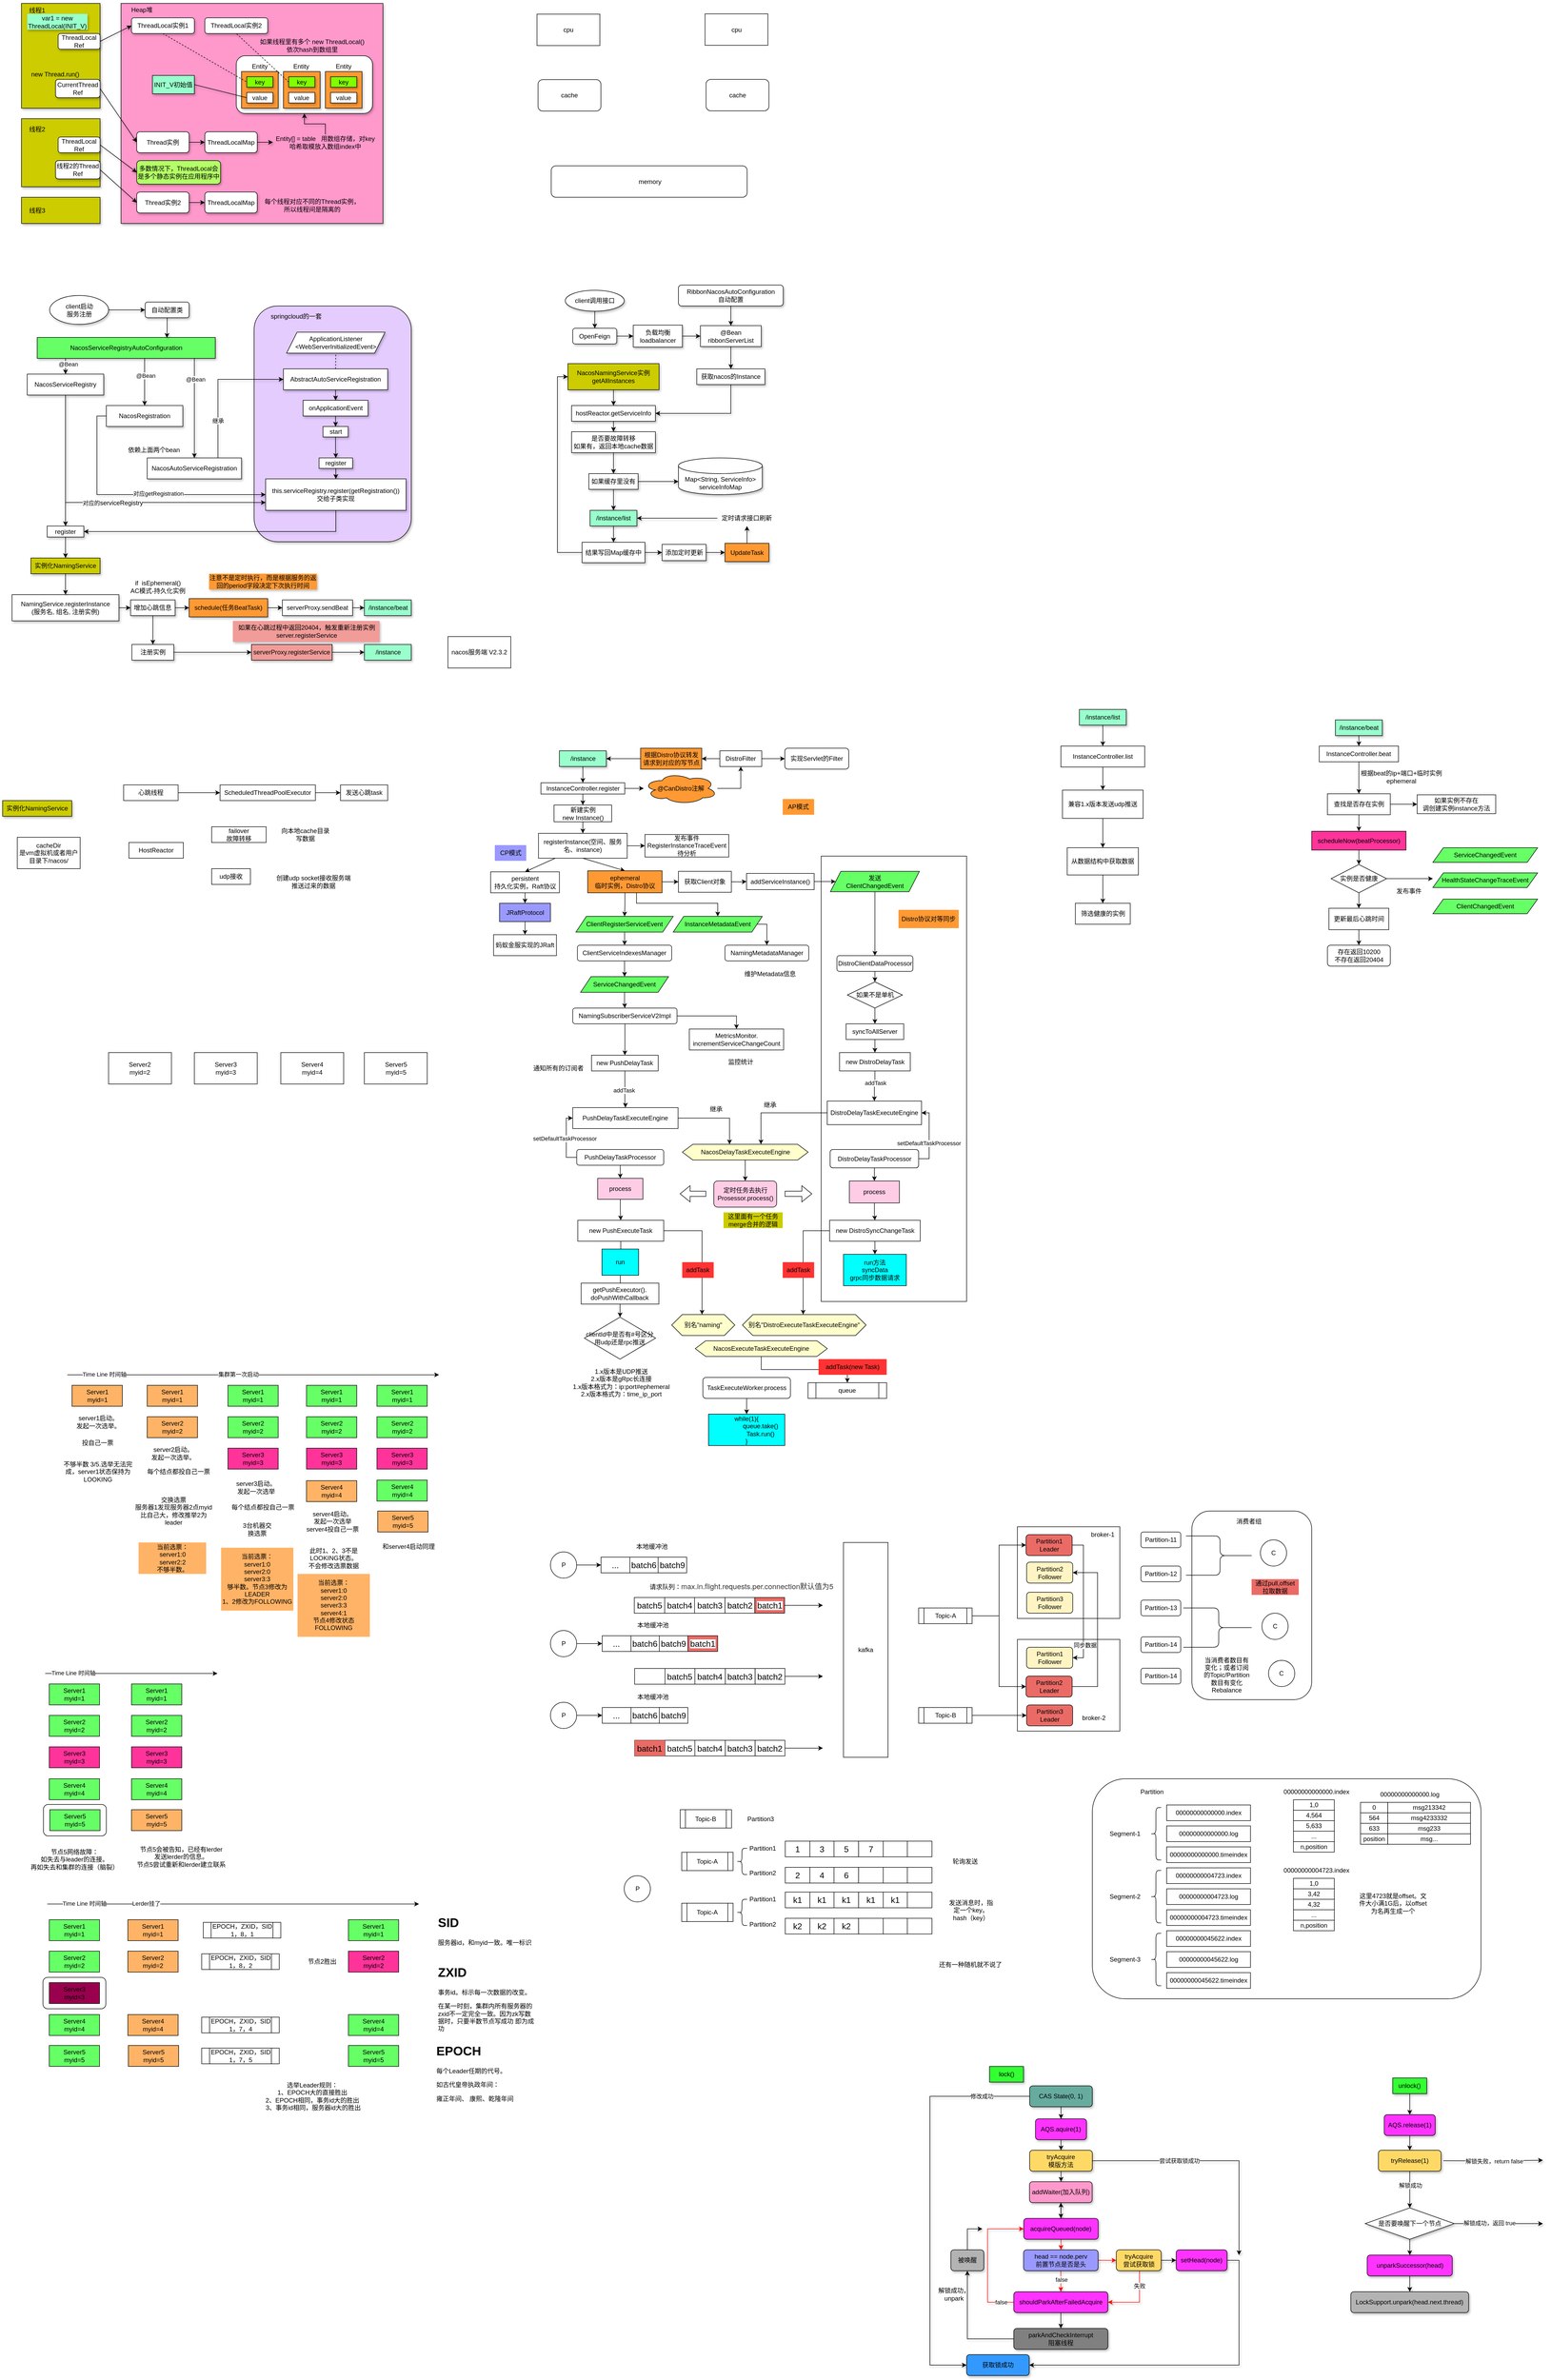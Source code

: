 <mxfile version="24.7.7">
  <diagram name="第 1 页" id="ozlCW-Ee5-HFpllsYa1k">
    <mxGraphModel dx="128" dy="449" grid="1" gridSize="10" guides="1" tooltips="1" connect="1" arrows="1" fold="1" page="1" pageScale="1" pageWidth="827" pageHeight="1169" math="0" shadow="0">
      <root>
        <mxCell id="0" />
        <mxCell id="1" parent="0" />
        <mxCell id="7Mqe-pKZRM4rNLALxK7J-145" value="" style="rounded=0;whiteSpace=wrap;html=1;" parent="1" vertex="1">
          <mxGeometry x="2797" y="3185" width="195.5" height="175" as="geometry" />
        </mxCell>
        <mxCell id="7Mqe-pKZRM4rNLALxK7J-158" value="" style="rounded=1;whiteSpace=wrap;html=1;" parent="1" vertex="1">
          <mxGeometry x="3130" y="2940" width="228.75" height="360" as="geometry" />
        </mxCell>
        <mxCell id="7Mqe-pKZRM4rNLALxK7J-143" value="" style="rounded=0;whiteSpace=wrap;html=1;" parent="1" vertex="1">
          <mxGeometry x="2797" y="2970" width="195.5" height="175" as="geometry" />
        </mxCell>
        <mxCell id="7Mqe-pKZRM4rNLALxK7J-68" value="" style="rounded=1;whiteSpace=wrap;html=1;" parent="1" vertex="1">
          <mxGeometry x="938" y="3500" width="120" height="60" as="geometry" />
        </mxCell>
        <mxCell id="entX_LZe45Zs7ox7Cd2R-93" value="" style="rounded=0;whiteSpace=wrap;html=1;" parent="1" vertex="1">
          <mxGeometry x="2422.38" y="1690" width="277.62" height="850" as="geometry" />
        </mxCell>
        <mxCell id="L0zeIL_IlN0LuXFVjX9a-150" value="" style="rounded=1;whiteSpace=wrap;html=1;fillColor=#E5CCFF;shadow=1;" parent="1" vertex="1">
          <mxGeometry x="1340" y="640" width="300" height="450" as="geometry" />
        </mxCell>
        <mxCell id="L0zeIL_IlN0LuXFVjX9a-34" value="" style="rounded=0;whiteSpace=wrap;html=1;fillColor=#FF99CC;shadow=1;" parent="1" vertex="1">
          <mxGeometry x="1086" y="62.5" width="500" height="420" as="geometry" />
        </mxCell>
        <mxCell id="L0zeIL_IlN0LuXFVjX9a-30" value="" style="rounded=0;whiteSpace=wrap;html=1;fillColor=#CCCC00;shadow=1;" parent="1" vertex="1">
          <mxGeometry x="896" y="62.5" width="150" height="200" as="geometry" />
        </mxCell>
        <mxCell id="L0zeIL_IlN0LuXFVjX9a-40" style="rounded=0;orthogonalLoop=1;jettySize=auto;html=1;entryX=0;entryY=0.5;entryDx=0;entryDy=0;exitX=1;exitY=0.5;exitDx=0;exitDy=0;shadow=1;" parent="1" source="L0zeIL_IlN0LuXFVjX9a-31" target="L0zeIL_IlN0LuXFVjX9a-35" edge="1">
          <mxGeometry relative="1" as="geometry" />
        </mxCell>
        <mxCell id="L0zeIL_IlN0LuXFVjX9a-31" value="ThreadLocal&lt;div&gt;Ref&lt;/div&gt;" style="rounded=1;whiteSpace=wrap;html=1;shadow=1;" parent="1" vertex="1">
          <mxGeometry x="966" y="120" width="80" height="30" as="geometry" />
        </mxCell>
        <mxCell id="L0zeIL_IlN0LuXFVjX9a-64" style="rounded=0;orthogonalLoop=1;jettySize=auto;html=1;entryX=0;entryY=0.5;entryDx=0;entryDy=0;exitX=1;exitY=0.5;exitDx=0;exitDy=0;shadow=1;" parent="1" source="L0zeIL_IlN0LuXFVjX9a-32" target="L0zeIL_IlN0LuXFVjX9a-42" edge="1">
          <mxGeometry relative="1" as="geometry" />
        </mxCell>
        <mxCell id="L0zeIL_IlN0LuXFVjX9a-32" value="CurrentThread&lt;div&gt;Ref&lt;/div&gt;" style="rounded=1;whiteSpace=wrap;html=1;shadow=1;" parent="1" vertex="1">
          <mxGeometry x="961" y="207.5" width="85" height="35" as="geometry" />
        </mxCell>
        <mxCell id="L0zeIL_IlN0LuXFVjX9a-35" value="ThreadLocal实例1" style="rounded=1;whiteSpace=wrap;html=1;shadow=1;" parent="1" vertex="1">
          <mxGeometry x="1106" y="90" width="120" height="30" as="geometry" />
        </mxCell>
        <mxCell id="L0zeIL_IlN0LuXFVjX9a-36" value="var1 = new ThreadLocal(INIT_V)" style="text;html=1;align=center;verticalAlign=middle;whiteSpace=wrap;rounded=0;fillColor=#99FFCC;shadow=1;" parent="1" vertex="1">
          <mxGeometry x="907" y="82.5" width="115" height="30" as="geometry" />
        </mxCell>
        <mxCell id="L0zeIL_IlN0LuXFVjX9a-37" value="new Thread.run()" style="text;html=1;align=center;verticalAlign=middle;whiteSpace=wrap;rounded=0;shadow=1;" parent="1" vertex="1">
          <mxGeometry x="907" y="182.5" width="107" height="30" as="geometry" />
        </mxCell>
        <mxCell id="L0zeIL_IlN0LuXFVjX9a-41" value="ThreadLocal实例2" style="rounded=1;whiteSpace=wrap;html=1;shadow=1;" parent="1" vertex="1">
          <mxGeometry x="1246" y="90" width="120" height="30" as="geometry" />
        </mxCell>
        <mxCell id="L0zeIL_IlN0LuXFVjX9a-65" style="edgeStyle=orthogonalEdgeStyle;rounded=0;orthogonalLoop=1;jettySize=auto;html=1;entryX=0;entryY=0.5;entryDx=0;entryDy=0;shadow=1;" parent="1" source="L0zeIL_IlN0LuXFVjX9a-42" target="L0zeIL_IlN0LuXFVjX9a-43" edge="1">
          <mxGeometry relative="1" as="geometry" />
        </mxCell>
        <mxCell id="L0zeIL_IlN0LuXFVjX9a-42" value="Thread实例" style="rounded=1;whiteSpace=wrap;html=1;shadow=1;" parent="1" vertex="1">
          <mxGeometry x="1116" y="307.5" width="100" height="40" as="geometry" />
        </mxCell>
        <mxCell id="L0zeIL_IlN0LuXFVjX9a-66" style="edgeStyle=orthogonalEdgeStyle;rounded=0;orthogonalLoop=1;jettySize=auto;html=1;entryX=0;entryY=0.5;entryDx=0;entryDy=0;shadow=1;" parent="1" source="L0zeIL_IlN0LuXFVjX9a-43" target="L0zeIL_IlN0LuXFVjX9a-58" edge="1">
          <mxGeometry relative="1" as="geometry" />
        </mxCell>
        <mxCell id="L0zeIL_IlN0LuXFVjX9a-43" value="ThreadLocalMap" style="rounded=1;whiteSpace=wrap;html=1;shadow=1;" parent="1" vertex="1">
          <mxGeometry x="1246" y="307.5" width="100" height="40" as="geometry" />
        </mxCell>
        <mxCell id="L0zeIL_IlN0LuXFVjX9a-54" value="" style="rounded=1;whiteSpace=wrap;html=1;shadow=1;" parent="1" vertex="1">
          <mxGeometry x="1306" y="162.5" width="260" height="110" as="geometry" />
        </mxCell>
        <mxCell id="L0zeIL_IlN0LuXFVjX9a-44" value="" style="rounded=0;whiteSpace=wrap;html=1;fillColor=#FF9933;shadow=1;" parent="1" vertex="1">
          <mxGeometry x="1316" y="192.5" width="70" height="70" as="geometry" />
        </mxCell>
        <mxCell id="L0zeIL_IlN0LuXFVjX9a-45" value="key" style="rounded=0;whiteSpace=wrap;html=1;fillColor=#80FF00;shadow=1;" parent="1" vertex="1">
          <mxGeometry x="1326" y="202.5" width="50" height="20" as="geometry" />
        </mxCell>
        <mxCell id="L0zeIL_IlN0LuXFVjX9a-47" value="value" style="rounded=0;whiteSpace=wrap;html=1;shadow=1;" parent="1" vertex="1">
          <mxGeometry x="1326" y="232.5" width="50" height="20" as="geometry" />
        </mxCell>
        <mxCell id="L0zeIL_IlN0LuXFVjX9a-48" value="" style="rounded=0;whiteSpace=wrap;html=1;fillColor=#FF9933;shadow=1;" parent="1" vertex="1">
          <mxGeometry x="1396" y="192.5" width="70" height="70" as="geometry" />
        </mxCell>
        <mxCell id="L0zeIL_IlN0LuXFVjX9a-49" value="key" style="rounded=0;whiteSpace=wrap;html=1;fillColor=#80FF00;shadow=1;" parent="1" vertex="1">
          <mxGeometry x="1406" y="202.5" width="50" height="20" as="geometry" />
        </mxCell>
        <mxCell id="L0zeIL_IlN0LuXFVjX9a-50" value="value" style="rounded=0;whiteSpace=wrap;html=1;shadow=1;" parent="1" vertex="1">
          <mxGeometry x="1406" y="232.5" width="50" height="20" as="geometry" />
        </mxCell>
        <mxCell id="L0zeIL_IlN0LuXFVjX9a-51" value="" style="rounded=0;whiteSpace=wrap;html=1;fillColor=#FF9933;shadow=1;" parent="1" vertex="1">
          <mxGeometry x="1476" y="192.5" width="70" height="70" as="geometry" />
        </mxCell>
        <mxCell id="L0zeIL_IlN0LuXFVjX9a-52" value="key" style="rounded=0;whiteSpace=wrap;html=1;fillColor=#80FF00;shadow=1;" parent="1" vertex="1">
          <mxGeometry x="1486" y="202.5" width="50" height="20" as="geometry" />
        </mxCell>
        <mxCell id="L0zeIL_IlN0LuXFVjX9a-53" value="value" style="rounded=0;whiteSpace=wrap;html=1;shadow=1;" parent="1" vertex="1">
          <mxGeometry x="1486" y="232.5" width="50" height="20" as="geometry" />
        </mxCell>
        <mxCell id="L0zeIL_IlN0LuXFVjX9a-55" value="Entity" style="text;html=1;align=center;verticalAlign=middle;whiteSpace=wrap;rounded=0;shadow=1;" parent="1" vertex="1">
          <mxGeometry x="1321" y="167.5" width="60" height="30" as="geometry" />
        </mxCell>
        <mxCell id="L0zeIL_IlN0LuXFVjX9a-56" value="Entity" style="text;html=1;align=center;verticalAlign=middle;whiteSpace=wrap;rounded=0;shadow=1;" parent="1" vertex="1">
          <mxGeometry x="1400" y="167.5" width="60" height="30" as="geometry" />
        </mxCell>
        <mxCell id="L0zeIL_IlN0LuXFVjX9a-57" value="Entity" style="text;html=1;align=center;verticalAlign=middle;whiteSpace=wrap;rounded=0;shadow=1;" parent="1" vertex="1">
          <mxGeometry x="1481" y="167.5" width="60" height="30" as="geometry" />
        </mxCell>
        <mxCell id="L0zeIL_IlN0LuXFVjX9a-67" style="edgeStyle=orthogonalEdgeStyle;rounded=0;orthogonalLoop=1;jettySize=auto;html=1;entryX=0.5;entryY=1;entryDx=0;entryDy=0;shadow=1;" parent="1" source="L0zeIL_IlN0LuXFVjX9a-58" target="L0zeIL_IlN0LuXFVjX9a-54" edge="1">
          <mxGeometry relative="1" as="geometry" />
        </mxCell>
        <mxCell id="L0zeIL_IlN0LuXFVjX9a-58" value="Entity[] = table&amp;nbsp; &amp;nbsp;用数组存储，对key哈希取模放入数组index中" style="text;html=1;align=center;verticalAlign=middle;whiteSpace=wrap;rounded=0;shadow=1;" parent="1" vertex="1">
          <mxGeometry x="1376" y="312.5" width="200" height="30" as="geometry" />
        </mxCell>
        <mxCell id="L0zeIL_IlN0LuXFVjX9a-61" value="" style="endArrow=none;dashed=1;html=1;rounded=0;entryX=0;entryY=0.5;entryDx=0;entryDy=0;exitX=0.5;exitY=1;exitDx=0;exitDy=0;shadow=1;" parent="1" source="L0zeIL_IlN0LuXFVjX9a-35" target="L0zeIL_IlN0LuXFVjX9a-45" edge="1">
          <mxGeometry width="50" height="50" relative="1" as="geometry">
            <mxPoint x="1196" y="217.5" as="sourcePoint" />
            <mxPoint x="1246" y="167.5" as="targetPoint" />
          </mxGeometry>
        </mxCell>
        <mxCell id="L0zeIL_IlN0LuXFVjX9a-62" value="" style="endArrow=none;dashed=1;html=1;rounded=0;entryX=0.5;entryY=1;entryDx=0;entryDy=0;exitX=0;exitY=0.5;exitDx=0;exitDy=0;shadow=1;" parent="1" source="L0zeIL_IlN0LuXFVjX9a-49" target="L0zeIL_IlN0LuXFVjX9a-41" edge="1">
          <mxGeometry width="50" height="50" relative="1" as="geometry">
            <mxPoint x="1456" y="142.5" as="sourcePoint" />
            <mxPoint x="1506" y="92.5" as="targetPoint" />
          </mxGeometry>
        </mxCell>
        <mxCell id="L0zeIL_IlN0LuXFVjX9a-63" value="如果线程里有多个 new ThreadLocal() 依次hash到数组里" style="text;html=1;align=center;verticalAlign=middle;whiteSpace=wrap;rounded=0;shadow=1;" parent="1" vertex="1">
          <mxGeometry x="1346" y="127.5" width="210" height="30" as="geometry" />
        </mxCell>
        <mxCell id="L0zeIL_IlN0LuXFVjX9a-68" value="INIT_V初始值" style="rounded=0;whiteSpace=wrap;html=1;fillColor=#99FFCC;shadow=1;" parent="1" vertex="1">
          <mxGeometry x="1146" y="200" width="80" height="35" as="geometry" />
        </mxCell>
        <mxCell id="L0zeIL_IlN0LuXFVjX9a-69" value="" style="endArrow=none;html=1;rounded=0;entryX=0;entryY=0.5;entryDx=0;entryDy=0;exitX=1;exitY=0.5;exitDx=0;exitDy=0;shadow=1;" parent="1" source="L0zeIL_IlN0LuXFVjX9a-68" target="L0zeIL_IlN0LuXFVjX9a-47" edge="1">
          <mxGeometry width="50" height="50" relative="1" as="geometry">
            <mxPoint x="1216" y="292.5" as="sourcePoint" />
            <mxPoint x="1266" y="242.5" as="targetPoint" />
          </mxGeometry>
        </mxCell>
        <mxCell id="L0zeIL_IlN0LuXFVjX9a-72" value="多数情况下，ThreadLocal会是多个静态实例在应用程序中" style="rounded=1;whiteSpace=wrap;html=1;fillColor=#B3FF66;shadow=1;" parent="1" vertex="1">
          <mxGeometry x="1116" y="362.5" width="160" height="45" as="geometry" />
        </mxCell>
        <mxCell id="L0zeIL_IlN0LuXFVjX9a-73" value="Heap堆" style="text;html=1;align=center;verticalAlign=middle;whiteSpace=wrap;rounded=0;shadow=1;" parent="1" vertex="1">
          <mxGeometry x="1096" y="60" width="60" height="30" as="geometry" />
        </mxCell>
        <mxCell id="L0zeIL_IlN0LuXFVjX9a-74" value="" style="rounded=0;whiteSpace=wrap;html=1;fillColor=#CCCC00;shadow=1;" parent="1" vertex="1">
          <mxGeometry x="896" y="282.5" width="150" height="130" as="geometry" />
        </mxCell>
        <mxCell id="L0zeIL_IlN0LuXFVjX9a-75" value="线程1" style="text;html=1;align=center;verticalAlign=middle;whiteSpace=wrap;rounded=0;shadow=1;" parent="1" vertex="1">
          <mxGeometry x="896" y="60.5" width="60" height="30" as="geometry" />
        </mxCell>
        <mxCell id="L0zeIL_IlN0LuXFVjX9a-76" value="线程2" style="text;html=1;align=center;verticalAlign=middle;whiteSpace=wrap;rounded=0;shadow=1;" parent="1" vertex="1">
          <mxGeometry x="896" y="287.5" width="60" height="30" as="geometry" />
        </mxCell>
        <mxCell id="L0zeIL_IlN0LuXFVjX9a-78" style="rounded=0;orthogonalLoop=1;jettySize=auto;html=1;entryX=0;entryY=0.5;entryDx=0;entryDy=0;exitX=1;exitY=0.5;exitDx=0;exitDy=0;shadow=1;" parent="1" source="L0zeIL_IlN0LuXFVjX9a-77" target="L0zeIL_IlN0LuXFVjX9a-72" edge="1">
          <mxGeometry relative="1" as="geometry" />
        </mxCell>
        <mxCell id="L0zeIL_IlN0LuXFVjX9a-77" value="ThreadLocal&lt;div&gt;Ref&lt;/div&gt;" style="rounded=1;whiteSpace=wrap;html=1;shadow=1;" parent="1" vertex="1">
          <mxGeometry x="966" y="317.5" width="80" height="30" as="geometry" />
        </mxCell>
        <mxCell id="L0zeIL_IlN0LuXFVjX9a-82" style="rounded=0;orthogonalLoop=1;jettySize=auto;html=1;entryX=0;entryY=0.5;entryDx=0;entryDy=0;exitX=1;exitY=0.5;exitDx=0;exitDy=0;shadow=1;" parent="1" source="L0zeIL_IlN0LuXFVjX9a-79" target="L0zeIL_IlN0LuXFVjX9a-80" edge="1">
          <mxGeometry relative="1" as="geometry" />
        </mxCell>
        <mxCell id="L0zeIL_IlN0LuXFVjX9a-79" value="线程2的Thread&lt;div&gt;Ref&lt;/div&gt;" style="rounded=1;whiteSpace=wrap;html=1;shadow=1;" parent="1" vertex="1">
          <mxGeometry x="961" y="362.5" width="85" height="35" as="geometry" />
        </mxCell>
        <mxCell id="L0zeIL_IlN0LuXFVjX9a-83" style="edgeStyle=orthogonalEdgeStyle;rounded=0;orthogonalLoop=1;jettySize=auto;html=1;entryX=0;entryY=0.5;entryDx=0;entryDy=0;shadow=1;" parent="1" source="L0zeIL_IlN0LuXFVjX9a-80" target="L0zeIL_IlN0LuXFVjX9a-81" edge="1">
          <mxGeometry relative="1" as="geometry" />
        </mxCell>
        <mxCell id="L0zeIL_IlN0LuXFVjX9a-80" value="Thread实例2" style="rounded=1;whiteSpace=wrap;html=1;shadow=1;" parent="1" vertex="1">
          <mxGeometry x="1116" y="422.5" width="100" height="40" as="geometry" />
        </mxCell>
        <mxCell id="L0zeIL_IlN0LuXFVjX9a-81" value="ThreadLocalMap" style="rounded=1;whiteSpace=wrap;html=1;shadow=1;" parent="1" vertex="1">
          <mxGeometry x="1246" y="422.5" width="100" height="40" as="geometry" />
        </mxCell>
        <mxCell id="L0zeIL_IlN0LuXFVjX9a-84" value="每个线程对应不同的Thread实例，所以线程间是隔离的" style="text;html=1;align=center;verticalAlign=middle;whiteSpace=wrap;rounded=0;shadow=1;" parent="1" vertex="1">
          <mxGeometry x="1356" y="432.5" width="190" height="30" as="geometry" />
        </mxCell>
        <mxCell id="L0zeIL_IlN0LuXFVjX9a-85" value="" style="rounded=0;whiteSpace=wrap;html=1;fillColor=#CCCC00;shadow=1;" parent="1" vertex="1">
          <mxGeometry x="896" y="432.5" width="150" height="50" as="geometry" />
        </mxCell>
        <mxCell id="L0zeIL_IlN0LuXFVjX9a-86" value="线程3" style="text;html=1;align=center;verticalAlign=middle;whiteSpace=wrap;rounded=0;shadow=1;" parent="1" vertex="1">
          <mxGeometry x="896" y="442.5" width="60" height="30" as="geometry" />
        </mxCell>
        <mxCell id="L0zeIL_IlN0LuXFVjX9a-88" value="自动配置类" style="rounded=1;whiteSpace=wrap;html=1;shadow=1;" parent="1" vertex="1">
          <mxGeometry x="1132" y="632.5" width="84" height="30" as="geometry" />
        </mxCell>
        <mxCell id="L0zeIL_IlN0LuXFVjX9a-93" style="edgeStyle=orthogonalEdgeStyle;rounded=0;orthogonalLoop=1;jettySize=auto;html=1;entryX=0.5;entryY=0;entryDx=0;entryDy=0;shadow=1;" parent="1" source="L0zeIL_IlN0LuXFVjX9a-89" target="L0zeIL_IlN0LuXFVjX9a-90" edge="1">
          <mxGeometry relative="1" as="geometry">
            <Array as="points">
              <mxPoint x="980" y="730" />
              <mxPoint x="980" y="730" />
            </Array>
          </mxGeometry>
        </mxCell>
        <mxCell id="L0zeIL_IlN0LuXFVjX9a-157" value="@Bean" style="edgeLabel;html=1;align=center;verticalAlign=middle;resizable=0;points=[];shadow=1;" parent="L0zeIL_IlN0LuXFVjX9a-93" vertex="1" connectable="0">
          <mxGeometry x="-0.2" y="5" relative="1" as="geometry">
            <mxPoint y="-1" as="offset" />
          </mxGeometry>
        </mxCell>
        <mxCell id="L0zeIL_IlN0LuXFVjX9a-96" style="edgeStyle=orthogonalEdgeStyle;rounded=0;orthogonalLoop=1;jettySize=auto;html=1;shadow=1;" parent="1" source="L0zeIL_IlN0LuXFVjX9a-89" target="L0zeIL_IlN0LuXFVjX9a-92" edge="1">
          <mxGeometry relative="1" as="geometry">
            <Array as="points">
              <mxPoint x="1226" y="820" />
              <mxPoint x="1226" y="820" />
            </Array>
          </mxGeometry>
        </mxCell>
        <mxCell id="L0zeIL_IlN0LuXFVjX9a-156" value="@Bean" style="edgeLabel;html=1;align=center;verticalAlign=middle;resizable=0;points=[];shadow=1;" parent="L0zeIL_IlN0LuXFVjX9a-96" vertex="1" connectable="0">
          <mxGeometry x="-0.573" y="2" relative="1" as="geometry">
            <mxPoint y="-1" as="offset" />
          </mxGeometry>
        </mxCell>
        <mxCell id="L0zeIL_IlN0LuXFVjX9a-117" style="edgeStyle=orthogonalEdgeStyle;rounded=0;orthogonalLoop=1;jettySize=auto;html=1;entryX=0.5;entryY=0;entryDx=0;entryDy=0;shadow=1;" parent="1" source="L0zeIL_IlN0LuXFVjX9a-89" target="L0zeIL_IlN0LuXFVjX9a-91" edge="1">
          <mxGeometry relative="1" as="geometry">
            <Array as="points">
              <mxPoint x="1131" y="740" />
              <mxPoint x="1131" y="740" />
            </Array>
          </mxGeometry>
        </mxCell>
        <mxCell id="L0zeIL_IlN0LuXFVjX9a-155" value="@Bean" style="edgeLabel;html=1;align=center;verticalAlign=middle;resizable=0;points=[];shadow=1;" parent="L0zeIL_IlN0LuXFVjX9a-117" vertex="1" connectable="0">
          <mxGeometry x="-0.261" y="2" relative="1" as="geometry">
            <mxPoint y="-1" as="offset" />
          </mxGeometry>
        </mxCell>
        <mxCell id="L0zeIL_IlN0LuXFVjX9a-89" value="NacosServiceRegistryAutoConfiguration" style="rounded=0;whiteSpace=wrap;html=1;fillColor=#66FF66;shadow=1;" parent="1" vertex="1">
          <mxGeometry x="926" y="700" width="340" height="40" as="geometry" />
        </mxCell>
        <mxCell id="L0zeIL_IlN0LuXFVjX9a-120" style="edgeStyle=orthogonalEdgeStyle;rounded=0;orthogonalLoop=1;jettySize=auto;html=1;entryX=0.5;entryY=0;entryDx=0;entryDy=0;shadow=1;" parent="1" source="L0zeIL_IlN0LuXFVjX9a-90" target="L0zeIL_IlN0LuXFVjX9a-121" edge="1">
          <mxGeometry relative="1" as="geometry">
            <mxPoint x="980" y="1160" as="targetPoint" />
          </mxGeometry>
        </mxCell>
        <mxCell id="L0zeIL_IlN0LuXFVjX9a-159" style="edgeStyle=orthogonalEdgeStyle;rounded=0;orthogonalLoop=1;jettySize=auto;html=1;entryX=0;entryY=0.75;entryDx=0;entryDy=0;shadow=1;" parent="1" source="L0zeIL_IlN0LuXFVjX9a-90" target="L0zeIL_IlN0LuXFVjX9a-113" edge="1">
          <mxGeometry relative="1" as="geometry">
            <Array as="points">
              <mxPoint x="980" y="1015" />
            </Array>
          </mxGeometry>
        </mxCell>
        <mxCell id="L0zeIL_IlN0LuXFVjX9a-160" value="对应的&lt;span style=&quot;text-wrap: wrap; font-size: 12px; background-color: rgb(251, 251, 251);&quot;&gt;serviceRegistry&lt;/span&gt;" style="edgeLabel;html=1;align=center;verticalAlign=middle;resizable=0;points=[];shadow=1;" parent="L0zeIL_IlN0LuXFVjX9a-159" vertex="1" connectable="0">
          <mxGeometry x="-0.115" y="-1" relative="1" as="geometry">
            <mxPoint x="35" as="offset" />
          </mxGeometry>
        </mxCell>
        <mxCell id="L0zeIL_IlN0LuXFVjX9a-90" value="NacosServiceRegistry" style="rounded=0;whiteSpace=wrap;html=1;shadow=1;" parent="1" vertex="1">
          <mxGeometry x="907" y="770" width="146" height="40" as="geometry" />
        </mxCell>
        <mxCell id="L0zeIL_IlN0LuXFVjX9a-115" style="edgeStyle=orthogonalEdgeStyle;rounded=0;orthogonalLoop=1;jettySize=auto;html=1;entryX=0;entryY=0.5;entryDx=0;entryDy=0;shadow=1;" parent="1" source="L0zeIL_IlN0LuXFVjX9a-91" target="L0zeIL_IlN0LuXFVjX9a-113" edge="1">
          <mxGeometry relative="1" as="geometry">
            <Array as="points">
              <mxPoint x="1040" y="850" />
              <mxPoint x="1040" y="1000" />
            </Array>
          </mxGeometry>
        </mxCell>
        <mxCell id="L0zeIL_IlN0LuXFVjX9a-116" value="对应getRegistration" style="edgeLabel;html=1;align=center;verticalAlign=middle;resizable=0;points=[];shadow=1;" parent="L0zeIL_IlN0LuXFVjX9a-115" vertex="1" connectable="0">
          <mxGeometry x="0.164" y="2" relative="1" as="geometry">
            <mxPoint as="offset" />
          </mxGeometry>
        </mxCell>
        <mxCell id="L0zeIL_IlN0LuXFVjX9a-91" value="NacosRegistration" style="rounded=0;whiteSpace=wrap;html=1;shadow=1;" parent="1" vertex="1">
          <mxGeometry x="1058" y="830" width="146" height="40" as="geometry" />
        </mxCell>
        <mxCell id="L0zeIL_IlN0LuXFVjX9a-161" style="edgeStyle=orthogonalEdgeStyle;rounded=0;orthogonalLoop=1;jettySize=auto;html=1;entryX=0;entryY=0.5;entryDx=0;entryDy=0;exitX=0.75;exitY=0;exitDx=0;exitDy=0;shadow=1;" parent="1" source="L0zeIL_IlN0LuXFVjX9a-92" target="L0zeIL_IlN0LuXFVjX9a-99" edge="1">
          <mxGeometry relative="1" as="geometry" />
        </mxCell>
        <mxCell id="L0zeIL_IlN0LuXFVjX9a-162" value="继承" style="edgeLabel;html=1;align=center;verticalAlign=middle;resizable=0;points=[];shadow=1;" parent="L0zeIL_IlN0LuXFVjX9a-161" vertex="1" connectable="0">
          <mxGeometry x="-0.487" relative="1" as="geometry">
            <mxPoint y="-1" as="offset" />
          </mxGeometry>
        </mxCell>
        <mxCell id="L0zeIL_IlN0LuXFVjX9a-92" value="NacosAutoServiceRegistration" style="rounded=0;whiteSpace=wrap;html=1;shadow=1;" parent="1" vertex="1">
          <mxGeometry x="1136" y="930" width="180" height="40" as="geometry" />
        </mxCell>
        <mxCell id="L0zeIL_IlN0LuXFVjX9a-98" value="依赖上面两个bean" style="text;html=1;align=center;verticalAlign=middle;whiteSpace=wrap;rounded=0;shadow=1;" parent="1" vertex="1">
          <mxGeometry x="1094" y="900" width="110" height="30" as="geometry" />
        </mxCell>
        <mxCell id="L0zeIL_IlN0LuXFVjX9a-106" style="edgeStyle=orthogonalEdgeStyle;rounded=0;orthogonalLoop=1;jettySize=auto;html=1;entryX=0.5;entryY=0;entryDx=0;entryDy=0;shadow=1;" parent="1" source="L0zeIL_IlN0LuXFVjX9a-99" target="L0zeIL_IlN0LuXFVjX9a-103" edge="1">
          <mxGeometry relative="1" as="geometry" />
        </mxCell>
        <mxCell id="L0zeIL_IlN0LuXFVjX9a-99" value="AbstractAutoServiceRegistration" style="rounded=0;whiteSpace=wrap;html=1;shadow=1;" parent="1" vertex="1">
          <mxGeometry x="1396" y="760" width="199" height="40" as="geometry" />
        </mxCell>
        <mxCell id="L0zeIL_IlN0LuXFVjX9a-100" value="ApplicationListener&lt;div&gt;&amp;lt;WebServerInitializedEvent&amp;gt;&lt;/div&gt;" style="shape=parallelogram;perimeter=parallelogramPerimeter;whiteSpace=wrap;html=1;fixedSize=1;shadow=1;" parent="1" vertex="1">
          <mxGeometry x="1402" y="690" width="188" height="40" as="geometry" />
        </mxCell>
        <mxCell id="L0zeIL_IlN0LuXFVjX9a-102" value="" style="endArrow=none;dashed=1;html=1;rounded=0;entryX=0.5;entryY=1;entryDx=0;entryDy=0;exitX=0.5;exitY=0;exitDx=0;exitDy=0;shadow=1;" parent="1" source="L0zeIL_IlN0LuXFVjX9a-99" target="L0zeIL_IlN0LuXFVjX9a-100" edge="1">
          <mxGeometry width="50" height="50" relative="1" as="geometry">
            <mxPoint x="1604" y="810" as="sourcePoint" />
            <mxPoint x="1654" y="760" as="targetPoint" />
          </mxGeometry>
        </mxCell>
        <mxCell id="L0zeIL_IlN0LuXFVjX9a-107" style="edgeStyle=orthogonalEdgeStyle;rounded=0;orthogonalLoop=1;jettySize=auto;html=1;entryX=0.5;entryY=0;entryDx=0;entryDy=0;shadow=1;" parent="1" source="L0zeIL_IlN0LuXFVjX9a-103" target="L0zeIL_IlN0LuXFVjX9a-104" edge="1">
          <mxGeometry relative="1" as="geometry" />
        </mxCell>
        <mxCell id="L0zeIL_IlN0LuXFVjX9a-103" value="onApplicationEvent" style="rounded=0;whiteSpace=wrap;html=1;shadow=1;" parent="1" vertex="1">
          <mxGeometry x="1433.5" y="820" width="124" height="30" as="geometry" />
        </mxCell>
        <mxCell id="L0zeIL_IlN0LuXFVjX9a-109" style="edgeStyle=orthogonalEdgeStyle;rounded=0;orthogonalLoop=1;jettySize=auto;html=1;entryX=0.5;entryY=0;entryDx=0;entryDy=0;shadow=1;" parent="1" source="L0zeIL_IlN0LuXFVjX9a-104" target="L0zeIL_IlN0LuXFVjX9a-105" edge="1">
          <mxGeometry relative="1" as="geometry" />
        </mxCell>
        <mxCell id="L0zeIL_IlN0LuXFVjX9a-104" value="start" style="rounded=0;whiteSpace=wrap;html=1;shadow=1;" parent="1" vertex="1">
          <mxGeometry x="1471.5" y="870" width="48" height="20" as="geometry" />
        </mxCell>
        <mxCell id="L0zeIL_IlN0LuXFVjX9a-114" value="" style="edgeStyle=orthogonalEdgeStyle;rounded=0;orthogonalLoop=1;jettySize=auto;html=1;shadow=1;" parent="1" source="L0zeIL_IlN0LuXFVjX9a-105" target="L0zeIL_IlN0LuXFVjX9a-113" edge="1">
          <mxGeometry relative="1" as="geometry" />
        </mxCell>
        <mxCell id="L0zeIL_IlN0LuXFVjX9a-105" value="register" style="rounded=0;whiteSpace=wrap;html=1;shadow=1;" parent="1" vertex="1">
          <mxGeometry x="1464" y="930" width="64" height="20" as="geometry" />
        </mxCell>
        <mxCell id="L0zeIL_IlN0LuXFVjX9a-122" style="rounded=0;orthogonalLoop=1;jettySize=auto;html=1;entryX=1;entryY=0.5;entryDx=0;entryDy=0;edgeStyle=orthogonalEdgeStyle;exitX=0.5;exitY=1;exitDx=0;exitDy=0;shadow=1;" parent="1" source="L0zeIL_IlN0LuXFVjX9a-113" target="L0zeIL_IlN0LuXFVjX9a-121" edge="1">
          <mxGeometry relative="1" as="geometry" />
        </mxCell>
        <mxCell id="L0zeIL_IlN0LuXFVjX9a-113" value="this.serviceRegistry.register(getRegistration())&lt;div&gt;交给子类实现&lt;/div&gt;" style="whiteSpace=wrap;html=1;rounded=0;shadow=1;" parent="1" vertex="1">
          <mxGeometry x="1362" y="970" width="268" height="60" as="geometry" />
        </mxCell>
        <mxCell id="L0zeIL_IlN0LuXFVjX9a-127" style="edgeStyle=orthogonalEdgeStyle;rounded=0;orthogonalLoop=1;jettySize=auto;html=1;entryX=0.5;entryY=0;entryDx=0;entryDy=0;shadow=1;" parent="1" source="L0zeIL_IlN0LuXFVjX9a-121" target="L0zeIL_IlN0LuXFVjX9a-126" edge="1">
          <mxGeometry relative="1" as="geometry" />
        </mxCell>
        <mxCell id="L0zeIL_IlN0LuXFVjX9a-121" value="register" style="rounded=0;whiteSpace=wrap;html=1;shadow=1;" parent="1" vertex="1">
          <mxGeometry x="945" y="1060" width="70" height="21" as="geometry" />
        </mxCell>
        <mxCell id="L0zeIL_IlN0LuXFVjX9a-158" style="edgeStyle=orthogonalEdgeStyle;rounded=0;orthogonalLoop=1;jettySize=auto;html=1;entryX=0;entryY=0.5;entryDx=0;entryDy=0;shadow=1;" parent="1" source="L0zeIL_IlN0LuXFVjX9a-123" target="L0zeIL_IlN0LuXFVjX9a-129" edge="1">
          <mxGeometry relative="1" as="geometry" />
        </mxCell>
        <mxCell id="L0zeIL_IlN0LuXFVjX9a-123" value="NamingService.registerInstance&lt;div&gt;(服务名, 组名, 注册实例)&lt;br&gt;&lt;/div&gt;" style="rounded=0;whiteSpace=wrap;html=1;shadow=1;" parent="1" vertex="1">
          <mxGeometry x="878" y="1191" width="204" height="50" as="geometry" />
        </mxCell>
        <mxCell id="L0zeIL_IlN0LuXFVjX9a-128" style="edgeStyle=orthogonalEdgeStyle;rounded=0;orthogonalLoop=1;jettySize=auto;html=1;entryX=0.5;entryY=0;entryDx=0;entryDy=0;shadow=1;" parent="1" source="L0zeIL_IlN0LuXFVjX9a-126" target="L0zeIL_IlN0LuXFVjX9a-123" edge="1">
          <mxGeometry relative="1" as="geometry" />
        </mxCell>
        <mxCell id="L0zeIL_IlN0LuXFVjX9a-126" value="实例化NamingService" style="rounded=0;whiteSpace=wrap;html=1;fillColor=#CCCC00;shadow=1;" parent="1" vertex="1">
          <mxGeometry x="914" y="1121" width="132" height="30" as="geometry" />
        </mxCell>
        <mxCell id="L0zeIL_IlN0LuXFVjX9a-135" style="edgeStyle=orthogonalEdgeStyle;rounded=0;orthogonalLoop=1;jettySize=auto;html=1;entryX=0.5;entryY=0;entryDx=0;entryDy=0;shadow=1;" parent="1" source="L0zeIL_IlN0LuXFVjX9a-129" target="L0zeIL_IlN0LuXFVjX9a-132" edge="1">
          <mxGeometry relative="1" as="geometry" />
        </mxCell>
        <mxCell id="L0zeIL_IlN0LuXFVjX9a-142" style="edgeStyle=orthogonalEdgeStyle;rounded=0;orthogonalLoop=1;jettySize=auto;html=1;entryX=0;entryY=0.5;entryDx=0;entryDy=0;shadow=1;" parent="1" source="L0zeIL_IlN0LuXFVjX9a-129" target="L0zeIL_IlN0LuXFVjX9a-138" edge="1">
          <mxGeometry relative="1" as="geometry" />
        </mxCell>
        <mxCell id="L0zeIL_IlN0LuXFVjX9a-129" value="增加心跳信息" style="rounded=0;whiteSpace=wrap;html=1;shadow=1;" parent="1" vertex="1">
          <mxGeometry x="1104.25" y="1201" width="85" height="30" as="geometry" />
        </mxCell>
        <mxCell id="L0zeIL_IlN0LuXFVjX9a-131" value="if&amp;nbsp; isEphemeral()&lt;div&gt;AC模式-持久化实例&lt;/div&gt;" style="text;html=1;align=center;verticalAlign=middle;whiteSpace=wrap;rounded=0;shadow=1;" parent="1" vertex="1">
          <mxGeometry x="1096" y="1161" width="121" height="30" as="geometry" />
        </mxCell>
        <mxCell id="L0zeIL_IlN0LuXFVjX9a-147" style="edgeStyle=orthogonalEdgeStyle;rounded=0;orthogonalLoop=1;jettySize=auto;html=1;entryX=0;entryY=0.5;entryDx=0;entryDy=0;shadow=1;" parent="1" source="L0zeIL_IlN0LuXFVjX9a-132" target="L0zeIL_IlN0LuXFVjX9a-140" edge="1">
          <mxGeometry relative="1" as="geometry" />
        </mxCell>
        <mxCell id="L0zeIL_IlN0LuXFVjX9a-132" value="注册实例" style="rounded=0;whiteSpace=wrap;html=1;shadow=1;" parent="1" vertex="1">
          <mxGeometry x="1106.75" y="1286" width="80" height="30" as="geometry" />
        </mxCell>
        <mxCell id="L0zeIL_IlN0LuXFVjX9a-133" value="/instance" style="rounded=0;whiteSpace=wrap;html=1;fillColor=#99FFCC;shadow=1;" parent="1" vertex="1">
          <mxGeometry x="1550.5" y="1286" width="89.5" height="30" as="geometry" />
        </mxCell>
        <mxCell id="L0zeIL_IlN0LuXFVjX9a-143" style="edgeStyle=orthogonalEdgeStyle;rounded=0;orthogonalLoop=1;jettySize=auto;html=1;entryX=0;entryY=0.5;entryDx=0;entryDy=0;shadow=1;" parent="1" source="L0zeIL_IlN0LuXFVjX9a-138" target="L0zeIL_IlN0LuXFVjX9a-139" edge="1">
          <mxGeometry relative="1" as="geometry" />
        </mxCell>
        <mxCell id="L0zeIL_IlN0LuXFVjX9a-138" value="schedule(任务BeatTask)" style="rounded=0;whiteSpace=wrap;html=1;fillColor=#FF9933;shadow=1;" parent="1" vertex="1">
          <mxGeometry x="1216" y="1198.5" width="150" height="35" as="geometry" />
        </mxCell>
        <mxCell id="L0zeIL_IlN0LuXFVjX9a-144" style="edgeStyle=orthogonalEdgeStyle;rounded=0;orthogonalLoop=1;jettySize=auto;html=1;entryX=0;entryY=0.5;entryDx=0;entryDy=0;shadow=1;" parent="1" source="L0zeIL_IlN0LuXFVjX9a-139" target="L0zeIL_IlN0LuXFVjX9a-141" edge="1">
          <mxGeometry relative="1" as="geometry" />
        </mxCell>
        <mxCell id="L0zeIL_IlN0LuXFVjX9a-139" value="serverProxy.sendBeat" style="rounded=0;whiteSpace=wrap;html=1;shadow=1;" parent="1" vertex="1">
          <mxGeometry x="1394" y="1201" width="134" height="30" as="geometry" />
        </mxCell>
        <mxCell id="L0zeIL_IlN0LuXFVjX9a-148" style="edgeStyle=orthogonalEdgeStyle;rounded=0;orthogonalLoop=1;jettySize=auto;html=1;entryX=0;entryY=0.5;entryDx=0;entryDy=0;shadow=1;" parent="1" source="L0zeIL_IlN0LuXFVjX9a-140" target="L0zeIL_IlN0LuXFVjX9a-133" edge="1">
          <mxGeometry relative="1" as="geometry" />
        </mxCell>
        <mxCell id="L0zeIL_IlN0LuXFVjX9a-140" value="serverProxy.registerService" style="rounded=0;whiteSpace=wrap;html=1;fillColor=#F19C99;shadow=1;" parent="1" vertex="1">
          <mxGeometry x="1335" y="1286" width="154" height="30" as="geometry" />
        </mxCell>
        <mxCell id="L0zeIL_IlN0LuXFVjX9a-141" value="/instance/beat" style="rounded=0;whiteSpace=wrap;html=1;fillColor=#99FFCC;shadow=1;" parent="1" vertex="1">
          <mxGeometry x="1550.5" y="1201" width="89.5" height="30" as="geometry" />
        </mxCell>
        <mxCell id="L0zeIL_IlN0LuXFVjX9a-145" value="注意不是定时执行，而是根据服务的返回的period字段决定下次执行时间" style="text;html=1;align=center;verticalAlign=middle;whiteSpace=wrap;rounded=0;fillColor=#FF9933;shadow=1;" parent="1" vertex="1">
          <mxGeometry x="1254" y="1151" width="206" height="30" as="geometry" />
        </mxCell>
        <mxCell id="L0zeIL_IlN0LuXFVjX9a-146" value="如果在心跳过程中返回20404，触发重新注册实例&lt;div&gt;server.registerService&lt;/div&gt;" style="text;html=1;align=center;verticalAlign=middle;resizable=0;points=[];autosize=1;strokeColor=none;fillColor=#F19C99;shadow=1;" parent="1" vertex="1">
          <mxGeometry x="1299.5" y="1241" width="280" height="40" as="geometry" />
        </mxCell>
        <mxCell id="L0zeIL_IlN0LuXFVjX9a-151" value="springcloud的一套" style="text;html=1;align=center;verticalAlign=middle;whiteSpace=wrap;rounded=0;shadow=1;" parent="1" vertex="1">
          <mxGeometry x="1365" y="645" width="111" height="30" as="geometry" />
        </mxCell>
        <mxCell id="L0zeIL_IlN0LuXFVjX9a-153" style="edgeStyle=orthogonalEdgeStyle;rounded=0;orthogonalLoop=1;jettySize=auto;html=1;entryX=0;entryY=0.5;entryDx=0;entryDy=0;shadow=1;" parent="1" source="L0zeIL_IlN0LuXFVjX9a-152" target="L0zeIL_IlN0LuXFVjX9a-88" edge="1">
          <mxGeometry relative="1" as="geometry" />
        </mxCell>
        <mxCell id="L0zeIL_IlN0LuXFVjX9a-152" value="client启动&lt;div&gt;服务注册&lt;/div&gt;" style="ellipse;whiteSpace=wrap;html=1;shadow=1;" parent="1" vertex="1">
          <mxGeometry x="949.75" y="620" width="112.5" height="55" as="geometry" />
        </mxCell>
        <mxCell id="L0zeIL_IlN0LuXFVjX9a-154" style="edgeStyle=orthogonalEdgeStyle;rounded=0;orthogonalLoop=1;jettySize=auto;html=1;entryX=0.728;entryY=0.019;entryDx=0;entryDy=0;entryPerimeter=0;shadow=1;" parent="1" source="L0zeIL_IlN0LuXFVjX9a-88" target="L0zeIL_IlN0LuXFVjX9a-89" edge="1">
          <mxGeometry relative="1" as="geometry" />
        </mxCell>
        <mxCell id="L0zeIL_IlN0LuXFVjX9a-163" value="实例化NamingService" style="rounded=0;whiteSpace=wrap;html=1;fillColor=#CCCC00;shadow=1;" parent="1" vertex="1">
          <mxGeometry x="860" y="1584" width="132" height="30" as="geometry" />
        </mxCell>
        <mxCell id="L0zeIL_IlN0LuXFVjX9a-164" value="cacheDir&lt;div&gt;是vm虚拟机或者用户目录下/nacos/&lt;/div&gt;" style="rounded=0;whiteSpace=wrap;html=1;" parent="1" vertex="1">
          <mxGeometry x="888" y="1654" width="120" height="60" as="geometry" />
        </mxCell>
        <mxCell id="L0zeIL_IlN0LuXFVjX9a-168" value="" style="edgeStyle=orthogonalEdgeStyle;rounded=0;orthogonalLoop=1;jettySize=auto;html=1;" parent="1" source="L0zeIL_IlN0LuXFVjX9a-165" target="L0zeIL_IlN0LuXFVjX9a-167" edge="1">
          <mxGeometry relative="1" as="geometry" />
        </mxCell>
        <mxCell id="L0zeIL_IlN0LuXFVjX9a-165" value="心跳线程" style="rounded=0;whiteSpace=wrap;html=1;" parent="1" vertex="1">
          <mxGeometry x="1091" y="1554" width="104" height="30" as="geometry" />
        </mxCell>
        <mxCell id="L0zeIL_IlN0LuXFVjX9a-166" value="udp接收" style="rounded=0;whiteSpace=wrap;html=1;" parent="1" vertex="1">
          <mxGeometry x="1259" y="1714" width="74" height="30" as="geometry" />
        </mxCell>
        <mxCell id="L0zeIL_IlN0LuXFVjX9a-170" value="" style="edgeStyle=orthogonalEdgeStyle;rounded=0;orthogonalLoop=1;jettySize=auto;html=1;" parent="1" source="L0zeIL_IlN0LuXFVjX9a-167" target="L0zeIL_IlN0LuXFVjX9a-169" edge="1">
          <mxGeometry relative="1" as="geometry" />
        </mxCell>
        <mxCell id="L0zeIL_IlN0LuXFVjX9a-167" value="ScheduledThreadPoolExecutor" style="rounded=0;whiteSpace=wrap;html=1;" parent="1" vertex="1">
          <mxGeometry x="1275" y="1554" width="182" height="30" as="geometry" />
        </mxCell>
        <mxCell id="L0zeIL_IlN0LuXFVjX9a-169" value="发送心跳task" style="rounded=0;whiteSpace=wrap;html=1;" parent="1" vertex="1">
          <mxGeometry x="1505" y="1554" width="90" height="30" as="geometry" />
        </mxCell>
        <mxCell id="L0zeIL_IlN0LuXFVjX9a-172" value="failover&lt;div&gt;故障转移&lt;/div&gt;" style="rounded=0;whiteSpace=wrap;html=1;" parent="1" vertex="1">
          <mxGeometry x="1259" y="1634" width="104" height="30" as="geometry" />
        </mxCell>
        <mxCell id="L0zeIL_IlN0LuXFVjX9a-173" value="向本地cache目录写数据" style="text;html=1;align=center;verticalAlign=middle;whiteSpace=wrap;rounded=0;" parent="1" vertex="1">
          <mxGeometry x="1386" y="1634" width="104" height="30" as="geometry" />
        </mxCell>
        <mxCell id="L0zeIL_IlN0LuXFVjX9a-174" value="HostReactor" style="rounded=0;whiteSpace=wrap;html=1;" parent="1" vertex="1">
          <mxGeometry x="1101" y="1664" width="104" height="30" as="geometry" />
        </mxCell>
        <mxCell id="L0zeIL_IlN0LuXFVjX9a-175" value="创建udp socket接收服务端推送过来的数据" style="text;html=1;align=center;verticalAlign=middle;whiteSpace=wrap;rounded=0;" parent="1" vertex="1">
          <mxGeometry x="1378.5" y="1724" width="149" height="30" as="geometry" />
        </mxCell>
        <mxCell id="entX_LZe45Zs7ox7Cd2R-45" style="edgeStyle=orthogonalEdgeStyle;rounded=0;orthogonalLoop=1;jettySize=auto;html=1;entryX=0.5;entryY=0;entryDx=0;entryDy=0;shadow=1;" parent="1" source="L0zeIL_IlN0LuXFVjX9a-176" target="L0zeIL_IlN0LuXFVjX9a-177" edge="1">
          <mxGeometry relative="1" as="geometry" />
        </mxCell>
        <mxCell id="L0zeIL_IlN0LuXFVjX9a-176" value="client调用接口" style="ellipse;whiteSpace=wrap;html=1;shadow=1;" parent="1" vertex="1">
          <mxGeometry x="1934" y="610" width="112.5" height="40" as="geometry" />
        </mxCell>
        <mxCell id="entX_LZe45Zs7ox7Cd2R-41" style="edgeStyle=orthogonalEdgeStyle;rounded=0;orthogonalLoop=1;jettySize=auto;html=1;entryX=0;entryY=0.5;entryDx=0;entryDy=0;shadow=1;" parent="1" source="L0zeIL_IlN0LuXFVjX9a-177" target="entX_LZe45Zs7ox7Cd2R-40" edge="1">
          <mxGeometry relative="1" as="geometry" />
        </mxCell>
        <mxCell id="L0zeIL_IlN0LuXFVjX9a-177" value="OpenFeign" style="rounded=1;whiteSpace=wrap;html=1;shadow=1;" parent="1" vertex="1">
          <mxGeometry x="1948.25" y="682.5" width="84" height="30" as="geometry" />
        </mxCell>
        <mxCell id="L0zeIL_IlN0LuXFVjX9a-198" style="edgeStyle=orthogonalEdgeStyle;rounded=0;orthogonalLoop=1;jettySize=auto;html=1;entryX=0.5;entryY=0;entryDx=0;entryDy=0;shadow=1;" parent="1" source="L0zeIL_IlN0LuXFVjX9a-178" target="L0zeIL_IlN0LuXFVjX9a-197" edge="1">
          <mxGeometry relative="1" as="geometry" />
        </mxCell>
        <mxCell id="L0zeIL_IlN0LuXFVjX9a-178" value="&lt;div&gt;NacosNamingService实例&lt;br&gt;&lt;/div&gt;&lt;div&gt;getAllInstances&lt;br&gt;&lt;/div&gt;" style="rounded=0;whiteSpace=wrap;html=1;fillColor=#CCCC00;shadow=1;" parent="1" vertex="1">
          <mxGeometry x="1939" y="750" width="174" height="50" as="geometry" />
        </mxCell>
        <mxCell id="L0zeIL_IlN0LuXFVjX9a-190" style="edgeStyle=orthogonalEdgeStyle;rounded=0;orthogonalLoop=1;jettySize=auto;html=1;entryX=0.5;entryY=0;entryDx=0;entryDy=0;shadow=1;" parent="1" source="L0zeIL_IlN0LuXFVjX9a-180" target="L0zeIL_IlN0LuXFVjX9a-182" edge="1">
          <mxGeometry relative="1" as="geometry" />
        </mxCell>
        <mxCell id="L0zeIL_IlN0LuXFVjX9a-180" value="是否要故障转移&lt;div&gt;如果有，返回本地cache数据&lt;/div&gt;" style="rounded=0;whiteSpace=wrap;html=1;shadow=1;" parent="1" vertex="1">
          <mxGeometry x="1946" y="880" width="160" height="40" as="geometry" />
        </mxCell>
        <mxCell id="L0zeIL_IlN0LuXFVjX9a-181" value="&lt;div&gt;Map&amp;lt;String, ServiceInfo&amp;gt;&lt;br&gt;&lt;/div&gt;serviceInfoMap" style="shape=cylinder3;whiteSpace=wrap;html=1;boundedLbl=1;backgroundOutline=1;size=15;shadow=1;" parent="1" vertex="1">
          <mxGeometry x="2150" y="930" width="160" height="70" as="geometry" />
        </mxCell>
        <mxCell id="L0zeIL_IlN0LuXFVjX9a-191" style="edgeStyle=orthogonalEdgeStyle;rounded=0;orthogonalLoop=1;jettySize=auto;html=1;entryX=0.5;entryY=0;entryDx=0;entryDy=0;shadow=1;" parent="1" source="L0zeIL_IlN0LuXFVjX9a-182" target="L0zeIL_IlN0LuXFVjX9a-183" edge="1">
          <mxGeometry relative="1" as="geometry" />
        </mxCell>
        <mxCell id="L0zeIL_IlN0LuXFVjX9a-182" value="如果缓存里没有" style="rounded=0;whiteSpace=wrap;html=1;shadow=1;" parent="1" vertex="1">
          <mxGeometry x="1979" y="960" width="94" height="30" as="geometry" />
        </mxCell>
        <mxCell id="L0zeIL_IlN0LuXFVjX9a-192" style="edgeStyle=orthogonalEdgeStyle;rounded=0;orthogonalLoop=1;jettySize=auto;html=1;entryX=0.5;entryY=0;entryDx=0;entryDy=0;shadow=1;" parent="1" source="L0zeIL_IlN0LuXFVjX9a-183" target="L0zeIL_IlN0LuXFVjX9a-184" edge="1">
          <mxGeometry relative="1" as="geometry" />
        </mxCell>
        <mxCell id="L0zeIL_IlN0LuXFVjX9a-183" value="/instance/list" style="rounded=0;whiteSpace=wrap;html=1;fillColor=#99FFCC;shadow=1;" parent="1" vertex="1">
          <mxGeometry x="1981.25" y="1030" width="89.5" height="30" as="geometry" />
        </mxCell>
        <mxCell id="L0zeIL_IlN0LuXFVjX9a-193" style="edgeStyle=orthogonalEdgeStyle;rounded=0;orthogonalLoop=1;jettySize=auto;html=1;entryX=0;entryY=0.5;entryDx=0;entryDy=0;shadow=1;" parent="1" source="L0zeIL_IlN0LuXFVjX9a-184" target="L0zeIL_IlN0LuXFVjX9a-185" edge="1">
          <mxGeometry relative="1" as="geometry" />
        </mxCell>
        <mxCell id="L0zeIL_IlN0LuXFVjX9a-200" style="edgeStyle=orthogonalEdgeStyle;rounded=0;orthogonalLoop=1;jettySize=auto;html=1;entryX=0;entryY=0.5;entryDx=0;entryDy=0;shadow=1;" parent="1" source="L0zeIL_IlN0LuXFVjX9a-184" target="L0zeIL_IlN0LuXFVjX9a-178" edge="1">
          <mxGeometry relative="1" as="geometry">
            <Array as="points">
              <mxPoint x="1919" y="1110" />
              <mxPoint x="1919" y="775" />
            </Array>
          </mxGeometry>
        </mxCell>
        <mxCell id="L0zeIL_IlN0LuXFVjX9a-184" value="结果写回Map缓存中" style="rounded=0;whiteSpace=wrap;html=1;shadow=1;" parent="1" vertex="1">
          <mxGeometry x="1966" y="1091" width="120" height="39" as="geometry" />
        </mxCell>
        <mxCell id="L0zeIL_IlN0LuXFVjX9a-194" style="edgeStyle=orthogonalEdgeStyle;rounded=0;orthogonalLoop=1;jettySize=auto;html=1;entryX=0;entryY=0.5;entryDx=0;entryDy=0;shadow=1;" parent="1" source="L0zeIL_IlN0LuXFVjX9a-185" target="L0zeIL_IlN0LuXFVjX9a-186" edge="1">
          <mxGeometry relative="1" as="geometry" />
        </mxCell>
        <mxCell id="L0zeIL_IlN0LuXFVjX9a-185" value="添加定时更新" style="rounded=0;whiteSpace=wrap;html=1;shadow=1;" parent="1" vertex="1">
          <mxGeometry x="2118.75" y="1095" width="84" height="31" as="geometry" />
        </mxCell>
        <mxCell id="L0zeIL_IlN0LuXFVjX9a-195" style="edgeStyle=orthogonalEdgeStyle;rounded=0;orthogonalLoop=1;jettySize=auto;html=1;entryX=0.5;entryY=1;entryDx=0;entryDy=0;shadow=1;" parent="1" source="L0zeIL_IlN0LuXFVjX9a-186" target="L0zeIL_IlN0LuXFVjX9a-187" edge="1">
          <mxGeometry relative="1" as="geometry" />
        </mxCell>
        <mxCell id="L0zeIL_IlN0LuXFVjX9a-186" value="UpdateTask" style="rounded=0;whiteSpace=wrap;html=1;fillColor=#FF9933;shadow=1;" parent="1" vertex="1">
          <mxGeometry x="2238.75" y="1093" width="84" height="35" as="geometry" />
        </mxCell>
        <mxCell id="L0zeIL_IlN0LuXFVjX9a-196" style="edgeStyle=orthogonalEdgeStyle;rounded=0;orthogonalLoop=1;jettySize=auto;html=1;entryX=1;entryY=0.5;entryDx=0;entryDy=0;shadow=1;" parent="1" source="L0zeIL_IlN0LuXFVjX9a-187" target="L0zeIL_IlN0LuXFVjX9a-183" edge="1">
          <mxGeometry relative="1" as="geometry" />
        </mxCell>
        <mxCell id="L0zeIL_IlN0LuXFVjX9a-187" value="定时请求接口刷新" style="text;html=1;align=center;verticalAlign=middle;whiteSpace=wrap;rounded=0;shadow=1;" parent="1" vertex="1">
          <mxGeometry x="2224.25" y="1030" width="113" height="30" as="geometry" />
        </mxCell>
        <mxCell id="L0zeIL_IlN0LuXFVjX9a-199" style="edgeStyle=orthogonalEdgeStyle;rounded=0;orthogonalLoop=1;jettySize=auto;html=1;entryX=0.5;entryY=0;entryDx=0;entryDy=0;shadow=1;" parent="1" source="L0zeIL_IlN0LuXFVjX9a-197" target="L0zeIL_IlN0LuXFVjX9a-180" edge="1">
          <mxGeometry relative="1" as="geometry" />
        </mxCell>
        <mxCell id="L0zeIL_IlN0LuXFVjX9a-197" value="&lt;div&gt;hostReactor.getServiceInfo&lt;br&gt;&lt;/div&gt;" style="rounded=0;whiteSpace=wrap;html=1;shadow=1;" parent="1" vertex="1">
          <mxGeometry x="1946" y="830" width="160" height="30" as="geometry" />
        </mxCell>
        <mxCell id="L0zeIL_IlN0LuXFVjX9a-202" style="edgeStyle=orthogonalEdgeStyle;rounded=0;orthogonalLoop=1;jettySize=auto;html=1;entryX=0;entryY=0;entryDx=0;entryDy=45;entryPerimeter=0;shadow=1;" parent="1" source="L0zeIL_IlN0LuXFVjX9a-182" target="L0zeIL_IlN0LuXFVjX9a-181" edge="1">
          <mxGeometry relative="1" as="geometry" />
        </mxCell>
        <mxCell id="L0zeIL_IlN0LuXFVjX9a-204" value="nacos服务端 V2.3.2" style="rounded=0;whiteSpace=wrap;html=1;" parent="1" vertex="1">
          <mxGeometry x="1710" y="1271" width="120" height="60" as="geometry" />
        </mxCell>
        <mxCell id="L0zeIL_IlN0LuXFVjX9a-215" style="edgeStyle=orthogonalEdgeStyle;rounded=0;orthogonalLoop=1;jettySize=auto;html=1;entryX=0.5;entryY=0;entryDx=0;entryDy=0;" parent="1" source="L0zeIL_IlN0LuXFVjX9a-205" target="L0zeIL_IlN0LuXFVjX9a-209" edge="1">
          <mxGeometry relative="1" as="geometry" />
        </mxCell>
        <mxCell id="L0zeIL_IlN0LuXFVjX9a-205" value="/instance/list" style="rounded=0;whiteSpace=wrap;html=1;fillColor=#99FFCC;shadow=1;" parent="1" vertex="1">
          <mxGeometry x="2915.25" y="1410" width="89.5" height="30" as="geometry" />
        </mxCell>
        <mxCell id="NVwCvqEGYrxMSUIzLfOA-8" style="edgeStyle=orthogonalEdgeStyle;rounded=0;orthogonalLoop=1;jettySize=auto;html=1;entryX=0.5;entryY=0;entryDx=0;entryDy=0;" parent="1" source="L0zeIL_IlN0LuXFVjX9a-206" target="L0zeIL_IlN0LuXFVjX9a-210" edge="1">
          <mxGeometry relative="1" as="geometry" />
        </mxCell>
        <mxCell id="L0zeIL_IlN0LuXFVjX9a-206" value="/instance/beat" style="rounded=0;whiteSpace=wrap;html=1;fillColor=#99FFCC;shadow=1;" parent="1" vertex="1">
          <mxGeometry x="3404.01" y="1430" width="89.5" height="30" as="geometry" />
        </mxCell>
        <mxCell id="NVwCvqEGYrxMSUIzLfOA-97" style="edgeStyle=orthogonalEdgeStyle;rounded=0;orthogonalLoop=1;jettySize=auto;html=1;entryX=0.5;entryY=0;entryDx=0;entryDy=0;" parent="1" source="L0zeIL_IlN0LuXFVjX9a-207" target="L0zeIL_IlN0LuXFVjX9a-208" edge="1">
          <mxGeometry relative="1" as="geometry" />
        </mxCell>
        <mxCell id="L0zeIL_IlN0LuXFVjX9a-207" value="/instance" style="rounded=0;whiteSpace=wrap;html=1;fillColor=#99FFCC;shadow=1;" parent="1" vertex="1">
          <mxGeometry x="1922.75" y="1489" width="89.5" height="30" as="geometry" />
        </mxCell>
        <mxCell id="NVwCvqEGYrxMSUIzLfOA-98" style="edgeStyle=orthogonalEdgeStyle;rounded=0;orthogonalLoop=1;jettySize=auto;html=1;entryX=0.5;entryY=0;entryDx=0;entryDy=0;" parent="1" source="L0zeIL_IlN0LuXFVjX9a-208" target="NVwCvqEGYrxMSUIzLfOA-12" edge="1">
          <mxGeometry relative="1" as="geometry" />
        </mxCell>
        <mxCell id="entX_LZe45Zs7ox7Cd2R-12" style="edgeStyle=orthogonalEdgeStyle;rounded=0;orthogonalLoop=1;jettySize=auto;html=1;" parent="1" source="L0zeIL_IlN0LuXFVjX9a-208" target="entX_LZe45Zs7ox7Cd2R-2" edge="1">
          <mxGeometry relative="1" as="geometry" />
        </mxCell>
        <mxCell id="L0zeIL_IlN0LuXFVjX9a-208" value="InstanceController.register" style="rounded=0;whiteSpace=wrap;html=1;" parent="1" vertex="1">
          <mxGeometry x="1887.5" y="1550" width="160" height="21.5" as="geometry" />
        </mxCell>
        <mxCell id="NVwCvqEGYrxMSUIzLfOA-2" style="edgeStyle=orthogonalEdgeStyle;rounded=0;orthogonalLoop=1;jettySize=auto;html=1;entryX=0.5;entryY=0;entryDx=0;entryDy=0;" parent="1" source="L0zeIL_IlN0LuXFVjX9a-209" target="NVwCvqEGYrxMSUIzLfOA-1" edge="1">
          <mxGeometry relative="1" as="geometry" />
        </mxCell>
        <mxCell id="L0zeIL_IlN0LuXFVjX9a-209" value="InstanceController.list" style="rounded=0;whiteSpace=wrap;html=1;" parent="1" vertex="1">
          <mxGeometry x="2880" y="1480" width="160" height="40" as="geometry" />
        </mxCell>
        <mxCell id="NVwCvqEGYrxMSUIzLfOA-9" style="edgeStyle=orthogonalEdgeStyle;rounded=0;orthogonalLoop=1;jettySize=auto;html=1;entryX=0.5;entryY=0;entryDx=0;entryDy=0;" parent="1" source="L0zeIL_IlN0LuXFVjX9a-210" target="NVwCvqEGYrxMSUIzLfOA-4" edge="1">
          <mxGeometry relative="1" as="geometry" />
        </mxCell>
        <mxCell id="L0zeIL_IlN0LuXFVjX9a-210" value="InstanceController.beat" style="rounded=0;whiteSpace=wrap;html=1;" parent="1" vertex="1">
          <mxGeometry x="3373.14" y="1480" width="151.25" height="30" as="geometry" />
        </mxCell>
        <mxCell id="L0zeIL_IlN0LuXFVjX9a-217" style="edgeStyle=orthogonalEdgeStyle;rounded=0;orthogonalLoop=1;jettySize=auto;html=1;entryX=0.5;entryY=0;entryDx=0;entryDy=0;" parent="1" source="L0zeIL_IlN0LuXFVjX9a-213" target="L0zeIL_IlN0LuXFVjX9a-214" edge="1">
          <mxGeometry relative="1" as="geometry" />
        </mxCell>
        <mxCell id="L0zeIL_IlN0LuXFVjX9a-213" value="从数据结构中获取数据" style="rounded=0;whiteSpace=wrap;html=1;" parent="1" vertex="1">
          <mxGeometry x="2892.07" y="1674" width="135.87" height="52" as="geometry" />
        </mxCell>
        <mxCell id="L0zeIL_IlN0LuXFVjX9a-214" value="筛选健康的实例" style="rounded=0;whiteSpace=wrap;html=1;" parent="1" vertex="1">
          <mxGeometry x="2907.61" y="1780" width="104.76" height="40" as="geometry" />
        </mxCell>
        <mxCell id="NVwCvqEGYrxMSUIzLfOA-3" style="edgeStyle=orthogonalEdgeStyle;rounded=0;orthogonalLoop=1;jettySize=auto;html=1;entryX=0.5;entryY=0;entryDx=0;entryDy=0;" parent="1" source="NVwCvqEGYrxMSUIzLfOA-1" target="L0zeIL_IlN0LuXFVjX9a-213" edge="1">
          <mxGeometry relative="1" as="geometry" />
        </mxCell>
        <mxCell id="NVwCvqEGYrxMSUIzLfOA-1" value="兼容1.x版本发送udp推送" style="rounded=0;whiteSpace=wrap;html=1;" parent="1" vertex="1">
          <mxGeometry x="2882.99" y="1564" width="154" height="54" as="geometry" />
        </mxCell>
        <mxCell id="entX_LZe45Zs7ox7Cd2R-28" style="edgeStyle=orthogonalEdgeStyle;rounded=0;orthogonalLoop=1;jettySize=auto;html=1;entryX=0;entryY=0.5;entryDx=0;entryDy=0;" parent="1" source="NVwCvqEGYrxMSUIzLfOA-4" target="entX_LZe45Zs7ox7Cd2R-26" edge="1">
          <mxGeometry relative="1" as="geometry" />
        </mxCell>
        <mxCell id="entX_LZe45Zs7ox7Cd2R-32" style="edgeStyle=orthogonalEdgeStyle;rounded=0;orthogonalLoop=1;jettySize=auto;html=1;entryX=0.5;entryY=0;entryDx=0;entryDy=0;" parent="1" source="NVwCvqEGYrxMSUIzLfOA-4" target="entX_LZe45Zs7ox7Cd2R-27" edge="1">
          <mxGeometry relative="1" as="geometry" />
        </mxCell>
        <mxCell id="NVwCvqEGYrxMSUIzLfOA-4" value="查找是否存在实例" style="rounded=0;whiteSpace=wrap;html=1;" parent="1" vertex="1">
          <mxGeometry x="3388.75" y="1571" width="120" height="40" as="geometry" />
        </mxCell>
        <mxCell id="NVwCvqEGYrxMSUIzLfOA-5" value="根据beat的ip+端口+临时实例ephemeral" style="text;html=1;align=center;verticalAlign=middle;whiteSpace=wrap;rounded=0;" parent="1" vertex="1">
          <mxGeometry x="3450" y="1514" width="160" height="50" as="geometry" />
        </mxCell>
        <mxCell id="NVwCvqEGYrxMSUIzLfOA-6" value="存在返回10200&lt;div&gt;不存在返回20404&lt;/div&gt;" style="rounded=1;whiteSpace=wrap;html=1;" parent="1" vertex="1">
          <mxGeometry x="3388.76" y="1860" width="120" height="40" as="geometry" />
        </mxCell>
        <mxCell id="NVwCvqEGYrxMSUIzLfOA-11" style="edgeStyle=orthogonalEdgeStyle;rounded=0;orthogonalLoop=1;jettySize=auto;html=1;entryX=0.5;entryY=0;entryDx=0;entryDy=0;" parent="1" source="NVwCvqEGYrxMSUIzLfOA-7" target="NVwCvqEGYrxMSUIzLfOA-6" edge="1">
          <mxGeometry relative="1" as="geometry" />
        </mxCell>
        <mxCell id="NVwCvqEGYrxMSUIzLfOA-7" value="更新最后心跳时间" style="rounded=0;whiteSpace=wrap;html=1;" parent="1" vertex="1">
          <mxGeometry x="3391.62" y="1789.5" width="114.25" height="41" as="geometry" />
        </mxCell>
        <mxCell id="NVwCvqEGYrxMSUIzLfOA-99" style="edgeStyle=orthogonalEdgeStyle;rounded=0;orthogonalLoop=1;jettySize=auto;html=1;entryX=0.5;entryY=0;entryDx=0;entryDy=0;" parent="1" source="NVwCvqEGYrxMSUIzLfOA-12" target="NVwCvqEGYrxMSUIzLfOA-13" edge="1">
          <mxGeometry relative="1" as="geometry" />
        </mxCell>
        <mxCell id="NVwCvqEGYrxMSUIzLfOA-12" value="新建实例&lt;div&gt;new Instance()&lt;/div&gt;" style="rounded=0;whiteSpace=wrap;html=1;" parent="1" vertex="1">
          <mxGeometry x="1912.5" y="1592.5" width="110" height="32" as="geometry" />
        </mxCell>
        <mxCell id="entX_LZe45Zs7ox7Cd2R-53" style="edgeStyle=orthogonalEdgeStyle;rounded=0;orthogonalLoop=1;jettySize=auto;html=1;entryX=0;entryY=0.5;entryDx=0;entryDy=0;" parent="1" source="NVwCvqEGYrxMSUIzLfOA-13" target="NVwCvqEGYrxMSUIzLfOA-14" edge="1">
          <mxGeometry relative="1" as="geometry" />
        </mxCell>
        <mxCell id="entX_LZe45Zs7ox7Cd2R-54" style="rounded=0;orthogonalLoop=1;jettySize=auto;html=1;exitX=0.5;exitY=1;exitDx=0;exitDy=0;entryX=0.5;entryY=0;entryDx=0;entryDy=0;" parent="1" source="NVwCvqEGYrxMSUIzLfOA-13" target="NVwCvqEGYrxMSUIzLfOA-15" edge="1">
          <mxGeometry relative="1" as="geometry" />
        </mxCell>
        <mxCell id="entX_LZe45Zs7ox7Cd2R-55" style="rounded=0;orthogonalLoop=1;jettySize=auto;html=1;entryX=0.5;entryY=0;entryDx=0;entryDy=0;" parent="1" source="NVwCvqEGYrxMSUIzLfOA-13" target="NVwCvqEGYrxMSUIzLfOA-16" edge="1">
          <mxGeometry relative="1" as="geometry" />
        </mxCell>
        <mxCell id="NVwCvqEGYrxMSUIzLfOA-13" value="registerInstance(空间、服务名、instance)" style="rounded=0;whiteSpace=wrap;html=1;" parent="1" vertex="1">
          <mxGeometry x="1882.81" y="1646.5" width="169.38" height="47.5" as="geometry" />
        </mxCell>
        <mxCell id="NVwCvqEGYrxMSUIzLfOA-14" value="发布事件&lt;div&gt;RegisterInstanceTraceEvent&lt;br&gt;&lt;/div&gt;&lt;div&gt;待分析&lt;/div&gt;" style="rounded=0;whiteSpace=wrap;html=1;" parent="1" vertex="1">
          <mxGeometry x="2086" y="1648.75" width="160" height="43" as="geometry" />
        </mxCell>
        <mxCell id="NVwCvqEGYrxMSUIzLfOA-102" style="edgeStyle=orthogonalEdgeStyle;rounded=0;orthogonalLoop=1;jettySize=auto;html=1;entryX=0;entryY=0.5;entryDx=0;entryDy=0;" parent="1" source="NVwCvqEGYrxMSUIzLfOA-15" target="NVwCvqEGYrxMSUIzLfOA-25" edge="1">
          <mxGeometry relative="1" as="geometry" />
        </mxCell>
        <mxCell id="NVwCvqEGYrxMSUIzLfOA-104" style="edgeStyle=orthogonalEdgeStyle;rounded=0;orthogonalLoop=1;jettySize=auto;html=1;entryX=0.5;entryY=0;entryDx=0;entryDy=0;" parent="1" source="NVwCvqEGYrxMSUIzLfOA-15" target="NVwCvqEGYrxMSUIzLfOA-28" edge="1">
          <mxGeometry relative="1" as="geometry" />
        </mxCell>
        <mxCell id="NVwCvqEGYrxMSUIzLfOA-105" style="rounded=0;orthogonalLoop=1;jettySize=auto;html=1;entryX=0.5;entryY=0;entryDx=0;entryDy=0;edgeStyle=orthogonalEdgeStyle;" parent="1" source="NVwCvqEGYrxMSUIzLfOA-15" target="NVwCvqEGYrxMSUIzLfOA-29" edge="1">
          <mxGeometry relative="1" as="geometry">
            <Array as="points">
              <mxPoint x="2070" y="1780" />
              <mxPoint x="2225" y="1780" />
            </Array>
          </mxGeometry>
        </mxCell>
        <mxCell id="NVwCvqEGYrxMSUIzLfOA-15" value="ephemeral&lt;div&gt;临时实例，Distro协议&lt;/div&gt;" style="rounded=0;whiteSpace=wrap;html=1;fillColor=#FF9933;" parent="1" vertex="1">
          <mxGeometry x="1976.75" y="1718" width="142" height="42" as="geometry" />
        </mxCell>
        <mxCell id="entX_LZe45Zs7ox7Cd2R-58" style="edgeStyle=orthogonalEdgeStyle;rounded=0;orthogonalLoop=1;jettySize=auto;html=1;entryX=0.5;entryY=0;entryDx=0;entryDy=0;" parent="1" source="NVwCvqEGYrxMSUIzLfOA-16" target="entX_LZe45Zs7ox7Cd2R-13" edge="1">
          <mxGeometry relative="1" as="geometry" />
        </mxCell>
        <mxCell id="NVwCvqEGYrxMSUIzLfOA-16" value="persistent&lt;div&gt;持久化实例，Raft协议&lt;/div&gt;" style="rounded=0;whiteSpace=wrap;html=1;" parent="1" vertex="1">
          <mxGeometry x="1791.5" y="1720" width="131.25" height="40" as="geometry" />
        </mxCell>
        <mxCell id="NVwCvqEGYrxMSUIzLfOA-75" style="edgeStyle=orthogonalEdgeStyle;rounded=0;orthogonalLoop=1;jettySize=auto;html=1;entryX=0.5;entryY=0;entryDx=0;entryDy=0;exitX=0.5;exitY=1;exitDx=0;exitDy=0;" parent="1" source="NVwCvqEGYrxMSUIzLfOA-22" target="NVwCvqEGYrxMSUIzLfOA-46" edge="1">
          <mxGeometry relative="1" as="geometry">
            <mxPoint x="1998.875" y="2095" as="sourcePoint" />
            <Array as="points">
              <mxPoint x="2048" y="2163" />
            </Array>
          </mxGeometry>
        </mxCell>
        <mxCell id="NVwCvqEGYrxMSUIzLfOA-76" value="addTask" style="edgeLabel;html=1;align=center;verticalAlign=middle;resizable=0;points=[];" parent="NVwCvqEGYrxMSUIzLfOA-75" vertex="1" connectable="0">
          <mxGeometry x="-0.383" y="-4" relative="1" as="geometry">
            <mxPoint x="2" y="15" as="offset" />
          </mxGeometry>
        </mxCell>
        <mxCell id="NVwCvqEGYrxMSUIzLfOA-22" value="new PushDelayTask" style="rounded=0;whiteSpace=wrap;html=1;" parent="1" vertex="1">
          <mxGeometry x="1984.12" y="2070" width="127.25" height="30" as="geometry" />
        </mxCell>
        <mxCell id="NVwCvqEGYrxMSUIzLfOA-23" value="MetricsMonitor.&lt;div&gt;incrementServiceChangeCount&lt;/div&gt;" style="rounded=0;whiteSpace=wrap;html=1;" parent="1" vertex="1">
          <mxGeometry x="2170.75" y="2020" width="180" height="40" as="geometry" />
        </mxCell>
        <mxCell id="NVwCvqEGYrxMSUIzLfOA-68" style="edgeStyle=orthogonalEdgeStyle;rounded=0;orthogonalLoop=1;jettySize=auto;html=1;entryX=0;entryY=0.5;entryDx=0;entryDy=0;" parent="1" source="NVwCvqEGYrxMSUIzLfOA-25" target="NVwCvqEGYrxMSUIzLfOA-27" edge="1">
          <mxGeometry relative="1" as="geometry" />
        </mxCell>
        <mxCell id="NVwCvqEGYrxMSUIzLfOA-25" value="获取Client对象" style="rounded=0;whiteSpace=wrap;html=1;" parent="1" vertex="1">
          <mxGeometry x="2150" y="1719" width="101" height="40" as="geometry" />
        </mxCell>
        <mxCell id="NVwCvqEGYrxMSUIzLfOA-69" style="edgeStyle=orthogonalEdgeStyle;rounded=0;orthogonalLoop=1;jettySize=auto;html=1;entryX=0;entryY=0.5;entryDx=0;entryDy=0;" parent="1" source="NVwCvqEGYrxMSUIzLfOA-27" target="NVwCvqEGYrxMSUIzLfOA-31" edge="1">
          <mxGeometry relative="1" as="geometry" />
        </mxCell>
        <mxCell id="NVwCvqEGYrxMSUIzLfOA-27" value="addServiceInstance()" style="rounded=0;whiteSpace=wrap;html=1;" parent="1" vertex="1">
          <mxGeometry x="2280" y="1723" width="129" height="31" as="geometry" />
        </mxCell>
        <mxCell id="NVwCvqEGYrxMSUIzLfOA-106" style="edgeStyle=orthogonalEdgeStyle;rounded=0;orthogonalLoop=1;jettySize=auto;html=1;entryX=0.5;entryY=0;entryDx=0;entryDy=0;" parent="1" source="NVwCvqEGYrxMSUIzLfOA-28" target="NVwCvqEGYrxMSUIzLfOA-32" edge="1">
          <mxGeometry relative="1" as="geometry" />
        </mxCell>
        <mxCell id="NVwCvqEGYrxMSUIzLfOA-28" value="ClientRegisterServiceEvent" style="shape=parallelogram;perimeter=parallelogramPerimeter;whiteSpace=wrap;html=1;fixedSize=1;fillColor=#66FF66;" parent="1" vertex="1">
          <mxGeometry x="1954.25" y="1805" width="185.75" height="30" as="geometry" />
        </mxCell>
        <mxCell id="entX_LZe45Zs7ox7Cd2R-56" style="edgeStyle=orthogonalEdgeStyle;rounded=0;orthogonalLoop=1;jettySize=auto;html=1;entryX=0.5;entryY=0;entryDx=0;entryDy=0;" parent="1" source="NVwCvqEGYrxMSUIzLfOA-29" target="NVwCvqEGYrxMSUIzLfOA-37" edge="1">
          <mxGeometry relative="1" as="geometry">
            <Array as="points">
              <mxPoint x="2319" y="1820" />
            </Array>
          </mxGeometry>
        </mxCell>
        <mxCell id="NVwCvqEGYrxMSUIzLfOA-29" value="InstanceMetadataEvent" style="shape=parallelogram;perimeter=parallelogramPerimeter;whiteSpace=wrap;html=1;fixedSize=1;fillColor=#66FF66;" parent="1" vertex="1">
          <mxGeometry x="2140" y="1805" width="170" height="30" as="geometry" />
        </mxCell>
        <mxCell id="NVwCvqEGYrxMSUIzLfOA-108" style="edgeStyle=orthogonalEdgeStyle;rounded=0;orthogonalLoop=1;jettySize=auto;html=1;entryX=0.5;entryY=0;entryDx=0;entryDy=0;" parent="1" source="NVwCvqEGYrxMSUIzLfOA-30" target="NVwCvqEGYrxMSUIzLfOA-33" edge="1">
          <mxGeometry relative="1" as="geometry" />
        </mxCell>
        <mxCell id="NVwCvqEGYrxMSUIzLfOA-30" value="ServiceChangedEvent" style="shape=parallelogram;perimeter=parallelogramPerimeter;whiteSpace=wrap;html=1;fixedSize=1;fillColor=#66FF66;" parent="1" vertex="1">
          <mxGeometry x="1963.13" y="1920" width="168" height="30" as="geometry" />
        </mxCell>
        <mxCell id="NVwCvqEGYrxMSUIzLfOA-70" style="edgeStyle=orthogonalEdgeStyle;rounded=0;orthogonalLoop=1;jettySize=auto;html=1;entryX=0.5;entryY=0;entryDx=0;entryDy=0;" parent="1" source="NVwCvqEGYrxMSUIzLfOA-31" target="NVwCvqEGYrxMSUIzLfOA-39" edge="1">
          <mxGeometry relative="1" as="geometry" />
        </mxCell>
        <mxCell id="NVwCvqEGYrxMSUIzLfOA-31" value="&lt;div&gt;发送&lt;br&gt;&lt;/div&gt;ClientChangedEvent" style="shape=parallelogram;perimeter=parallelogramPerimeter;whiteSpace=wrap;html=1;fixedSize=1;fillColor=#66FF66;" parent="1" vertex="1">
          <mxGeometry x="2440" y="1719" width="170" height="39" as="geometry" />
        </mxCell>
        <mxCell id="NVwCvqEGYrxMSUIzLfOA-107" style="edgeStyle=orthogonalEdgeStyle;rounded=0;orthogonalLoop=1;jettySize=auto;html=1;entryX=0.5;entryY=0;entryDx=0;entryDy=0;" parent="1" source="NVwCvqEGYrxMSUIzLfOA-32" target="NVwCvqEGYrxMSUIzLfOA-30" edge="1">
          <mxGeometry relative="1" as="geometry" />
        </mxCell>
        <mxCell id="NVwCvqEGYrxMSUIzLfOA-32" value="ClientServiceIndexesManager" style="rounded=1;whiteSpace=wrap;html=1;" parent="1" vertex="1">
          <mxGeometry x="1957.13" y="1860" width="180" height="30" as="geometry" />
        </mxCell>
        <mxCell id="NVwCvqEGYrxMSUIzLfOA-109" style="edgeStyle=orthogonalEdgeStyle;rounded=0;orthogonalLoop=1;jettySize=auto;html=1;entryX=0.5;entryY=0;entryDx=0;entryDy=0;" parent="1" source="NVwCvqEGYrxMSUIzLfOA-33" target="NVwCvqEGYrxMSUIzLfOA-22" edge="1">
          <mxGeometry relative="1" as="geometry" />
        </mxCell>
        <mxCell id="NVwCvqEGYrxMSUIzLfOA-110" style="edgeStyle=orthogonalEdgeStyle;rounded=0;orthogonalLoop=1;jettySize=auto;html=1;entryX=0.5;entryY=0;entryDx=0;entryDy=0;" parent="1" source="NVwCvqEGYrxMSUIzLfOA-33" target="NVwCvqEGYrxMSUIzLfOA-23" edge="1">
          <mxGeometry relative="1" as="geometry" />
        </mxCell>
        <mxCell id="NVwCvqEGYrxMSUIzLfOA-33" value="NamingSubscriberServiceV2Impl" style="rounded=1;whiteSpace=wrap;html=1;" parent="1" vertex="1">
          <mxGeometry x="1948.25" y="1980" width="199" height="30" as="geometry" />
        </mxCell>
        <mxCell id="NVwCvqEGYrxMSUIzLfOA-34" value="通知所有的订阅者" style="text;html=1;align=center;verticalAlign=middle;whiteSpace=wrap;rounded=0;" parent="1" vertex="1">
          <mxGeometry x="1861.25" y="2080" width="120" height="30" as="geometry" />
        </mxCell>
        <mxCell id="NVwCvqEGYrxMSUIzLfOA-36" value="监控统计" style="text;html=1;align=center;verticalAlign=middle;whiteSpace=wrap;rounded=0;" parent="1" vertex="1">
          <mxGeometry x="2238.75" y="2067.5" width="60" height="30" as="geometry" />
        </mxCell>
        <mxCell id="NVwCvqEGYrxMSUIzLfOA-37" value="NamingMetadataManager" style="rounded=1;whiteSpace=wrap;html=1;" parent="1" vertex="1">
          <mxGeometry x="2238.75" y="1860" width="160" height="30" as="geometry" />
        </mxCell>
        <mxCell id="NVwCvqEGYrxMSUIzLfOA-38" value="维护Metadata信息" style="text;html=1;align=center;verticalAlign=middle;whiteSpace=wrap;rounded=0;" parent="1" vertex="1">
          <mxGeometry x="2270" y="1900" width="110" height="30" as="geometry" />
        </mxCell>
        <mxCell id="NVwCvqEGYrxMSUIzLfOA-71" style="edgeStyle=orthogonalEdgeStyle;rounded=0;orthogonalLoop=1;jettySize=auto;html=1;entryX=0.5;entryY=0;entryDx=0;entryDy=0;" parent="1" source="NVwCvqEGYrxMSUIzLfOA-39" target="NVwCvqEGYrxMSUIzLfOA-40" edge="1">
          <mxGeometry relative="1" as="geometry" />
        </mxCell>
        <mxCell id="NVwCvqEGYrxMSUIzLfOA-39" value="DistroClientDataProcessor" style="rounded=1;whiteSpace=wrap;html=1;" parent="1" vertex="1">
          <mxGeometry x="2452.5" y="1880" width="145" height="30" as="geometry" />
        </mxCell>
        <mxCell id="NVwCvqEGYrxMSUIzLfOA-83" style="edgeStyle=orthogonalEdgeStyle;rounded=0;orthogonalLoop=1;jettySize=auto;html=1;entryX=0.5;entryY=0;entryDx=0;entryDy=0;" parent="1" source="NVwCvqEGYrxMSUIzLfOA-40" target="NVwCvqEGYrxMSUIzLfOA-72" edge="1">
          <mxGeometry relative="1" as="geometry" />
        </mxCell>
        <mxCell id="NVwCvqEGYrxMSUIzLfOA-40" value="如果不是单机" style="rhombus;whiteSpace=wrap;html=1;" parent="1" vertex="1">
          <mxGeometry x="2472.5" y="1930" width="105" height="50" as="geometry" />
        </mxCell>
        <mxCell id="entX_LZe45Zs7ox7Cd2R-71" style="edgeStyle=orthogonalEdgeStyle;rounded=0;orthogonalLoop=1;jettySize=auto;html=1;entryX=0.625;entryY=0;entryDx=0;entryDy=0;" parent="1" source="NVwCvqEGYrxMSUIzLfOA-41" target="NVwCvqEGYrxMSUIzLfOA-44" edge="1">
          <mxGeometry relative="1" as="geometry" />
        </mxCell>
        <mxCell id="NVwCvqEGYrxMSUIzLfOA-41" value="DistroDelayTaskExecuteEngine" style="rounded=0;whiteSpace=wrap;html=1;" parent="1" vertex="1">
          <mxGeometry x="2434" y="2157.5" width="180" height="45" as="geometry" />
        </mxCell>
        <mxCell id="entX_LZe45Zs7ox7Cd2R-65" style="edgeStyle=orthogonalEdgeStyle;rounded=0;orthogonalLoop=1;jettySize=auto;html=1;entryX=0.5;entryY=0;entryDx=0;entryDy=0;" parent="1" source="NVwCvqEGYrxMSUIzLfOA-42" target="NVwCvqEGYrxMSUIzLfOA-41" edge="1">
          <mxGeometry relative="1" as="geometry" />
        </mxCell>
        <mxCell id="entX_LZe45Zs7ox7Cd2R-66" value="addTask" style="edgeLabel;html=1;align=center;verticalAlign=middle;resizable=0;points=[];" parent="entX_LZe45Zs7ox7Cd2R-65" vertex="1" connectable="0">
          <mxGeometry x="-0.208" y="1" relative="1" as="geometry">
            <mxPoint as="offset" />
          </mxGeometry>
        </mxCell>
        <mxCell id="NVwCvqEGYrxMSUIzLfOA-42" value="new DistroDelayTask" style="rounded=0;whiteSpace=wrap;html=1;" parent="1" vertex="1">
          <mxGeometry x="2457.5" y="2065" width="135" height="35" as="geometry" />
        </mxCell>
        <mxCell id="entX_LZe45Zs7ox7Cd2R-91" style="edgeStyle=orthogonalEdgeStyle;rounded=0;orthogonalLoop=1;jettySize=auto;html=1;entryX=0.5;entryY=0;entryDx=0;entryDy=0;" parent="1" source="NVwCvqEGYrxMSUIzLfOA-44" target="entX_LZe45Zs7ox7Cd2R-90" edge="1">
          <mxGeometry relative="1" as="geometry" />
        </mxCell>
        <mxCell id="NVwCvqEGYrxMSUIzLfOA-44" value="NacosDelayTaskExecuteEngine" style="shape=hexagon;perimeter=hexagonPerimeter2;whiteSpace=wrap;html=1;fixedSize=1;fillColor=#FFFFCC;" parent="1" vertex="1">
          <mxGeometry x="2157.5" y="2240" width="240" height="30" as="geometry" />
        </mxCell>
        <mxCell id="entX_LZe45Zs7ox7Cd2R-70" style="edgeStyle=orthogonalEdgeStyle;rounded=0;orthogonalLoop=1;jettySize=auto;html=1;entryX=0.375;entryY=0;entryDx=0;entryDy=0;" parent="1" source="NVwCvqEGYrxMSUIzLfOA-46" target="NVwCvqEGYrxMSUIzLfOA-44" edge="1">
          <mxGeometry relative="1" as="geometry" />
        </mxCell>
        <mxCell id="NVwCvqEGYrxMSUIzLfOA-46" value="PushDelayTaskExecuteEngine" style="rounded=0;whiteSpace=wrap;html=1;" parent="1" vertex="1">
          <mxGeometry x="1948.25" y="2170" width="201" height="40" as="geometry" />
        </mxCell>
        <mxCell id="entX_LZe45Zs7ox7Cd2R-72" style="edgeStyle=orthogonalEdgeStyle;rounded=0;orthogonalLoop=1;jettySize=auto;html=1;entryX=0.5;entryY=0;entryDx=0;entryDy=0;" parent="1" source="NVwCvqEGYrxMSUIzLfOA-49" target="NVwCvqEGYrxMSUIzLfOA-62" edge="1">
          <mxGeometry relative="1" as="geometry" />
        </mxCell>
        <mxCell id="entX_LZe45Zs7ox7Cd2R-75" style="edgeStyle=orthogonalEdgeStyle;rounded=0;orthogonalLoop=1;jettySize=auto;html=1;entryX=1;entryY=0.5;entryDx=0;entryDy=0;exitX=1;exitY=0.5;exitDx=0;exitDy=0;" parent="1" source="NVwCvqEGYrxMSUIzLfOA-49" target="NVwCvqEGYrxMSUIzLfOA-41" edge="1">
          <mxGeometry relative="1" as="geometry" />
        </mxCell>
        <mxCell id="entX_LZe45Zs7ox7Cd2R-76" value="setDefaultTaskProcessor" style="edgeLabel;html=1;align=center;verticalAlign=middle;resizable=0;points=[];" parent="entX_LZe45Zs7ox7Cd2R-75" vertex="1" connectable="0">
          <mxGeometry x="-0.182" y="1" relative="1" as="geometry">
            <mxPoint as="offset" />
          </mxGeometry>
        </mxCell>
        <mxCell id="NVwCvqEGYrxMSUIzLfOA-49" value="DistroDelayTaskProcessor" style="rounded=1;whiteSpace=wrap;html=1;" parent="1" vertex="1">
          <mxGeometry x="2439.5" y="2250" width="169" height="35" as="geometry" />
        </mxCell>
        <mxCell id="entX_LZe45Zs7ox7Cd2R-77" style="edgeStyle=orthogonalEdgeStyle;rounded=0;orthogonalLoop=1;jettySize=auto;html=1;entryX=0.5;entryY=0;entryDx=0;entryDy=0;" parent="1" source="NVwCvqEGYrxMSUIzLfOA-52" target="NVwCvqEGYrxMSUIzLfOA-90" edge="1">
          <mxGeometry relative="1" as="geometry" />
        </mxCell>
        <mxCell id="entX_LZe45Zs7ox7Cd2R-88" style="edgeStyle=orthogonalEdgeStyle;rounded=0;orthogonalLoop=1;jettySize=auto;html=1;" parent="1" source="NVwCvqEGYrxMSUIzLfOA-52" target="NVwCvqEGYrxMSUIzLfOA-53" edge="1">
          <mxGeometry relative="1" as="geometry">
            <Array as="points">
              <mxPoint x="2388" y="2405" />
            </Array>
          </mxGeometry>
        </mxCell>
        <mxCell id="NVwCvqEGYrxMSUIzLfOA-52" value="&lt;div&gt;&lt;span style=&quot;background-color: initial;&quot;&gt;new&amp;nbsp;DistroSyncChangeTask&lt;/span&gt;&lt;br&gt;&lt;/div&gt;" style="rounded=0;whiteSpace=wrap;html=1;" parent="1" vertex="1">
          <mxGeometry x="2438.5" y="2385" width="173" height="40" as="geometry" />
        </mxCell>
        <mxCell id="NVwCvqEGYrxMSUIzLfOA-53" value="&lt;div&gt;别名&quot;DistroExecuteTaskExecuteEngine&quot;&lt;/div&gt;" style="shape=hexagon;perimeter=hexagonPerimeter2;whiteSpace=wrap;html=1;fixedSize=1;fillColor=#FFFFCC;" parent="1" vertex="1">
          <mxGeometry x="2272.13" y="2565" width="236" height="40" as="geometry" />
        </mxCell>
        <mxCell id="entX_LZe45Zs7ox7Cd2R-89" style="edgeStyle=orthogonalEdgeStyle;rounded=0;orthogonalLoop=1;jettySize=auto;html=1;entryX=0.5;entryY=0;entryDx=0;entryDy=0;" parent="1" source="NVwCvqEGYrxMSUIzLfOA-54" target="entX_LZe45Zs7ox7Cd2R-81" edge="1">
          <mxGeometry relative="1" as="geometry" />
        </mxCell>
        <mxCell id="NVwCvqEGYrxMSUIzLfOA-54" value="TaskExecuteWorker.process" style="rounded=1;whiteSpace=wrap;html=1;" parent="1" vertex="1">
          <mxGeometry x="2196.63" y="2685" width="167.13" height="40" as="geometry" />
        </mxCell>
        <mxCell id="NVwCvqEGYrxMSUIzLfOA-55" value="queue" style="shape=process;whiteSpace=wrap;html=1;backgroundOutline=1;" parent="1" vertex="1">
          <mxGeometry x="2397.38" y="2695" width="150" height="30" as="geometry" />
        </mxCell>
        <mxCell id="NVwCvqEGYrxMSUIzLfOA-64" style="edgeStyle=orthogonalEdgeStyle;rounded=0;orthogonalLoop=1;jettySize=auto;html=1;entryX=0.5;entryY=0;entryDx=0;entryDy=0;" parent="1" source="NVwCvqEGYrxMSUIzLfOA-62" target="NVwCvqEGYrxMSUIzLfOA-52" edge="1">
          <mxGeometry relative="1" as="geometry" />
        </mxCell>
        <mxCell id="NVwCvqEGYrxMSUIzLfOA-62" value="process" style="rounded=0;whiteSpace=wrap;html=1;fillColor=#FFCCE6;" parent="1" vertex="1">
          <mxGeometry x="2476.25" y="2310" width="95.5" height="42" as="geometry" />
        </mxCell>
        <mxCell id="entX_LZe45Zs7ox7Cd2R-64" style="edgeStyle=orthogonalEdgeStyle;rounded=0;orthogonalLoop=1;jettySize=auto;html=1;entryX=0.5;entryY=0;entryDx=0;entryDy=0;" parent="1" source="NVwCvqEGYrxMSUIzLfOA-72" target="NVwCvqEGYrxMSUIzLfOA-42" edge="1">
          <mxGeometry relative="1" as="geometry" />
        </mxCell>
        <mxCell id="NVwCvqEGYrxMSUIzLfOA-72" value="syncToAllServer" style="rounded=0;whiteSpace=wrap;html=1;" parent="1" vertex="1">
          <mxGeometry x="2470" y="2010" width="110" height="30" as="geometry" />
        </mxCell>
        <mxCell id="NVwCvqEGYrxMSUIzLfOA-78" style="edgeStyle=orthogonalEdgeStyle;rounded=0;orthogonalLoop=1;jettySize=auto;html=1;entryX=0;entryY=0.5;entryDx=0;entryDy=0;exitX=0;exitY=0.5;exitDx=0;exitDy=0;" parent="1" source="NVwCvqEGYrxMSUIzLfOA-77" target="NVwCvqEGYrxMSUIzLfOA-46" edge="1">
          <mxGeometry relative="1" as="geometry" />
        </mxCell>
        <mxCell id="NVwCvqEGYrxMSUIzLfOA-79" value="setDefaultTaskProcessor" style="edgeLabel;html=1;align=center;verticalAlign=middle;resizable=0;points=[];" parent="NVwCvqEGYrxMSUIzLfOA-78" vertex="1" connectable="0">
          <mxGeometry x="0.05" y="3" relative="1" as="geometry">
            <mxPoint as="offset" />
          </mxGeometry>
        </mxCell>
        <mxCell id="NVwCvqEGYrxMSUIzLfOA-82" style="edgeStyle=orthogonalEdgeStyle;rounded=0;orthogonalLoop=1;jettySize=auto;html=1;entryX=0.5;entryY=0;entryDx=0;entryDy=0;" parent="1" source="NVwCvqEGYrxMSUIzLfOA-77" target="NVwCvqEGYrxMSUIzLfOA-81" edge="1">
          <mxGeometry relative="1" as="geometry" />
        </mxCell>
        <mxCell id="NVwCvqEGYrxMSUIzLfOA-77" value="PushDelayTaskProcessor" style="rounded=1;whiteSpace=wrap;html=1;" parent="1" vertex="1">
          <mxGeometry x="1955.88" y="2250" width="166" height="30" as="geometry" />
        </mxCell>
        <mxCell id="NVwCvqEGYrxMSUIzLfOA-87" style="edgeStyle=orthogonalEdgeStyle;rounded=0;orthogonalLoop=1;jettySize=auto;html=1;entryX=0.5;entryY=0;entryDx=0;entryDy=0;" parent="1" source="NVwCvqEGYrxMSUIzLfOA-81" target="NVwCvqEGYrxMSUIzLfOA-86" edge="1">
          <mxGeometry relative="1" as="geometry" />
        </mxCell>
        <mxCell id="NVwCvqEGYrxMSUIzLfOA-81" value="process" style="rounded=0;whiteSpace=wrap;html=1;fillColor=#FFCCE6;" parent="1" vertex="1">
          <mxGeometry x="1995.81" y="2305" width="86.37" height="40" as="geometry" />
        </mxCell>
        <mxCell id="NVwCvqEGYrxMSUIzLfOA-85" value="&lt;div&gt;别名&quot;naming&quot;&lt;/div&gt;" style="shape=hexagon;perimeter=hexagonPerimeter2;whiteSpace=wrap;html=1;fixedSize=1;fillColor=#FFFFCC;" parent="1" vertex="1">
          <mxGeometry x="2137.13" y="2565" width="120.5" height="40" as="geometry" />
        </mxCell>
        <mxCell id="NVwCvqEGYrxMSUIzLfOA-88" style="edgeStyle=orthogonalEdgeStyle;rounded=0;orthogonalLoop=1;jettySize=auto;html=1;" parent="1" source="NVwCvqEGYrxMSUIzLfOA-86" target="NVwCvqEGYrxMSUIzLfOA-85" edge="1">
          <mxGeometry relative="1" as="geometry">
            <mxPoint x="1971.25" y="2390" as="sourcePoint" />
            <Array as="points">
              <mxPoint x="2195" y="2405" />
            </Array>
          </mxGeometry>
        </mxCell>
        <mxCell id="entX_LZe45Zs7ox7Cd2R-62" value="" style="edgeLabel;html=1;align=center;verticalAlign=middle;resizable=0;points=[];fillColor=#FF3333;" parent="NVwCvqEGYrxMSUIzLfOA-88" vertex="1" connectable="0">
          <mxGeometry x="-0.663" relative="1" as="geometry">
            <mxPoint as="offset" />
          </mxGeometry>
        </mxCell>
        <mxCell id="entX_LZe45Zs7ox7Cd2R-63" style="edgeStyle=orthogonalEdgeStyle;rounded=0;orthogonalLoop=1;jettySize=auto;html=1;entryX=0.5;entryY=0;entryDx=0;entryDy=0;" parent="1" source="NVwCvqEGYrxMSUIzLfOA-86" target="NVwCvqEGYrxMSUIzLfOA-91" edge="1">
          <mxGeometry relative="1" as="geometry" />
        </mxCell>
        <mxCell id="NVwCvqEGYrxMSUIzLfOA-86" value="&lt;div&gt;&lt;span style=&quot;background-color: initial;&quot;&gt;new PushExecuteTask&lt;/span&gt;&lt;br&gt;&lt;/div&gt;" style="rounded=0;whiteSpace=wrap;html=1;" parent="1" vertex="1">
          <mxGeometry x="1957.88" y="2385" width="164" height="40" as="geometry" />
        </mxCell>
        <mxCell id="NVwCvqEGYrxMSUIzLfOA-90" value="run方法&lt;div&gt;syncData&lt;div&gt;grpc同步数据请求&lt;/div&gt;&lt;/div&gt;" style="rounded=0;whiteSpace=wrap;html=1;fillColor=#00FFFF;" parent="1" vertex="1">
          <mxGeometry x="2465" y="2450" width="120" height="60" as="geometry" />
        </mxCell>
        <mxCell id="NVwCvqEGYrxMSUIzLfOA-95" style="edgeStyle=orthogonalEdgeStyle;rounded=0;orthogonalLoop=1;jettySize=auto;html=1;entryX=0.5;entryY=0;entryDx=0;entryDy=0;" parent="1" source="NVwCvqEGYrxMSUIzLfOA-91" target="NVwCvqEGYrxMSUIzLfOA-92" edge="1">
          <mxGeometry relative="1" as="geometry" />
        </mxCell>
        <mxCell id="NVwCvqEGYrxMSUIzLfOA-91" value="run" style="rounded=0;whiteSpace=wrap;html=1;fillColor=#00FFFF;" parent="1" vertex="1">
          <mxGeometry x="2004" y="2440" width="70" height="50" as="geometry" />
        </mxCell>
        <mxCell id="NVwCvqEGYrxMSUIzLfOA-96" style="edgeStyle=orthogonalEdgeStyle;rounded=0;orthogonalLoop=1;jettySize=auto;html=1;entryX=0.5;entryY=0;entryDx=0;entryDy=0;" parent="1" source="NVwCvqEGYrxMSUIzLfOA-92" target="NVwCvqEGYrxMSUIzLfOA-93" edge="1">
          <mxGeometry relative="1" as="geometry" />
        </mxCell>
        <mxCell id="NVwCvqEGYrxMSUIzLfOA-92" value="getPushExecutor().&lt;div&gt;doPushWithCallback&lt;/div&gt;" style="rounded=0;whiteSpace=wrap;html=1;" parent="1" vertex="1">
          <mxGeometry x="1964.26" y="2505" width="148.37" height="40" as="geometry" />
        </mxCell>
        <mxCell id="NVwCvqEGYrxMSUIzLfOA-93" value="clientId中是否有#号区分用udp还是rpc推送" style="rhombus;whiteSpace=wrap;html=1;" parent="1" vertex="1">
          <mxGeometry x="1970.44" y="2570" width="136" height="80" as="geometry" />
        </mxCell>
        <mxCell id="NVwCvqEGYrxMSUIzLfOA-111" value="1.x版本是UDP推送&lt;div&gt;2.x版本是gRpc长连接&lt;/div&gt;&lt;div&gt;1.x版本格式为：ip:port#&lt;span style=&quot;background-color: initial;&quot;&gt;ephemeral&lt;/span&gt;&lt;/div&gt;&lt;div&gt;&lt;span style=&quot;background-color: initial;&quot;&gt;2.x版本格式为：time_ip_port&lt;/span&gt;&lt;/div&gt;" style="text;html=1;align=center;verticalAlign=middle;whiteSpace=wrap;rounded=0;" parent="1" vertex="1">
          <mxGeometry x="1933.25" y="2665" width="216" height="60" as="geometry" />
        </mxCell>
        <mxCell id="entX_LZe45Zs7ox7Cd2R-7" style="edgeStyle=orthogonalEdgeStyle;rounded=0;orthogonalLoop=1;jettySize=auto;html=1;entryX=0.5;entryY=1;entryDx=0;entryDy=0;" parent="1" source="entX_LZe45Zs7ox7Cd2R-2" target="entX_LZe45Zs7ox7Cd2R-3" edge="1">
          <mxGeometry relative="1" as="geometry" />
        </mxCell>
        <mxCell id="entX_LZe45Zs7ox7Cd2R-2" value="@CanDistro注解" style="ellipse;shape=cloud;whiteSpace=wrap;html=1;fillColor=#FF9933;" parent="1" vertex="1">
          <mxGeometry x="2083.75" y="1530.75" width="140.5" height="60" as="geometry" />
        </mxCell>
        <mxCell id="entX_LZe45Zs7ox7Cd2R-8" style="edgeStyle=orthogonalEdgeStyle;rounded=0;orthogonalLoop=1;jettySize=auto;html=1;entryX=1;entryY=0.5;entryDx=0;entryDy=0;" parent="1" source="entX_LZe45Zs7ox7Cd2R-3" target="entX_LZe45Zs7ox7Cd2R-6" edge="1">
          <mxGeometry relative="1" as="geometry" />
        </mxCell>
        <mxCell id="entX_LZe45Zs7ox7Cd2R-97" style="edgeStyle=orthogonalEdgeStyle;rounded=0;orthogonalLoop=1;jettySize=auto;html=1;" parent="1" source="entX_LZe45Zs7ox7Cd2R-3" target="entX_LZe45Zs7ox7Cd2R-4" edge="1">
          <mxGeometry relative="1" as="geometry" />
        </mxCell>
        <mxCell id="entX_LZe45Zs7ox7Cd2R-3" value="DistroFilter" style="rounded=0;whiteSpace=wrap;html=1;" parent="1" vertex="1">
          <mxGeometry x="2229" y="1489" width="80" height="30" as="geometry" />
        </mxCell>
        <mxCell id="entX_LZe45Zs7ox7Cd2R-4" value="实现Servlet的Filter" style="rounded=1;whiteSpace=wrap;html=1;" parent="1" vertex="1">
          <mxGeometry x="2353.01" y="1484" width="122" height="40" as="geometry" />
        </mxCell>
        <mxCell id="entX_LZe45Zs7ox7Cd2R-9" style="edgeStyle=orthogonalEdgeStyle;rounded=0;orthogonalLoop=1;jettySize=auto;html=1;entryX=1;entryY=0.5;entryDx=0;entryDy=0;" parent="1" source="entX_LZe45Zs7ox7Cd2R-6" target="L0zeIL_IlN0LuXFVjX9a-207" edge="1">
          <mxGeometry relative="1" as="geometry" />
        </mxCell>
        <mxCell id="entX_LZe45Zs7ox7Cd2R-6" value="根据Distro协议转发请求到对应的写节点" style="rounded=0;whiteSpace=wrap;html=1;fillColor=#FF9933;" parent="1" vertex="1">
          <mxGeometry x="2077.75" y="1484" width="116.75" height="40" as="geometry" />
        </mxCell>
        <mxCell id="entX_LZe45Zs7ox7Cd2R-59" style="edgeStyle=orthogonalEdgeStyle;rounded=0;orthogonalLoop=1;jettySize=auto;html=1;entryX=0.5;entryY=0;entryDx=0;entryDy=0;" parent="1" source="entX_LZe45Zs7ox7Cd2R-13" target="entX_LZe45Zs7ox7Cd2R-14" edge="1">
          <mxGeometry relative="1" as="geometry" />
        </mxCell>
        <mxCell id="entX_LZe45Zs7ox7Cd2R-13" value="JRaftProtocol" style="rounded=0;whiteSpace=wrap;html=1;fillColor=#9999FF;" parent="1" vertex="1">
          <mxGeometry x="1808.53" y="1780" width="97.19" height="35" as="geometry" />
        </mxCell>
        <mxCell id="entX_LZe45Zs7ox7Cd2R-14" value="蚂蚁金服实现的JRaft" style="rounded=0;whiteSpace=wrap;html=1;" parent="1" vertex="1">
          <mxGeometry x="1797.12" y="1840" width="120" height="40" as="geometry" />
        </mxCell>
        <mxCell id="entX_LZe45Zs7ox7Cd2R-26" value="如果实例不存在&lt;div&gt;调创建实例instance方法&lt;/div&gt;" style="rounded=0;whiteSpace=wrap;html=1;" parent="1" vertex="1">
          <mxGeometry x="3560" y="1573" width="150" height="36" as="geometry" />
        </mxCell>
        <mxCell id="entX_LZe45Zs7ox7Cd2R-33" style="edgeStyle=orthogonalEdgeStyle;rounded=0;orthogonalLoop=1;jettySize=auto;html=1;entryX=0.5;entryY=0;entryDx=0;entryDy=0;" parent="1" source="entX_LZe45Zs7ox7Cd2R-27" target="entX_LZe45Zs7ox7Cd2R-31" edge="1">
          <mxGeometry relative="1" as="geometry" />
        </mxCell>
        <mxCell id="entX_LZe45Zs7ox7Cd2R-27" value="scheduleNow(beatProcessor)" style="rounded=0;whiteSpace=wrap;html=1;fillColor=#FF3399;" parent="1" vertex="1">
          <mxGeometry x="3358.75" y="1642.5" width="180" height="36" as="geometry" />
        </mxCell>
        <mxCell id="entX_LZe45Zs7ox7Cd2R-29" value="&lt;div&gt;&lt;span style=&quot;background-color: initial;&quot;&gt;HealthStateChangeTraceEvent&lt;/span&gt;&lt;br&gt;&lt;/div&gt;" style="shape=parallelogram;perimeter=parallelogramPerimeter;whiteSpace=wrap;html=1;fixedSize=1;fillColor=#66FF66;" parent="1" vertex="1">
          <mxGeometry x="3590" y="1722" width="200" height="28" as="geometry" />
        </mxCell>
        <mxCell id="entX_LZe45Zs7ox7Cd2R-35" style="edgeStyle=orthogonalEdgeStyle;rounded=0;orthogonalLoop=1;jettySize=auto;html=1;entryX=0.5;entryY=0;entryDx=0;entryDy=0;" parent="1" source="entX_LZe45Zs7ox7Cd2R-31" target="NVwCvqEGYrxMSUIzLfOA-7" edge="1">
          <mxGeometry relative="1" as="geometry" />
        </mxCell>
        <mxCell id="entX_LZe45Zs7ox7Cd2R-49" style="edgeStyle=orthogonalEdgeStyle;rounded=0;orthogonalLoop=1;jettySize=auto;html=1;" parent="1" source="entX_LZe45Zs7ox7Cd2R-31" edge="1">
          <mxGeometry relative="1" as="geometry">
            <mxPoint x="3590" y="1733" as="targetPoint" />
          </mxGeometry>
        </mxCell>
        <mxCell id="entX_LZe45Zs7ox7Cd2R-31" value="实例是否健康" style="rhombus;whiteSpace=wrap;html=1;" parent="1" vertex="1">
          <mxGeometry x="3395.75" y="1706" width="106" height="54" as="geometry" />
        </mxCell>
        <mxCell id="entX_LZe45Zs7ox7Cd2R-44" style="edgeStyle=orthogonalEdgeStyle;rounded=0;orthogonalLoop=1;jettySize=auto;html=1;entryX=0.5;entryY=0;entryDx=0;entryDy=0;shadow=1;" parent="1" source="entX_LZe45Zs7ox7Cd2R-36" target="entX_LZe45Zs7ox7Cd2R-37" edge="1">
          <mxGeometry relative="1" as="geometry" />
        </mxCell>
        <mxCell id="entX_LZe45Zs7ox7Cd2R-36" value="RibbonNacosAutoConfiguration&lt;div&gt;自动配置&lt;/div&gt;" style="rounded=1;whiteSpace=wrap;html=1;shadow=1;" parent="1" vertex="1">
          <mxGeometry x="2150" y="600" width="200" height="40" as="geometry" />
        </mxCell>
        <mxCell id="entX_LZe45Zs7ox7Cd2R-43" style="edgeStyle=orthogonalEdgeStyle;rounded=0;orthogonalLoop=1;jettySize=auto;html=1;entryX=0.5;entryY=0;entryDx=0;entryDy=0;shadow=1;" parent="1" source="entX_LZe45Zs7ox7Cd2R-37" target="entX_LZe45Zs7ox7Cd2R-38" edge="1">
          <mxGeometry relative="1" as="geometry" />
        </mxCell>
        <mxCell id="entX_LZe45Zs7ox7Cd2R-37" value="&lt;div&gt;@Bean&lt;/div&gt;ribbonServerList" style="rounded=0;whiteSpace=wrap;html=1;shadow=1;" parent="1" vertex="1">
          <mxGeometry x="2192" y="677.5" width="116" height="40" as="geometry" />
        </mxCell>
        <mxCell id="entX_LZe45Zs7ox7Cd2R-46" style="edgeStyle=orthogonalEdgeStyle;rounded=0;orthogonalLoop=1;jettySize=auto;html=1;entryX=1;entryY=0.5;entryDx=0;entryDy=0;shadow=1;" parent="1" source="entX_LZe45Zs7ox7Cd2R-38" target="L0zeIL_IlN0LuXFVjX9a-197" edge="1">
          <mxGeometry relative="1" as="geometry">
            <Array as="points">
              <mxPoint x="2250" y="845" />
            </Array>
          </mxGeometry>
        </mxCell>
        <mxCell id="entX_LZe45Zs7ox7Cd2R-38" value="获取nacos的Instance" style="rounded=0;whiteSpace=wrap;html=1;shadow=1;" parent="1" vertex="1">
          <mxGeometry x="2185" y="760" width="130" height="30" as="geometry" />
        </mxCell>
        <mxCell id="entX_LZe45Zs7ox7Cd2R-42" style="edgeStyle=orthogonalEdgeStyle;rounded=0;orthogonalLoop=1;jettySize=auto;html=1;entryX=0;entryY=0.5;entryDx=0;entryDy=0;shadow=1;" parent="1" target="entX_LZe45Zs7ox7Cd2R-37" edge="1">
          <mxGeometry relative="1" as="geometry">
            <mxPoint x="2152.5" y="697.5" as="sourcePoint" />
          </mxGeometry>
        </mxCell>
        <mxCell id="entX_LZe45Zs7ox7Cd2R-40" value="负载均衡&lt;div&gt;loadbalancer&lt;/div&gt;" style="rounded=0;whiteSpace=wrap;html=1;shadow=1;" parent="1" vertex="1">
          <mxGeometry x="2063.75" y="676.5" width="93.75" height="42" as="geometry" />
        </mxCell>
        <mxCell id="entX_LZe45Zs7ox7Cd2R-50" value="发布事件" style="text;html=1;align=center;verticalAlign=middle;resizable=0;points=[];autosize=1;strokeColor=none;fillColor=none;" parent="1" vertex="1">
          <mxGeometry x="3508.75" y="1742" width="70" height="30" as="geometry" />
        </mxCell>
        <mxCell id="entX_LZe45Zs7ox7Cd2R-51" value="&lt;div&gt;ServiceChangedEvent&lt;br&gt;&lt;/div&gt;" style="shape=parallelogram;perimeter=parallelogramPerimeter;whiteSpace=wrap;html=1;fixedSize=1;fillColor=#66FF66;" parent="1" vertex="1">
          <mxGeometry x="3590" y="1674" width="200" height="28" as="geometry" />
        </mxCell>
        <mxCell id="entX_LZe45Zs7ox7Cd2R-52" value="&lt;div&gt;ClientChangedEvent&lt;br&gt;&lt;/div&gt;" style="shape=parallelogram;perimeter=parallelogramPerimeter;whiteSpace=wrap;html=1;fixedSize=1;fillColor=#66FF66;" parent="1" vertex="1">
          <mxGeometry x="3590" y="1772" width="200" height="28" as="geometry" />
        </mxCell>
        <mxCell id="entX_LZe45Zs7ox7Cd2R-57" value="Distro协议对等同步" style="text;html=1;align=center;verticalAlign=middle;whiteSpace=wrap;rounded=0;fillColor=#FF9933;" parent="1" vertex="1">
          <mxGeometry x="2570" y="1792.5" width="115" height="35" as="geometry" />
        </mxCell>
        <mxCell id="entX_LZe45Zs7ox7Cd2R-60" value="AP模式" style="text;html=1;align=center;verticalAlign=middle;whiteSpace=wrap;rounded=0;fillColor=#FF9933;" parent="1" vertex="1">
          <mxGeometry x="2349" y="1581" width="60" height="30" as="geometry" />
        </mxCell>
        <mxCell id="entX_LZe45Zs7ox7Cd2R-61" value="CP模式" style="text;html=1;align=center;verticalAlign=middle;whiteSpace=wrap;rounded=0;fillColor=#9999FF;" parent="1" vertex="1">
          <mxGeometry x="1799.5" y="1669" width="60" height="30" as="geometry" />
        </mxCell>
        <mxCell id="entX_LZe45Zs7ox7Cd2R-68" value="继承" style="text;html=1;align=center;verticalAlign=middle;whiteSpace=wrap;rounded=0;" parent="1" vertex="1">
          <mxGeometry x="2295" y="2150" width="60" height="30" as="geometry" />
        </mxCell>
        <mxCell id="entX_LZe45Zs7ox7Cd2R-82" style="edgeStyle=orthogonalEdgeStyle;rounded=0;orthogonalLoop=1;jettySize=auto;html=1;entryX=0.5;entryY=0;entryDx=0;entryDy=0;" parent="1" source="entX_LZe45Zs7ox7Cd2R-78" target="NVwCvqEGYrxMSUIzLfOA-55" edge="1">
          <mxGeometry relative="1" as="geometry" />
        </mxCell>
        <mxCell id="entX_LZe45Zs7ox7Cd2R-78" value="NacosExecuteTaskExecuteEngine" style="shape=hexagon;perimeter=hexagonPerimeter2;whiteSpace=wrap;html=1;fixedSize=1;fillColor=#FFFFCC;" parent="1" vertex="1">
          <mxGeometry x="2182.13" y="2615" width="252" height="30" as="geometry" />
        </mxCell>
        <mxCell id="entX_LZe45Zs7ox7Cd2R-81" value="while(1){&lt;div&gt;&lt;span style=&quot;white-space: pre;&quot;&gt;&#x9;&lt;/span&gt;&lt;span style=&quot;white-space: pre;&quot;&gt;&#x9;&lt;/span&gt;queue.take()&lt;div&gt;&lt;span style=&quot;white-space: pre;&quot;&gt;&#x9;&lt;/span&gt;&lt;span style=&quot;white-space: pre;&quot;&gt;&#x9;&lt;/span&gt;Task.run()&lt;/div&gt;&lt;div&gt;}&lt;/div&gt;&lt;/div&gt;" style="rounded=0;whiteSpace=wrap;html=1;fillColor=#00FFFF;" parent="1" vertex="1">
          <mxGeometry x="2207.38" y="2755" width="145.63" height="60" as="geometry" />
        </mxCell>
        <mxCell id="entX_LZe45Zs7ox7Cd2R-84" value="addTask" style="text;html=1;align=center;verticalAlign=middle;whiteSpace=wrap;rounded=0;fillColor=#FF3333;" parent="1" vertex="1">
          <mxGeometry x="2157.25" y="2465" width="60" height="30" as="geometry" />
        </mxCell>
        <mxCell id="entX_LZe45Zs7ox7Cd2R-86" value="addTask(new Task&lt;span style=&quot;background-color: initial;&quot;&gt;)&lt;/span&gt;" style="text;html=1;align=center;verticalAlign=middle;resizable=0;points=[];autosize=1;strokeColor=none;fillColor=#FF3333;" parent="1" vertex="1">
          <mxGeometry x="2417.38" y="2650" width="130" height="30" as="geometry" />
        </mxCell>
        <mxCell id="entX_LZe45Zs7ox7Cd2R-87" value="addTask" style="text;html=1;align=center;verticalAlign=middle;whiteSpace=wrap;rounded=0;fillColor=#FF3333;" parent="1" vertex="1">
          <mxGeometry x="2349" y="2465" width="60" height="30" as="geometry" />
        </mxCell>
        <mxCell id="entX_LZe45Zs7ox7Cd2R-90" value="定时任务去执行Prosessor.process()" style="rounded=1;whiteSpace=wrap;html=1;fillColor=#FFCCE6;" parent="1" vertex="1">
          <mxGeometry x="2217.5" y="2310" width="120" height="50" as="geometry" />
        </mxCell>
        <mxCell id="entX_LZe45Zs7ox7Cd2R-92" value="这里面有一个任务merge合并的逻辑" style="text;html=1;align=center;verticalAlign=middle;whiteSpace=wrap;rounded=0;fillColor=#CCCC00;" parent="1" vertex="1">
          <mxGeometry x="2236" y="2370" width="113" height="30" as="geometry" />
        </mxCell>
        <mxCell id="entX_LZe45Zs7ox7Cd2R-94" value="继承" style="text;html=1;align=center;verticalAlign=middle;whiteSpace=wrap;rounded=0;" parent="1" vertex="1">
          <mxGeometry x="2192" y="2157.5" width="60" height="30" as="geometry" />
        </mxCell>
        <mxCell id="entX_LZe45Zs7ox7Cd2R-95" value="" style="shape=flexArrow;endArrow=classic;html=1;rounded=0;" parent="1" edge="1">
          <mxGeometry width="50" height="50" relative="1" as="geometry">
            <mxPoint x="2202.75" y="2334.5" as="sourcePoint" />
            <mxPoint x="2152.75" y="2334.5" as="targetPoint" />
          </mxGeometry>
        </mxCell>
        <mxCell id="entX_LZe45Zs7ox7Cd2R-96" value="" style="shape=flexArrow;endArrow=classic;html=1;rounded=0;" parent="1" edge="1">
          <mxGeometry width="50" height="50" relative="1" as="geometry">
            <mxPoint x="2353.01" y="2334.5" as="sourcePoint" />
            <mxPoint x="2405.01" y="2334.5" as="targetPoint" />
          </mxGeometry>
        </mxCell>
        <mxCell id="7Mqe-pKZRM4rNLALxK7J-1" value="Server1&lt;div&gt;myid=1&lt;/div&gt;" style="rounded=0;whiteSpace=wrap;html=1;fillColor=#FFB366;" parent="1" vertex="1">
          <mxGeometry x="992.5" y="2700" width="96" height="40" as="geometry" />
        </mxCell>
        <mxCell id="7Mqe-pKZRM4rNLALxK7J-2" value="Server2&lt;div&gt;myid=2&lt;/div&gt;" style="rounded=0;whiteSpace=wrap;html=1;" parent="1" vertex="1">
          <mxGeometry x="1062.25" y="2065" width="120" height="60" as="geometry" />
        </mxCell>
        <mxCell id="7Mqe-pKZRM4rNLALxK7J-3" value="Server4&lt;div&gt;myid=4&lt;/div&gt;" style="rounded=0;whiteSpace=wrap;html=1;" parent="1" vertex="1">
          <mxGeometry x="1391" y="2065" width="120" height="60" as="geometry" />
        </mxCell>
        <mxCell id="7Mqe-pKZRM4rNLALxK7J-4" value="Server3&lt;div&gt;myid=3&lt;/div&gt;" style="rounded=0;whiteSpace=wrap;html=1;" parent="1" vertex="1">
          <mxGeometry x="1226" y="2065" width="120" height="60" as="geometry" />
        </mxCell>
        <mxCell id="7Mqe-pKZRM4rNLALxK7J-5" value="Server5&lt;div&gt;myid=5&lt;/div&gt;" style="rounded=0;whiteSpace=wrap;html=1;" parent="1" vertex="1">
          <mxGeometry x="1550.5" y="2065" width="120" height="60" as="geometry" />
        </mxCell>
        <mxCell id="7Mqe-pKZRM4rNLALxK7J-7" value="" style="endArrow=classic;html=1;rounded=0;" parent="1" edge="1">
          <mxGeometry width="50" height="50" relative="1" as="geometry">
            <mxPoint x="983.5" y="2680" as="sourcePoint" />
            <mxPoint x="1693" y="2680" as="targetPoint" />
          </mxGeometry>
        </mxCell>
        <mxCell id="7Mqe-pKZRM4rNLALxK7J-9" value="Time Line 时间轴" style="edgeLabel;html=1;align=center;verticalAlign=middle;resizable=0;points=[];" parent="7Mqe-pKZRM4rNLALxK7J-7" vertex="1" connectable="0">
          <mxGeometry x="-0.908" y="1" relative="1" as="geometry">
            <mxPoint x="38" as="offset" />
          </mxGeometry>
        </mxCell>
        <mxCell id="7Mqe-pKZRM4rNLALxK7J-41" value="集群第一次启动" style="edgeLabel;html=1;align=center;verticalAlign=middle;resizable=0;points=[];" parent="7Mqe-pKZRM4rNLALxK7J-7" vertex="1" connectable="0">
          <mxGeometry x="-0.59" y="1" relative="1" as="geometry">
            <mxPoint x="181" as="offset" />
          </mxGeometry>
        </mxCell>
        <mxCell id="7Mqe-pKZRM4rNLALxK7J-10" value="server1启动。&lt;div&gt;发起一次选举。&lt;/div&gt;" style="text;html=1;align=center;verticalAlign=middle;whiteSpace=wrap;rounded=0;" parent="1" vertex="1">
          <mxGeometry x="980.5" y="2750" width="124" height="40" as="geometry" />
        </mxCell>
        <mxCell id="7Mqe-pKZRM4rNLALxK7J-11" value="投自己一票" style="text;html=1;align=center;verticalAlign=middle;whiteSpace=wrap;rounded=0;" parent="1" vertex="1">
          <mxGeometry x="992.5" y="2790" width="97" height="40" as="geometry" />
        </mxCell>
        <mxCell id="7Mqe-pKZRM4rNLALxK7J-12" value="不够半数 3/5.选举无法完成，server1状态保持为 LOOKING" style="text;html=1;align=center;verticalAlign=middle;whiteSpace=wrap;rounded=0;" parent="1" vertex="1">
          <mxGeometry x="973.5" y="2830" width="136" height="70" as="geometry" />
        </mxCell>
        <mxCell id="7Mqe-pKZRM4rNLALxK7J-13" value="Server1&lt;div&gt;myid=1&lt;/div&gt;" style="rounded=0;whiteSpace=wrap;html=1;fillColor=#FFB366;" parent="1" vertex="1">
          <mxGeometry x="1136" y="2700" width="96" height="40" as="geometry" />
        </mxCell>
        <mxCell id="7Mqe-pKZRM4rNLALxK7J-14" value="Server2&lt;div&gt;myid=2&lt;/div&gt;" style="rounded=0;whiteSpace=wrap;html=1;fillColor=#FFB366;" parent="1" vertex="1">
          <mxGeometry x="1136" y="2760" width="96" height="40" as="geometry" />
        </mxCell>
        <mxCell id="7Mqe-pKZRM4rNLALxK7J-15" value="server2启动。&lt;div&gt;发起一次选举。&lt;/div&gt;" style="text;html=1;align=center;verticalAlign=middle;whiteSpace=wrap;rounded=0;" parent="1" vertex="1">
          <mxGeometry x="1124" y="2810" width="124" height="40" as="geometry" />
        </mxCell>
        <mxCell id="7Mqe-pKZRM4rNLALxK7J-16" value="每个结点都投自己一票" style="text;html=1;align=center;verticalAlign=middle;whiteSpace=wrap;rounded=0;" parent="1" vertex="1">
          <mxGeometry x="1132" y="2850" width="128" height="30" as="geometry" />
        </mxCell>
        <mxCell id="7Mqe-pKZRM4rNLALxK7J-17" value="交换选票&lt;div&gt;服务器1发现服务器2点myid比自己大，修改推举2为leader&lt;/div&gt;" style="text;html=1;align=center;verticalAlign=middle;whiteSpace=wrap;rounded=0;" parent="1" vertex="1">
          <mxGeometry x="1111.5" y="2915" width="149" height="50" as="geometry" />
        </mxCell>
        <mxCell id="7Mqe-pKZRM4rNLALxK7J-18" value="当前选票：&lt;div&gt;server1:0&lt;/div&gt;&lt;div&gt;server2:2&lt;/div&gt;&lt;div&gt;不够半数。&lt;/div&gt;" style="text;html=1;align=center;verticalAlign=middle;whiteSpace=wrap;rounded=0;fillColor=#FFB366;" parent="1" vertex="1">
          <mxGeometry x="1119.5" y="3000" width="129" height="60" as="geometry" />
        </mxCell>
        <mxCell id="7Mqe-pKZRM4rNLALxK7J-19" value="Server1&lt;div&gt;myid=1&lt;/div&gt;" style="rounded=0;whiteSpace=wrap;html=1;fillColor=#66FF66;" parent="1" vertex="1">
          <mxGeometry x="1290" y="2700" width="96" height="40" as="geometry" />
        </mxCell>
        <mxCell id="7Mqe-pKZRM4rNLALxK7J-20" value="Server2&lt;div&gt;myid=2&lt;/div&gt;" style="rounded=0;whiteSpace=wrap;html=1;fillColor=#66FF66;" parent="1" vertex="1">
          <mxGeometry x="1290" y="2760" width="96" height="40" as="geometry" />
        </mxCell>
        <mxCell id="7Mqe-pKZRM4rNLALxK7J-21" value="Server3&lt;div&gt;myid=3&lt;/div&gt;" style="rounded=0;whiteSpace=wrap;html=1;fillColor=#FF3399;" parent="1" vertex="1">
          <mxGeometry x="1290" y="2820" width="96" height="40" as="geometry" />
        </mxCell>
        <mxCell id="7Mqe-pKZRM4rNLALxK7J-22" value="server3启动。&lt;div&gt;发起一次选举&lt;/div&gt;" style="text;html=1;align=center;verticalAlign=middle;whiteSpace=wrap;rounded=0;" parent="1" vertex="1">
          <mxGeometry x="1282" y="2875" width="124" height="40" as="geometry" />
        </mxCell>
        <mxCell id="7Mqe-pKZRM4rNLALxK7J-23" value="3台机器交换选票" style="text;html=1;align=center;verticalAlign=middle;whiteSpace=wrap;rounded=0;" parent="1" vertex="1">
          <mxGeometry x="1316" y="2960" width="60" height="30" as="geometry" />
        </mxCell>
        <mxCell id="7Mqe-pKZRM4rNLALxK7J-25" value="每个结点都投自己一票" style="text;html=1;align=center;verticalAlign=middle;whiteSpace=wrap;rounded=0;" parent="1" vertex="1">
          <mxGeometry x="1294" y="2915" width="126" height="35" as="geometry" />
        </mxCell>
        <mxCell id="7Mqe-pKZRM4rNLALxK7J-26" value="当前选票：&lt;div&gt;server1:0&lt;/div&gt;&lt;div&gt;server2:0&lt;/div&gt;&lt;div&gt;server3:3&lt;/div&gt;&lt;div&gt;够半数。节点3修改为LEADER&lt;/div&gt;&lt;div&gt;1、2修改为FOLLOWING&lt;/div&gt;" style="text;html=1;align=center;verticalAlign=middle;whiteSpace=wrap;rounded=0;fillColor=#FFB366;" parent="1" vertex="1">
          <mxGeometry x="1277" y="3010" width="138" height="120" as="geometry" />
        </mxCell>
        <mxCell id="7Mqe-pKZRM4rNLALxK7J-30" value="Server4&lt;div&gt;myid=4&lt;/div&gt;" style="rounded=0;whiteSpace=wrap;html=1;fillColor=#FFB366;" parent="1" vertex="1">
          <mxGeometry x="1440" y="2882" width="96" height="40" as="geometry" />
        </mxCell>
        <mxCell id="7Mqe-pKZRM4rNLALxK7J-31" value="server4启动。&lt;div&gt;发起一次选举&lt;/div&gt;&lt;div&gt;server4投自己一票&lt;/div&gt;" style="text;html=1;align=center;verticalAlign=middle;whiteSpace=wrap;rounded=0;" parent="1" vertex="1">
          <mxGeometry x="1428" y="2940" width="124" height="40" as="geometry" />
        </mxCell>
        <mxCell id="7Mqe-pKZRM4rNLALxK7J-32" value="此时1、2、3不是LOOKING状态。不会修改选票数据" style="text;html=1;align=center;verticalAlign=middle;whiteSpace=wrap;rounded=0;" parent="1" vertex="1">
          <mxGeometry x="1440" y="3000" width="104" height="60" as="geometry" />
        </mxCell>
        <mxCell id="7Mqe-pKZRM4rNLALxK7J-33" value="当前选票：&lt;div&gt;server1:0&lt;/div&gt;&lt;div&gt;server2:0&lt;/div&gt;&lt;div&gt;server3:3&lt;/div&gt;&lt;div&gt;server4:1&lt;/div&gt;&lt;div&gt;节点4修改状态FOLLOWING&lt;/div&gt;" style="text;html=1;align=center;verticalAlign=middle;whiteSpace=wrap;rounded=0;fillColor=#FFB366;" parent="1" vertex="1">
          <mxGeometry x="1423" y="3060" width="138" height="120" as="geometry" />
        </mxCell>
        <mxCell id="7Mqe-pKZRM4rNLALxK7J-37" value="Server4&lt;div&gt;myid=4&lt;/div&gt;" style="rounded=0;whiteSpace=wrap;html=1;fillColor=#66FF66;" parent="1" vertex="1">
          <mxGeometry x="1574.5" y="2881" width="96" height="40" as="geometry" />
        </mxCell>
        <mxCell id="7Mqe-pKZRM4rNLALxK7J-38" value="Server5&lt;div&gt;myid=5&lt;/div&gt;" style="rounded=0;whiteSpace=wrap;html=1;fillColor=#FFB366;" parent="1" vertex="1">
          <mxGeometry x="1576" y="2940" width="96" height="40" as="geometry" />
        </mxCell>
        <mxCell id="7Mqe-pKZRM4rNLALxK7J-39" value="和server4启动同理" style="text;html=1;align=center;verticalAlign=middle;whiteSpace=wrap;rounded=0;" parent="1" vertex="1">
          <mxGeometry x="1574.5" y="2990" width="120" height="35" as="geometry" />
        </mxCell>
        <mxCell id="7Mqe-pKZRM4rNLALxK7J-42" value="" style="endArrow=classic;html=1;rounded=0;" parent="1" edge="1">
          <mxGeometry width="50" height="50" relative="1" as="geometry">
            <mxPoint x="941.25" y="3250" as="sourcePoint" />
            <mxPoint x="1270" y="3250" as="targetPoint" />
          </mxGeometry>
        </mxCell>
        <mxCell id="7Mqe-pKZRM4rNLALxK7J-43" value="Time Line 时间轴" style="edgeLabel;html=1;align=center;verticalAlign=middle;resizable=0;points=[];" parent="7Mqe-pKZRM4rNLALxK7J-42" vertex="1" connectable="0">
          <mxGeometry x="-0.908" y="1" relative="1" as="geometry">
            <mxPoint x="38" as="offset" />
          </mxGeometry>
        </mxCell>
        <mxCell id="7Mqe-pKZRM4rNLALxK7J-50" value="Server1&lt;div&gt;myid=1&lt;/div&gt;" style="rounded=0;whiteSpace=wrap;html=1;fillColor=#66FF66;" parent="1" vertex="1">
          <mxGeometry x="1440" y="2700" width="96" height="40" as="geometry" />
        </mxCell>
        <mxCell id="7Mqe-pKZRM4rNLALxK7J-51" value="Server2&lt;div&gt;myid=2&lt;/div&gt;" style="rounded=0;whiteSpace=wrap;html=1;fillColor=#66FF66;" parent="1" vertex="1">
          <mxGeometry x="1440" y="2760" width="96" height="40" as="geometry" />
        </mxCell>
        <mxCell id="7Mqe-pKZRM4rNLALxK7J-52" value="Server3&lt;div&gt;myid=3&lt;/div&gt;" style="rounded=0;whiteSpace=wrap;html=1;fillColor=#FF3399;" parent="1" vertex="1">
          <mxGeometry x="1440" y="2820" width="96" height="40" as="geometry" />
        </mxCell>
        <mxCell id="7Mqe-pKZRM4rNLALxK7J-53" value="Server1&lt;div&gt;myid=1&lt;/div&gt;" style="rounded=0;whiteSpace=wrap;html=1;fillColor=#66FF66;" parent="1" vertex="1">
          <mxGeometry x="1574.5" y="2700" width="96" height="40" as="geometry" />
        </mxCell>
        <mxCell id="7Mqe-pKZRM4rNLALxK7J-54" value="Server2&lt;div&gt;myid=2&lt;/div&gt;" style="rounded=0;whiteSpace=wrap;html=1;fillColor=#66FF66;" parent="1" vertex="1">
          <mxGeometry x="1574.5" y="2760" width="96" height="40" as="geometry" />
        </mxCell>
        <mxCell id="7Mqe-pKZRM4rNLALxK7J-55" value="Server3&lt;div&gt;myid=3&lt;/div&gt;" style="rounded=0;whiteSpace=wrap;html=1;fillColor=#FF3399;" parent="1" vertex="1">
          <mxGeometry x="1574.5" y="2820" width="96" height="40" as="geometry" />
        </mxCell>
        <mxCell id="7Mqe-pKZRM4rNLALxK7J-62" value="Server4&lt;div&gt;myid=4&lt;/div&gt;" style="rounded=0;whiteSpace=wrap;html=1;fillColor=#66FF66;" parent="1" vertex="1">
          <mxGeometry x="949" y="3451" width="96" height="40" as="geometry" />
        </mxCell>
        <mxCell id="7Mqe-pKZRM4rNLALxK7J-63" value="Server5&lt;div&gt;myid=5&lt;/div&gt;" style="rounded=0;whiteSpace=wrap;html=1;fillColor=#66FF66;" parent="1" vertex="1">
          <mxGeometry x="950" y="3510" width="96" height="40" as="geometry" />
        </mxCell>
        <mxCell id="7Mqe-pKZRM4rNLALxK7J-64" value="Server1&lt;div&gt;myid=1&lt;/div&gt;" style="rounded=0;whiteSpace=wrap;html=1;fillColor=#66FF66;" parent="1" vertex="1">
          <mxGeometry x="949" y="3270" width="96" height="40" as="geometry" />
        </mxCell>
        <mxCell id="7Mqe-pKZRM4rNLALxK7J-65" value="Server2&lt;div&gt;myid=2&lt;/div&gt;" style="rounded=0;whiteSpace=wrap;html=1;fillColor=#66FF66;" parent="1" vertex="1">
          <mxGeometry x="949" y="3330" width="96" height="40" as="geometry" />
        </mxCell>
        <mxCell id="7Mqe-pKZRM4rNLALxK7J-66" value="Server3&lt;div&gt;myid=3&lt;/div&gt;" style="rounded=0;whiteSpace=wrap;html=1;fillColor=#FF3399;" parent="1" vertex="1">
          <mxGeometry x="949" y="3390" width="96" height="40" as="geometry" />
        </mxCell>
        <mxCell id="7Mqe-pKZRM4rNLALxK7J-69" value="节点5网络故障：&lt;div&gt;如失去与leader的连接。&lt;/div&gt;&lt;div&gt;再如失去和集群的连接（脑裂）&lt;/div&gt;" style="text;html=1;align=center;verticalAlign=middle;whiteSpace=wrap;rounded=0;" parent="1" vertex="1">
          <mxGeometry x="903.5" y="3570" width="187" height="70" as="geometry" />
        </mxCell>
        <mxCell id="7Mqe-pKZRM4rNLALxK7J-71" value="Server4&lt;div&gt;myid=4&lt;/div&gt;" style="rounded=0;whiteSpace=wrap;html=1;fillColor=#66FF66;" parent="1" vertex="1">
          <mxGeometry x="1106" y="3451" width="96" height="40" as="geometry" />
        </mxCell>
        <mxCell id="7Mqe-pKZRM4rNLALxK7J-72" value="Server5&lt;div&gt;myid=5&lt;/div&gt;" style="rounded=0;whiteSpace=wrap;html=1;fillColor=#FFB366;" parent="1" vertex="1">
          <mxGeometry x="1106" y="3510" width="96" height="40" as="geometry" />
        </mxCell>
        <mxCell id="7Mqe-pKZRM4rNLALxK7J-73" value="Server1&lt;div&gt;myid=1&lt;/div&gt;" style="rounded=0;whiteSpace=wrap;html=1;fillColor=#66FF66;" parent="1" vertex="1">
          <mxGeometry x="1106" y="3270" width="96" height="40" as="geometry" />
        </mxCell>
        <mxCell id="7Mqe-pKZRM4rNLALxK7J-74" value="Server2&lt;div&gt;myid=2&lt;/div&gt;" style="rounded=0;whiteSpace=wrap;html=1;fillColor=#66FF66;" parent="1" vertex="1">
          <mxGeometry x="1106" y="3330" width="96" height="40" as="geometry" />
        </mxCell>
        <mxCell id="7Mqe-pKZRM4rNLALxK7J-75" value="Server3&lt;div&gt;myid=3&lt;/div&gt;" style="rounded=0;whiteSpace=wrap;html=1;fillColor=#FF3399;" parent="1" vertex="1">
          <mxGeometry x="1106" y="3390" width="96" height="40" as="geometry" />
        </mxCell>
        <mxCell id="7Mqe-pKZRM4rNLALxK7J-76" value="节点5会被告知，已经有lerder&lt;div&gt;发送lerder的信息。&lt;/div&gt;&lt;div&gt;节点5尝试重新和lerder建立联系&lt;/div&gt;" style="text;html=1;align=center;verticalAlign=middle;whiteSpace=wrap;rounded=0;" parent="1" vertex="1">
          <mxGeometry x="1108" y="3580" width="186" height="40" as="geometry" />
        </mxCell>
        <mxCell id="7Mqe-pKZRM4rNLALxK7J-77" value="" style="rounded=1;whiteSpace=wrap;html=1;" parent="1" vertex="1">
          <mxGeometry x="937" y="3830" width="120" height="60" as="geometry" />
        </mxCell>
        <mxCell id="7Mqe-pKZRM4rNLALxK7J-78" value="" style="endArrow=classic;html=1;rounded=0;" parent="1" edge="1">
          <mxGeometry width="50" height="50" relative="1" as="geometry">
            <mxPoint x="945.25" y="3690" as="sourcePoint" />
            <mxPoint x="1654.75" y="3690" as="targetPoint" />
          </mxGeometry>
        </mxCell>
        <mxCell id="7Mqe-pKZRM4rNLALxK7J-79" value="Time Line 时间轴" style="edgeLabel;html=1;align=center;verticalAlign=middle;resizable=0;points=[];" parent="7Mqe-pKZRM4rNLALxK7J-78" vertex="1" connectable="0">
          <mxGeometry x="-0.908" y="1" relative="1" as="geometry">
            <mxPoint x="38" as="offset" />
          </mxGeometry>
        </mxCell>
        <mxCell id="7Mqe-pKZRM4rNLALxK7J-95" value="Lerder挂了" style="edgeLabel;html=1;align=center;verticalAlign=middle;resizable=0;points=[];" parent="7Mqe-pKZRM4rNLALxK7J-78" vertex="1" connectable="0">
          <mxGeometry x="-0.47" y="1" relative="1" as="geometry">
            <mxPoint as="offset" />
          </mxGeometry>
        </mxCell>
        <mxCell id="7Mqe-pKZRM4rNLALxK7J-80" value="Server4&lt;div&gt;myid=4&lt;/div&gt;" style="rounded=0;whiteSpace=wrap;html=1;fillColor=#66FF66;" parent="1" vertex="1">
          <mxGeometry x="949" y="3901" width="96" height="40" as="geometry" />
        </mxCell>
        <mxCell id="7Mqe-pKZRM4rNLALxK7J-81" value="Server5&lt;div&gt;myid=5&lt;/div&gt;" style="rounded=0;whiteSpace=wrap;html=1;fillColor=#66FF66;" parent="1" vertex="1">
          <mxGeometry x="949" y="3960" width="96" height="40" as="geometry" />
        </mxCell>
        <mxCell id="7Mqe-pKZRM4rNLALxK7J-82" value="Server1&lt;div&gt;myid=1&lt;/div&gt;" style="rounded=0;whiteSpace=wrap;html=1;fillColor=#66FF66;" parent="1" vertex="1">
          <mxGeometry x="949" y="3720" width="96" height="40" as="geometry" />
        </mxCell>
        <mxCell id="7Mqe-pKZRM4rNLALxK7J-83" value="Server2&lt;div&gt;myid=2&lt;/div&gt;" style="rounded=0;whiteSpace=wrap;html=1;fillColor=#66FF66;" parent="1" vertex="1">
          <mxGeometry x="949" y="3780" width="96" height="40" as="geometry" />
        </mxCell>
        <mxCell id="7Mqe-pKZRM4rNLALxK7J-84" value="Server3&lt;div&gt;myid=3&lt;/div&gt;" style="rounded=0;whiteSpace=wrap;html=1;fillColor=#99004D;" parent="1" vertex="1">
          <mxGeometry x="949" y="3840" width="96" height="40" as="geometry" />
        </mxCell>
        <mxCell id="7Mqe-pKZRM4rNLALxK7J-85" value="Server4&lt;div&gt;myid=4&lt;/div&gt;" style="rounded=0;whiteSpace=wrap;html=1;fillColor=#FFB366;" parent="1" vertex="1">
          <mxGeometry x="1099" y="3901" width="96" height="40" as="geometry" />
        </mxCell>
        <mxCell id="7Mqe-pKZRM4rNLALxK7J-86" value="Server5&lt;div&gt;myid=5&lt;/div&gt;" style="rounded=0;whiteSpace=wrap;html=1;fillColor=#FFB366;" parent="1" vertex="1">
          <mxGeometry x="1100" y="3960" width="96" height="40" as="geometry" />
        </mxCell>
        <mxCell id="7Mqe-pKZRM4rNLALxK7J-87" value="Server1&lt;div&gt;myid=1&lt;/div&gt;" style="rounded=0;whiteSpace=wrap;html=1;fillColor=#FFB366;" parent="1" vertex="1">
          <mxGeometry x="1099" y="3720" width="96" height="40" as="geometry" />
        </mxCell>
        <mxCell id="7Mqe-pKZRM4rNLALxK7J-88" value="Server2&lt;div&gt;myid=2&lt;/div&gt;" style="rounded=0;whiteSpace=wrap;html=1;fillColor=#FFB366;" parent="1" vertex="1">
          <mxGeometry x="1099" y="3780" width="96" height="40" as="geometry" />
        </mxCell>
        <mxCell id="7Mqe-pKZRM4rNLALxK7J-96" value="EPOCH，ZXID，SID&lt;div&gt;1，8，1&lt;/div&gt;" style="shape=process;whiteSpace=wrap;html=1;backgroundOutline=1;" parent="1" vertex="1">
          <mxGeometry x="1243" y="3725" width="148" height="30" as="geometry" />
        </mxCell>
        <mxCell id="7Mqe-pKZRM4rNLALxK7J-97" value="EPOCH，ZXID，SID&lt;div&gt;1，8，2&lt;/div&gt;" style="shape=process;whiteSpace=wrap;html=1;backgroundOutline=1;" parent="1" vertex="1">
          <mxGeometry x="1240" y="3785" width="148" height="30" as="geometry" />
        </mxCell>
        <mxCell id="7Mqe-pKZRM4rNLALxK7J-98" value="EPOCH，ZXID，SID&lt;div&gt;1，7，4&lt;/div&gt;" style="shape=process;whiteSpace=wrap;html=1;backgroundOutline=1;" parent="1" vertex="1">
          <mxGeometry x="1240" y="3906" width="148" height="30" as="geometry" />
        </mxCell>
        <mxCell id="7Mqe-pKZRM4rNLALxK7J-99" value="EPOCH，ZXID，SID&lt;div&gt;1，7，5&lt;/div&gt;" style="shape=process;whiteSpace=wrap;html=1;backgroundOutline=1;" parent="1" vertex="1">
          <mxGeometry x="1240" y="3965" width="148" height="30" as="geometry" />
        </mxCell>
        <mxCell id="7Mqe-pKZRM4rNLALxK7J-105" value="Server4&lt;div&gt;myid=4&lt;/div&gt;" style="rounded=0;whiteSpace=wrap;html=1;fillColor=#66FF66;" parent="1" vertex="1">
          <mxGeometry x="1520" y="3901" width="96" height="40" as="geometry" />
        </mxCell>
        <mxCell id="7Mqe-pKZRM4rNLALxK7J-106" value="Server5&lt;div&gt;myid=5&lt;/div&gt;" style="rounded=0;whiteSpace=wrap;html=1;fillColor=#66FF66;" parent="1" vertex="1">
          <mxGeometry x="1520" y="3960" width="96" height="40" as="geometry" />
        </mxCell>
        <mxCell id="7Mqe-pKZRM4rNLALxK7J-107" value="Server1&lt;div&gt;myid=1&lt;/div&gt;" style="rounded=0;whiteSpace=wrap;html=1;fillColor=#66FF66;" parent="1" vertex="1">
          <mxGeometry x="1520" y="3720" width="96" height="40" as="geometry" />
        </mxCell>
        <mxCell id="7Mqe-pKZRM4rNLALxK7J-108" value="Server2&lt;div&gt;myid=2&lt;/div&gt;" style="rounded=0;whiteSpace=wrap;html=1;fillColor=#FF3399;" parent="1" vertex="1">
          <mxGeometry x="1520" y="3780" width="96" height="40" as="geometry" />
        </mxCell>
        <mxCell id="7Mqe-pKZRM4rNLALxK7J-110" value="节点2胜出" style="text;html=1;align=center;verticalAlign=middle;whiteSpace=wrap;rounded=0;" parent="1" vertex="1">
          <mxGeometry x="1440" y="3785" width="60" height="30" as="geometry" />
        </mxCell>
        <mxCell id="7Mqe-pKZRM4rNLALxK7J-111" value="选举Leader规则：&amp;nbsp;&lt;div&gt;1、EPOCH大的直接胜出&amp;nbsp;&lt;/div&gt;&lt;div&gt;2、EPOCH相同，事务id大的胜出&amp;nbsp;&lt;/div&gt;&lt;div&gt;3、事务id相同，服务器id大的胜出&lt;/div&gt;" style="text;html=1;align=center;verticalAlign=middle;whiteSpace=wrap;rounded=0;" parent="1" vertex="1">
          <mxGeometry x="1352" y="4022" width="202" height="70" as="geometry" />
        </mxCell>
        <mxCell id="7Mqe-pKZRM4rNLALxK7J-112" value="&lt;h1 style=&quot;margin-top: 0px;&quot;&gt;SID&lt;/h1&gt;&lt;p&gt;服务器id，和myid一致。唯一标识&lt;/p&gt;" style="text;html=1;whiteSpace=wrap;overflow=hidden;rounded=0;" parent="1" vertex="1">
          <mxGeometry x="1688.81" y="3705" width="194" height="80" as="geometry" />
        </mxCell>
        <mxCell id="7Mqe-pKZRM4rNLALxK7J-113" value="&lt;h1 style=&quot;margin-top: 0px;&quot;&gt;ZXID&lt;/h1&gt;&lt;p&gt;事务id。标示每一次数据的改变。&lt;/p&gt;&lt;p&gt;在某一时刻，集群内所有服务器的zxid不一定完全一致。因为zk写数据时，只要半数节点写成功 即为成功&lt;/p&gt;" style="text;html=1;whiteSpace=wrap;overflow=hidden;rounded=0;" parent="1" vertex="1">
          <mxGeometry x="1688.81" y="3800" width="191.19" height="150" as="geometry" />
        </mxCell>
        <mxCell id="7Mqe-pKZRM4rNLALxK7J-114" value="&lt;h1 style=&quot;margin-top: 0px;&quot;&gt;EPOCH&lt;/h1&gt;&lt;p&gt;每个Leader任期的代号。&lt;/p&gt;&lt;p&gt;如古代皇帝执政年间：&lt;/p&gt;&lt;p&gt;雍正年间、 康熙、乾隆年间&lt;br&gt;&lt;/p&gt;" style="text;html=1;whiteSpace=wrap;overflow=hidden;rounded=0;" parent="1" vertex="1">
          <mxGeometry x="1686" y="3950" width="194" height="120" as="geometry" />
        </mxCell>
        <mxCell id="7Mqe-pKZRM4rNLALxK7J-347" style="edgeStyle=orthogonalEdgeStyle;rounded=0;orthogonalLoop=1;jettySize=auto;html=1;entryX=1;entryY=0.5;entryDx=0;entryDy=0;" parent="1" source="7Mqe-pKZRM4rNLALxK7J-140" target="7Mqe-pKZRM4rNLALxK7J-146" edge="1">
          <mxGeometry relative="1" as="geometry">
            <Array as="points">
              <mxPoint x="2923" y="3005" />
              <mxPoint x="2923" y="3220" />
            </Array>
          </mxGeometry>
        </mxCell>
        <mxCell id="7Mqe-pKZRM4rNLALxK7J-348" value="同步数据" style="edgeLabel;html=1;align=center;verticalAlign=middle;resizable=0;points=[];" parent="7Mqe-pKZRM4rNLALxK7J-347" vertex="1" connectable="0">
          <mxGeometry x="0.687" y="1" relative="1" as="geometry">
            <mxPoint x="2" y="-5" as="offset" />
          </mxGeometry>
        </mxCell>
        <mxCell id="7Mqe-pKZRM4rNLALxK7J-140" value="Partition1&lt;div&gt;Leader&lt;/div&gt;" style="rounded=1;whiteSpace=wrap;html=1;fillColor=#EA6B66;" parent="1" vertex="1">
          <mxGeometry x="2813.5" y="2985" width="88" height="40" as="geometry" />
        </mxCell>
        <mxCell id="7Mqe-pKZRM4rNLALxK7J-141" value="Partition2&lt;div&gt;Follower&lt;/div&gt;" style="rounded=1;whiteSpace=wrap;html=1;fillColor=#FFF4C3;" parent="1" vertex="1">
          <mxGeometry x="2814.63" y="3037.5" width="88" height="40" as="geometry" />
        </mxCell>
        <mxCell id="7Mqe-pKZRM4rNLALxK7J-142" value="Partition3&lt;div&gt;Follower&lt;/div&gt;" style="rounded=1;whiteSpace=wrap;html=1;fillColor=#FFF4C3;" parent="1" vertex="1">
          <mxGeometry x="2814.63" y="3095" width="88" height="40" as="geometry" />
        </mxCell>
        <mxCell id="7Mqe-pKZRM4rNLALxK7J-144" value="broker-1" style="text;html=1;align=center;verticalAlign=middle;whiteSpace=wrap;rounded=0;" parent="1" vertex="1">
          <mxGeometry x="2929.99" y="2970" width="60" height="30" as="geometry" />
        </mxCell>
        <mxCell id="7Mqe-pKZRM4rNLALxK7J-146" value="Partition1&lt;div&gt;Follower&lt;br&gt;&lt;/div&gt;" style="rounded=1;whiteSpace=wrap;html=1;fillColor=#FFF4C3;" parent="1" vertex="1">
          <mxGeometry x="2814.5" y="3200" width="88" height="40" as="geometry" />
        </mxCell>
        <mxCell id="7Mqe-pKZRM4rNLALxK7J-349" style="edgeStyle=orthogonalEdgeStyle;rounded=0;orthogonalLoop=1;jettySize=auto;html=1;entryX=1;entryY=0.5;entryDx=0;entryDy=0;" parent="1" source="7Mqe-pKZRM4rNLALxK7J-147" target="7Mqe-pKZRM4rNLALxK7J-141" edge="1">
          <mxGeometry relative="1" as="geometry">
            <Array as="points">
              <mxPoint x="2950" y="3275" />
              <mxPoint x="2950" y="3058" />
            </Array>
          </mxGeometry>
        </mxCell>
        <mxCell id="7Mqe-pKZRM4rNLALxK7J-147" value="Partition2&lt;div&gt;Leader&lt;br&gt;&lt;/div&gt;" style="rounded=1;whiteSpace=wrap;html=1;fillColor=#EA6B66;" parent="1" vertex="1">
          <mxGeometry x="2813.5" y="3255" width="88" height="40" as="geometry" />
        </mxCell>
        <mxCell id="7Mqe-pKZRM4rNLALxK7J-148" value="Partition3&lt;div&gt;Leader&lt;br&gt;&lt;/div&gt;" style="rounded=1;whiteSpace=wrap;html=1;fillColor=#EA6B66;" parent="1" vertex="1">
          <mxGeometry x="2814.5" y="3310" width="88" height="40" as="geometry" />
        </mxCell>
        <mxCell id="7Mqe-pKZRM4rNLALxK7J-149" value="broker-2" style="text;html=1;align=center;verticalAlign=middle;whiteSpace=wrap;rounded=0;" parent="1" vertex="1">
          <mxGeometry x="2912.5" y="3320" width="60" height="30" as="geometry" />
        </mxCell>
        <mxCell id="7Mqe-pKZRM4rNLALxK7J-150" value="" style="shape=curlyBracket;whiteSpace=wrap;html=1;rounded=1;flipH=1;labelPosition=right;verticalLabelPosition=middle;align=left;verticalAlign=middle;rotation=-180;" parent="1" vertex="1">
          <mxGeometry x="2261.14" y="3583.75" width="20" height="50" as="geometry" />
        </mxCell>
        <mxCell id="7Mqe-pKZRM4rNLALxK7J-151" value="Topic-A" style="shape=process;whiteSpace=wrap;html=1;backgroundOutline=1;" parent="1" vertex="1">
          <mxGeometry x="2156.26" y="3591.25" width="97.99" height="35" as="geometry" />
        </mxCell>
        <mxCell id="7Mqe-pKZRM4rNLALxK7J-152" value="Topic-B" style="shape=process;whiteSpace=wrap;html=1;backgroundOutline=1;" parent="1" vertex="1">
          <mxGeometry x="2153.33" y="3510" width="97.99" height="35" as="geometry" />
        </mxCell>
        <mxCell id="7Mqe-pKZRM4rNLALxK7J-154" value="P" style="ellipse;whiteSpace=wrap;html=1;aspect=fixed;" parent="1" vertex="1">
          <mxGeometry x="2046.5" y="3636" width="50" height="50" as="geometry" />
        </mxCell>
        <mxCell id="7Mqe-pKZRM4rNLALxK7J-155" value="C" style="ellipse;whiteSpace=wrap;html=1;aspect=fixed;" parent="1" vertex="1">
          <mxGeometry x="3260.82" y="2995" width="50" height="50" as="geometry" />
        </mxCell>
        <mxCell id="7Mqe-pKZRM4rNLALxK7J-156" value="C" style="ellipse;whiteSpace=wrap;html=1;aspect=fixed;" parent="1" vertex="1">
          <mxGeometry x="3263.75" y="3135" width="50" height="50" as="geometry" />
        </mxCell>
        <mxCell id="7Mqe-pKZRM4rNLALxK7J-159" value="消费者组" style="text;html=1;align=center;verticalAlign=middle;whiteSpace=wrap;rounded=0;" parent="1" vertex="1">
          <mxGeometry x="3173.87" y="2945" width="130" height="30" as="geometry" />
        </mxCell>
        <mxCell id="7Mqe-pKZRM4rNLALxK7J-160" value="Partition1" style="text;html=1;align=center;verticalAlign=middle;whiteSpace=wrap;rounded=0;" parent="1" vertex="1">
          <mxGeometry x="2281" y="3568.75" width="60" height="30" as="geometry" />
        </mxCell>
        <mxCell id="7Mqe-pKZRM4rNLALxK7J-161" value="Partition2" style="text;html=1;align=center;verticalAlign=middle;whiteSpace=wrap;rounded=0;" parent="1" vertex="1">
          <mxGeometry x="2281.14" y="3616.25" width="60" height="30" as="geometry" />
        </mxCell>
        <mxCell id="7Mqe-pKZRM4rNLALxK7J-162" value="Partition3" style="text;html=1;align=center;verticalAlign=middle;whiteSpace=wrap;rounded=0;" parent="1" vertex="1">
          <mxGeometry x="2277.32" y="3512.5" width="60" height="30" as="geometry" />
        </mxCell>
        <mxCell id="7Mqe-pKZRM4rNLALxK7J-164" value="Partition-11" style="rounded=1;whiteSpace=wrap;html=1;" parent="1" vertex="1">
          <mxGeometry x="3032.75" y="2980" width="76" height="30" as="geometry" />
        </mxCell>
        <mxCell id="7Mqe-pKZRM4rNLALxK7J-165" value="Partition-12" style="rounded=1;whiteSpace=wrap;html=1;" parent="1" vertex="1">
          <mxGeometry x="3032.75" y="3045" width="76" height="30" as="geometry" />
        </mxCell>
        <mxCell id="7Mqe-pKZRM4rNLALxK7J-169" value="Partition-13" style="rounded=1;whiteSpace=wrap;html=1;" parent="1" vertex="1">
          <mxGeometry x="3032.75" y="3110" width="76" height="30" as="geometry" />
        </mxCell>
        <mxCell id="7Mqe-pKZRM4rNLALxK7J-170" value="Partition-14" style="rounded=1;whiteSpace=wrap;html=1;" parent="1" vertex="1">
          <mxGeometry x="3032.75" y="3180" width="76" height="30" as="geometry" />
        </mxCell>
        <mxCell id="7Mqe-pKZRM4rNLALxK7J-171" value="" style="shape=curlyBracket;whiteSpace=wrap;html=1;rounded=1;flipH=1;labelPosition=right;verticalLabelPosition=middle;align=left;verticalAlign=middle;" parent="1" vertex="1">
          <mxGeometry x="3118.75" y="2987.5" width="130" height="75" as="geometry" />
        </mxCell>
        <mxCell id="7Mqe-pKZRM4rNLALxK7J-172" value="" style="shape=curlyBracket;whiteSpace=wrap;html=1;rounded=1;flipH=1;labelPosition=right;verticalLabelPosition=middle;align=left;verticalAlign=middle;size=0.5;" parent="1" vertex="1">
          <mxGeometry x="3113.75" y="3125" width="135" height="75" as="geometry" />
        </mxCell>
        <mxCell id="7Mqe-pKZRM4rNLALxK7J-173" value="通过pull,offset 拉取数据" style="text;html=1;align=center;verticalAlign=middle;whiteSpace=wrap;rounded=0;fillColor=#EA6B66;" parent="1" vertex="1">
          <mxGeometry x="3244" y="3070" width="90" height="30" as="geometry" />
        </mxCell>
        <mxCell id="7Mqe-pKZRM4rNLALxK7J-174" value="Partition-14" style="rounded=1;whiteSpace=wrap;html=1;" parent="1" vertex="1">
          <mxGeometry x="3032.75" y="3240" width="76" height="30" as="geometry" />
        </mxCell>
        <mxCell id="7Mqe-pKZRM4rNLALxK7J-175" value="C" style="ellipse;whiteSpace=wrap;html=1;aspect=fixed;" parent="1" vertex="1">
          <mxGeometry x="3276.36" y="3225" width="50" height="50" as="geometry" />
        </mxCell>
        <mxCell id="7Mqe-pKZRM4rNLALxK7J-176" value="当消费者数目有变化；或者订阅的Topic/Partition数目有变化Rebalance" style="text;html=1;align=center;verticalAlign=middle;whiteSpace=wrap;rounded=0;" parent="1" vertex="1">
          <mxGeometry x="3149" y="3220" width="95" height="65" as="geometry" />
        </mxCell>
        <mxCell id="7Mqe-pKZRM4rNLALxK7J-178" value="" style="rounded=1;whiteSpace=wrap;html=1;" parent="1" vertex="1">
          <mxGeometry x="2940" y="3451" width="741.87" height="420" as="geometry" />
        </mxCell>
        <mxCell id="7Mqe-pKZRM4rNLALxK7J-179" value="00000000000000.index" style="rounded=0;whiteSpace=wrap;html=1;" parent="1" vertex="1">
          <mxGeometry x="3081.87" y="3501" width="160" height="30" as="geometry" />
        </mxCell>
        <mxCell id="7Mqe-pKZRM4rNLALxK7J-180" value="00000000000000.log" style="rounded=0;whiteSpace=wrap;html=1;" parent="1" vertex="1">
          <mxGeometry x="3081.87" y="3541" width="160" height="30" as="geometry" />
        </mxCell>
        <mxCell id="7Mqe-pKZRM4rNLALxK7J-181" value="00000000000000.timeindex" style="rounded=0;whiteSpace=wrap;html=1;" parent="1" vertex="1">
          <mxGeometry x="3081.87" y="3581" width="160" height="30" as="geometry" />
        </mxCell>
        <mxCell id="7Mqe-pKZRM4rNLALxK7J-183" value="" style="shape=curlyBracket;whiteSpace=wrap;html=1;rounded=1;labelPosition=left;verticalLabelPosition=middle;align=right;verticalAlign=middle;" parent="1" vertex="1">
          <mxGeometry x="3051.37" y="3506" width="20" height="100" as="geometry" />
        </mxCell>
        <mxCell id="7Mqe-pKZRM4rNLALxK7J-184" value="Segment-1" style="text;html=1;align=center;verticalAlign=middle;whiteSpace=wrap;rounded=0;" parent="1" vertex="1">
          <mxGeometry x="2965.37" y="3541" width="75" height="30" as="geometry" />
        </mxCell>
        <mxCell id="7Mqe-pKZRM4rNLALxK7J-185" value="00000000004723.index" style="rounded=0;whiteSpace=wrap;html=1;" parent="1" vertex="1">
          <mxGeometry x="3081.87" y="3621" width="160" height="30" as="geometry" />
        </mxCell>
        <mxCell id="7Mqe-pKZRM4rNLALxK7J-186" value="00000000004723.log" style="rounded=0;whiteSpace=wrap;html=1;" parent="1" vertex="1">
          <mxGeometry x="3081.87" y="3661" width="160" height="30" as="geometry" />
        </mxCell>
        <mxCell id="7Mqe-pKZRM4rNLALxK7J-187" value="00000000004723.timeindex" style="rounded=0;whiteSpace=wrap;html=1;" parent="1" vertex="1">
          <mxGeometry x="3081.87" y="3701" width="160" height="30" as="geometry" />
        </mxCell>
        <mxCell id="7Mqe-pKZRM4rNLALxK7J-188" value="" style="shape=curlyBracket;whiteSpace=wrap;html=1;rounded=1;labelPosition=left;verticalLabelPosition=middle;align=right;verticalAlign=middle;" parent="1" vertex="1">
          <mxGeometry x="3051.37" y="3626" width="20" height="100" as="geometry" />
        </mxCell>
        <mxCell id="7Mqe-pKZRM4rNLALxK7J-189" value="Segment-2" style="text;html=1;align=center;verticalAlign=middle;whiteSpace=wrap;rounded=0;" parent="1" vertex="1">
          <mxGeometry x="2965.37" y="3661" width="75" height="30" as="geometry" />
        </mxCell>
        <mxCell id="7Mqe-pKZRM4rNLALxK7J-190" value="00000000045622.index" style="rounded=0;whiteSpace=wrap;html=1;" parent="1" vertex="1">
          <mxGeometry x="3081.87" y="3741" width="160" height="30" as="geometry" />
        </mxCell>
        <mxCell id="7Mqe-pKZRM4rNLALxK7J-191" value="00000000045622.log" style="rounded=0;whiteSpace=wrap;html=1;" parent="1" vertex="1">
          <mxGeometry x="3081.87" y="3781" width="160" height="30" as="geometry" />
        </mxCell>
        <mxCell id="7Mqe-pKZRM4rNLALxK7J-192" value="00000000045622.timeindex" style="rounded=0;whiteSpace=wrap;html=1;" parent="1" vertex="1">
          <mxGeometry x="3081.87" y="3821" width="160" height="30" as="geometry" />
        </mxCell>
        <mxCell id="7Mqe-pKZRM4rNLALxK7J-193" value="" style="shape=curlyBracket;whiteSpace=wrap;html=1;rounded=1;labelPosition=left;verticalLabelPosition=middle;align=right;verticalAlign=middle;" parent="1" vertex="1">
          <mxGeometry x="3051.37" y="3746" width="20" height="100" as="geometry" />
        </mxCell>
        <mxCell id="7Mqe-pKZRM4rNLALxK7J-194" value="Segment-3" style="text;html=1;align=center;verticalAlign=middle;whiteSpace=wrap;rounded=0;" parent="1" vertex="1">
          <mxGeometry x="2965.37" y="3781" width="75" height="30" as="geometry" />
        </mxCell>
        <mxCell id="7Mqe-pKZRM4rNLALxK7J-195" value="Partition" style="text;html=1;align=center;verticalAlign=middle;whiteSpace=wrap;rounded=0;" parent="1" vertex="1">
          <mxGeometry x="3024.37" y="3461" width="60" height="30" as="geometry" />
        </mxCell>
        <mxCell id="7Mqe-pKZRM4rNLALxK7J-196" value="1,0" style="rounded=0;whiteSpace=wrap;html=1;" parent="1" vertex="1">
          <mxGeometry x="3323.87" y="3491" width="78" height="20" as="geometry" />
        </mxCell>
        <mxCell id="7Mqe-pKZRM4rNLALxK7J-197" value="4,564" style="rounded=0;whiteSpace=wrap;html=1;" parent="1" vertex="1">
          <mxGeometry x="3323.87" y="3511" width="78" height="20" as="geometry" />
        </mxCell>
        <mxCell id="7Mqe-pKZRM4rNLALxK7J-198" value="5,633" style="rounded=0;whiteSpace=wrap;html=1;" parent="1" vertex="1">
          <mxGeometry x="3323.87" y="3531" width="78" height="20" as="geometry" />
        </mxCell>
        <mxCell id="7Mqe-pKZRM4rNLALxK7J-199" value="..." style="rounded=0;whiteSpace=wrap;html=1;" parent="1" vertex="1">
          <mxGeometry x="3323.94" y="3551" width="77.93" height="20" as="geometry" />
        </mxCell>
        <mxCell id="7Mqe-pKZRM4rNLALxK7J-201" value="00000000000000.index" style="text;html=1;align=center;verticalAlign=middle;whiteSpace=wrap;rounded=0;" parent="1" vertex="1">
          <mxGeometry x="3303.87" y="3461" width="128" height="30" as="geometry" />
        </mxCell>
        <mxCell id="7Mqe-pKZRM4rNLALxK7J-202" value="msg213342" style="rounded=0;whiteSpace=wrap;html=1;" parent="1" vertex="1">
          <mxGeometry x="3503.8" y="3496" width="158" height="20" as="geometry" />
        </mxCell>
        <mxCell id="7Mqe-pKZRM4rNLALxK7J-203" value="msg4233332" style="rounded=0;whiteSpace=wrap;html=1;" parent="1" vertex="1">
          <mxGeometry x="3503.8" y="3516" width="158" height="20" as="geometry" />
        </mxCell>
        <mxCell id="7Mqe-pKZRM4rNLALxK7J-204" value="msg233" style="rounded=0;whiteSpace=wrap;html=1;" parent="1" vertex="1">
          <mxGeometry x="3503.8" y="3536" width="158" height="20" as="geometry" />
        </mxCell>
        <mxCell id="7Mqe-pKZRM4rNLALxK7J-205" value="msg..." style="rounded=0;whiteSpace=wrap;html=1;" parent="1" vertex="1">
          <mxGeometry x="3503.8" y="3556" width="158.07" height="20" as="geometry" />
        </mxCell>
        <mxCell id="7Mqe-pKZRM4rNLALxK7J-206" value="0" style="rounded=0;whiteSpace=wrap;html=1;" parent="1" vertex="1">
          <mxGeometry x="3451.87" y="3496" width="51.93" height="20" as="geometry" />
        </mxCell>
        <mxCell id="7Mqe-pKZRM4rNLALxK7J-207" value="564" style="rounded=0;whiteSpace=wrap;html=1;" parent="1" vertex="1">
          <mxGeometry x="3451.87" y="3516" width="51.93" height="20" as="geometry" />
        </mxCell>
        <mxCell id="7Mqe-pKZRM4rNLALxK7J-208" value="633" style="rounded=0;whiteSpace=wrap;html=1;" parent="1" vertex="1">
          <mxGeometry x="3451.87" y="3536" width="51.93" height="20" as="geometry" />
        </mxCell>
        <mxCell id="7Mqe-pKZRM4rNLALxK7J-209" value="position" style="rounded=0;whiteSpace=wrap;html=1;" parent="1" vertex="1">
          <mxGeometry x="3451.87" y="3556" width="51.93" height="20" as="geometry" />
        </mxCell>
        <mxCell id="7Mqe-pKZRM4rNLALxK7J-211" value="n,position" style="rounded=0;whiteSpace=wrap;html=1;" parent="1" vertex="1">
          <mxGeometry x="3323.87" y="3571" width="77.93" height="20" as="geometry" />
        </mxCell>
        <mxCell id="7Mqe-pKZRM4rNLALxK7J-212" value="1,0" style="rounded=0;whiteSpace=wrap;html=1;" parent="1" vertex="1">
          <mxGeometry x="3323.87" y="3641" width="78" height="20" as="geometry" />
        </mxCell>
        <mxCell id="7Mqe-pKZRM4rNLALxK7J-213" value="3,42" style="rounded=0;whiteSpace=wrap;html=1;" parent="1" vertex="1">
          <mxGeometry x="3323.87" y="3661" width="78" height="20" as="geometry" />
        </mxCell>
        <mxCell id="7Mqe-pKZRM4rNLALxK7J-214" value="4,32" style="rounded=0;whiteSpace=wrap;html=1;" parent="1" vertex="1">
          <mxGeometry x="3323.87" y="3681" width="78" height="20" as="geometry" />
        </mxCell>
        <mxCell id="7Mqe-pKZRM4rNLALxK7J-215" value="..." style="rounded=0;whiteSpace=wrap;html=1;" parent="1" vertex="1">
          <mxGeometry x="3323.94" y="3701" width="77.93" height="20" as="geometry" />
        </mxCell>
        <mxCell id="7Mqe-pKZRM4rNLALxK7J-216" value="00000000004723.index" style="text;html=1;align=center;verticalAlign=middle;whiteSpace=wrap;rounded=0;" parent="1" vertex="1">
          <mxGeometry x="3303.87" y="3611" width="128" height="30" as="geometry" />
        </mxCell>
        <mxCell id="7Mqe-pKZRM4rNLALxK7J-217" value="n,position" style="rounded=0;whiteSpace=wrap;html=1;" parent="1" vertex="1">
          <mxGeometry x="3323.87" y="3721" width="77.93" height="20" as="geometry" />
        </mxCell>
        <mxCell id="7Mqe-pKZRM4rNLALxK7J-218" value="00000000000000.log" style="text;html=1;align=center;verticalAlign=middle;whiteSpace=wrap;rounded=0;" parent="1" vertex="1">
          <mxGeometry x="3481.87" y="3466" width="128" height="30" as="geometry" />
        </mxCell>
        <mxCell id="7Mqe-pKZRM4rNLALxK7J-219" value="这里4723就是offset。文件大小满1G后，以offset为名再生成一个" style="text;html=1;align=center;verticalAlign=middle;whiteSpace=wrap;rounded=0;" parent="1" vertex="1">
          <mxGeometry x="3444.24" y="3641" width="140" height="95" as="geometry" />
        </mxCell>
        <mxCell id="7Mqe-pKZRM4rNLALxK7J-220" value="" style="shape=table;startSize=0;container=1;collapsible=0;childLayout=tableLayout;fontSize=16;" parent="1" vertex="1">
          <mxGeometry x="2353.89" y="3570" width="140" height="30" as="geometry" />
        </mxCell>
        <mxCell id="7Mqe-pKZRM4rNLALxK7J-221" value="" style="shape=tableRow;horizontal=0;startSize=0;swimlaneHead=0;swimlaneBody=0;strokeColor=inherit;top=0;left=0;bottom=0;right=0;collapsible=0;dropTarget=0;fillColor=none;points=[[0,0.5],[1,0.5]];portConstraint=eastwest;fontSize=16;" parent="7Mqe-pKZRM4rNLALxK7J-220" vertex="1">
          <mxGeometry width="140" height="30" as="geometry" />
        </mxCell>
        <mxCell id="7Mqe-pKZRM4rNLALxK7J-222" value="1" style="shape=partialRectangle;html=1;whiteSpace=wrap;connectable=0;strokeColor=inherit;overflow=hidden;fillColor=none;top=0;left=0;bottom=0;right=0;pointerEvents=1;fontSize=16;" parent="7Mqe-pKZRM4rNLALxK7J-221" vertex="1">
          <mxGeometry width="47" height="30" as="geometry">
            <mxRectangle width="47" height="30" as="alternateBounds" />
          </mxGeometry>
        </mxCell>
        <mxCell id="7Mqe-pKZRM4rNLALxK7J-223" value="3" style="shape=partialRectangle;html=1;whiteSpace=wrap;connectable=0;strokeColor=inherit;overflow=hidden;fillColor=none;top=0;left=0;bottom=0;right=0;pointerEvents=1;fontSize=16;" parent="7Mqe-pKZRM4rNLALxK7J-221" vertex="1">
          <mxGeometry x="47" width="46" height="30" as="geometry">
            <mxRectangle width="46" height="30" as="alternateBounds" />
          </mxGeometry>
        </mxCell>
        <mxCell id="7Mqe-pKZRM4rNLALxK7J-224" value="5" style="shape=partialRectangle;html=1;whiteSpace=wrap;connectable=0;strokeColor=inherit;overflow=hidden;fillColor=none;top=0;left=0;bottom=0;right=0;pointerEvents=1;fontSize=16;" parent="7Mqe-pKZRM4rNLALxK7J-221" vertex="1">
          <mxGeometry x="93" width="47" height="30" as="geometry">
            <mxRectangle width="47" height="30" as="alternateBounds" />
          </mxGeometry>
        </mxCell>
        <mxCell id="7Mqe-pKZRM4rNLALxK7J-233" value="" style="shape=table;startSize=0;container=1;collapsible=0;childLayout=tableLayout;fontSize=16;" parent="1" vertex="1">
          <mxGeometry x="2493.89" y="3570" width="140" height="30" as="geometry" />
        </mxCell>
        <mxCell id="7Mqe-pKZRM4rNLALxK7J-234" value="" style="shape=tableRow;horizontal=0;startSize=0;swimlaneHead=0;swimlaneBody=0;strokeColor=inherit;top=0;left=0;bottom=0;right=0;collapsible=0;dropTarget=0;fillColor=none;points=[[0,0.5],[1,0.5]];portConstraint=eastwest;fontSize=16;" parent="7Mqe-pKZRM4rNLALxK7J-233" vertex="1">
          <mxGeometry width="140" height="30" as="geometry" />
        </mxCell>
        <mxCell id="7Mqe-pKZRM4rNLALxK7J-235" value="7" style="shape=partialRectangle;html=1;whiteSpace=wrap;connectable=0;strokeColor=inherit;overflow=hidden;fillColor=none;top=0;left=0;bottom=0;right=0;pointerEvents=1;fontSize=16;" parent="7Mqe-pKZRM4rNLALxK7J-234" vertex="1">
          <mxGeometry width="47" height="30" as="geometry">
            <mxRectangle width="47" height="30" as="alternateBounds" />
          </mxGeometry>
        </mxCell>
        <mxCell id="7Mqe-pKZRM4rNLALxK7J-236" value="" style="shape=partialRectangle;html=1;whiteSpace=wrap;connectable=0;strokeColor=inherit;overflow=hidden;fillColor=none;top=0;left=0;bottom=0;right=0;pointerEvents=1;fontSize=16;" parent="7Mqe-pKZRM4rNLALxK7J-234" vertex="1">
          <mxGeometry x="47" width="46" height="30" as="geometry">
            <mxRectangle width="46" height="30" as="alternateBounds" />
          </mxGeometry>
        </mxCell>
        <mxCell id="7Mqe-pKZRM4rNLALxK7J-237" value="" style="shape=partialRectangle;html=1;whiteSpace=wrap;connectable=0;strokeColor=inherit;overflow=hidden;fillColor=none;top=0;left=0;bottom=0;right=0;pointerEvents=1;fontSize=16;" parent="7Mqe-pKZRM4rNLALxK7J-234" vertex="1">
          <mxGeometry x="93" width="47" height="30" as="geometry">
            <mxRectangle width="47" height="30" as="alternateBounds" />
          </mxGeometry>
        </mxCell>
        <mxCell id="7Mqe-pKZRM4rNLALxK7J-238" value="" style="shape=table;startSize=0;container=1;collapsible=0;childLayout=tableLayout;fontSize=16;" parent="1" vertex="1">
          <mxGeometry x="2353.89" y="3620" width="140" height="30" as="geometry" />
        </mxCell>
        <mxCell id="7Mqe-pKZRM4rNLALxK7J-239" value="" style="shape=tableRow;horizontal=0;startSize=0;swimlaneHead=0;swimlaneBody=0;strokeColor=inherit;top=0;left=0;bottom=0;right=0;collapsible=0;dropTarget=0;fillColor=none;points=[[0,0.5],[1,0.5]];portConstraint=eastwest;fontSize=16;" parent="7Mqe-pKZRM4rNLALxK7J-238" vertex="1">
          <mxGeometry width="140" height="30" as="geometry" />
        </mxCell>
        <mxCell id="7Mqe-pKZRM4rNLALxK7J-240" value="2" style="shape=partialRectangle;html=1;whiteSpace=wrap;connectable=0;strokeColor=inherit;overflow=hidden;fillColor=none;top=0;left=0;bottom=0;right=0;pointerEvents=1;fontSize=16;" parent="7Mqe-pKZRM4rNLALxK7J-239" vertex="1">
          <mxGeometry width="47" height="30" as="geometry">
            <mxRectangle width="47" height="30" as="alternateBounds" />
          </mxGeometry>
        </mxCell>
        <mxCell id="7Mqe-pKZRM4rNLALxK7J-241" value="4" style="shape=partialRectangle;html=1;whiteSpace=wrap;connectable=0;strokeColor=inherit;overflow=hidden;fillColor=none;top=0;left=0;bottom=0;right=0;pointerEvents=1;fontSize=16;" parent="7Mqe-pKZRM4rNLALxK7J-239" vertex="1">
          <mxGeometry x="47" width="46" height="30" as="geometry">
            <mxRectangle width="46" height="30" as="alternateBounds" />
          </mxGeometry>
        </mxCell>
        <mxCell id="7Mqe-pKZRM4rNLALxK7J-242" value="6" style="shape=partialRectangle;html=1;whiteSpace=wrap;connectable=0;strokeColor=inherit;overflow=hidden;fillColor=none;top=0;left=0;bottom=0;right=0;pointerEvents=1;fontSize=16;" parent="7Mqe-pKZRM4rNLALxK7J-239" vertex="1">
          <mxGeometry x="93" width="47" height="30" as="geometry">
            <mxRectangle width="47" height="30" as="alternateBounds" />
          </mxGeometry>
        </mxCell>
        <mxCell id="7Mqe-pKZRM4rNLALxK7J-243" value="" style="shape=table;startSize=0;container=1;collapsible=0;childLayout=tableLayout;fontSize=16;" parent="1" vertex="1">
          <mxGeometry x="2493.89" y="3620" width="140" height="30" as="geometry" />
        </mxCell>
        <mxCell id="7Mqe-pKZRM4rNLALxK7J-244" value="" style="shape=tableRow;horizontal=0;startSize=0;swimlaneHead=0;swimlaneBody=0;strokeColor=inherit;top=0;left=0;bottom=0;right=0;collapsible=0;dropTarget=0;fillColor=none;points=[[0,0.5],[1,0.5]];portConstraint=eastwest;fontSize=16;" parent="7Mqe-pKZRM4rNLALxK7J-243" vertex="1">
          <mxGeometry width="140" height="30" as="geometry" />
        </mxCell>
        <mxCell id="7Mqe-pKZRM4rNLALxK7J-245" value="" style="shape=partialRectangle;html=1;whiteSpace=wrap;connectable=0;strokeColor=inherit;overflow=hidden;fillColor=none;top=0;left=0;bottom=0;right=0;pointerEvents=1;fontSize=16;" parent="7Mqe-pKZRM4rNLALxK7J-244" vertex="1">
          <mxGeometry width="47" height="30" as="geometry">
            <mxRectangle width="47" height="30" as="alternateBounds" />
          </mxGeometry>
        </mxCell>
        <mxCell id="7Mqe-pKZRM4rNLALxK7J-246" value="" style="shape=partialRectangle;html=1;whiteSpace=wrap;connectable=0;strokeColor=inherit;overflow=hidden;fillColor=none;top=0;left=0;bottom=0;right=0;pointerEvents=1;fontSize=16;" parent="7Mqe-pKZRM4rNLALxK7J-244" vertex="1">
          <mxGeometry x="47" width="46" height="30" as="geometry">
            <mxRectangle width="46" height="30" as="alternateBounds" />
          </mxGeometry>
        </mxCell>
        <mxCell id="7Mqe-pKZRM4rNLALxK7J-247" value="" style="shape=partialRectangle;html=1;whiteSpace=wrap;connectable=0;strokeColor=inherit;overflow=hidden;fillColor=none;top=0;left=0;bottom=0;right=0;pointerEvents=1;fontSize=16;" parent="7Mqe-pKZRM4rNLALxK7J-244" vertex="1">
          <mxGeometry x="93" width="47" height="30" as="geometry">
            <mxRectangle width="47" height="30" as="alternateBounds" />
          </mxGeometry>
        </mxCell>
        <mxCell id="7Mqe-pKZRM4rNLALxK7J-248" value="轮询发送" style="text;html=1;align=center;verticalAlign=middle;whiteSpace=wrap;rounded=0;" parent="1" vertex="1">
          <mxGeometry x="2661.64" y="3593.75" width="71.25" height="30" as="geometry" />
        </mxCell>
        <mxCell id="7Mqe-pKZRM4rNLALxK7J-249" value="" style="shape=curlyBracket;whiteSpace=wrap;html=1;rounded=1;flipH=1;labelPosition=right;verticalLabelPosition=middle;align=left;verticalAlign=middle;rotation=-180;" parent="1" vertex="1">
          <mxGeometry x="2261.14" y="3681" width="20" height="50" as="geometry" />
        </mxCell>
        <mxCell id="7Mqe-pKZRM4rNLALxK7J-250" value="Topic-A" style="shape=process;whiteSpace=wrap;html=1;backgroundOutline=1;" parent="1" vertex="1">
          <mxGeometry x="2156.26" y="3688.5" width="97.99" height="35" as="geometry" />
        </mxCell>
        <mxCell id="7Mqe-pKZRM4rNLALxK7J-251" value="Partition1" style="text;html=1;align=center;verticalAlign=middle;whiteSpace=wrap;rounded=0;" parent="1" vertex="1">
          <mxGeometry x="2281" y="3666" width="60" height="30" as="geometry" />
        </mxCell>
        <mxCell id="7Mqe-pKZRM4rNLALxK7J-252" value="Partition2" style="text;html=1;align=center;verticalAlign=middle;whiteSpace=wrap;rounded=0;" parent="1" vertex="1">
          <mxGeometry x="2281.14" y="3713.5" width="60" height="30" as="geometry" />
        </mxCell>
        <mxCell id="7Mqe-pKZRM4rNLALxK7J-253" value="" style="shape=table;startSize=0;container=1;collapsible=0;childLayout=tableLayout;fontSize=16;" parent="1" vertex="1">
          <mxGeometry x="2353.89" y="3667.25" width="140" height="30" as="geometry" />
        </mxCell>
        <mxCell id="7Mqe-pKZRM4rNLALxK7J-254" value="" style="shape=tableRow;horizontal=0;startSize=0;swimlaneHead=0;swimlaneBody=0;strokeColor=inherit;top=0;left=0;bottom=0;right=0;collapsible=0;dropTarget=0;fillColor=none;points=[[0,0.5],[1,0.5]];portConstraint=eastwest;fontSize=16;" parent="7Mqe-pKZRM4rNLALxK7J-253" vertex="1">
          <mxGeometry width="140" height="30" as="geometry" />
        </mxCell>
        <mxCell id="7Mqe-pKZRM4rNLALxK7J-255" value="k1" style="shape=partialRectangle;html=1;whiteSpace=wrap;connectable=0;strokeColor=inherit;overflow=hidden;fillColor=none;top=0;left=0;bottom=0;right=0;pointerEvents=1;fontSize=16;" parent="7Mqe-pKZRM4rNLALxK7J-254" vertex="1">
          <mxGeometry width="47" height="30" as="geometry">
            <mxRectangle width="47" height="30" as="alternateBounds" />
          </mxGeometry>
        </mxCell>
        <mxCell id="7Mqe-pKZRM4rNLALxK7J-256" value="k1" style="shape=partialRectangle;html=1;whiteSpace=wrap;connectable=0;strokeColor=inherit;overflow=hidden;fillColor=none;top=0;left=0;bottom=0;right=0;pointerEvents=1;fontSize=16;" parent="7Mqe-pKZRM4rNLALxK7J-254" vertex="1">
          <mxGeometry x="47" width="46" height="30" as="geometry">
            <mxRectangle width="46" height="30" as="alternateBounds" />
          </mxGeometry>
        </mxCell>
        <mxCell id="7Mqe-pKZRM4rNLALxK7J-257" value="k1" style="shape=partialRectangle;html=1;whiteSpace=wrap;connectable=0;strokeColor=inherit;overflow=hidden;fillColor=none;top=0;left=0;bottom=0;right=0;pointerEvents=1;fontSize=16;" parent="7Mqe-pKZRM4rNLALxK7J-254" vertex="1">
          <mxGeometry x="93" width="47" height="30" as="geometry">
            <mxRectangle width="47" height="30" as="alternateBounds" />
          </mxGeometry>
        </mxCell>
        <mxCell id="7Mqe-pKZRM4rNLALxK7J-258" value="" style="shape=table;startSize=0;container=1;collapsible=0;childLayout=tableLayout;fontSize=16;" parent="1" vertex="1">
          <mxGeometry x="2493.89" y="3667.25" width="140" height="30" as="geometry" />
        </mxCell>
        <mxCell id="7Mqe-pKZRM4rNLALxK7J-259" value="" style="shape=tableRow;horizontal=0;startSize=0;swimlaneHead=0;swimlaneBody=0;strokeColor=inherit;top=0;left=0;bottom=0;right=0;collapsible=0;dropTarget=0;fillColor=none;points=[[0,0.5],[1,0.5]];portConstraint=eastwest;fontSize=16;" parent="7Mqe-pKZRM4rNLALxK7J-258" vertex="1">
          <mxGeometry width="140" height="30" as="geometry" />
        </mxCell>
        <mxCell id="7Mqe-pKZRM4rNLALxK7J-260" value="k1" style="shape=partialRectangle;html=1;whiteSpace=wrap;connectable=0;strokeColor=inherit;overflow=hidden;fillColor=none;top=0;left=0;bottom=0;right=0;pointerEvents=1;fontSize=16;" parent="7Mqe-pKZRM4rNLALxK7J-259" vertex="1">
          <mxGeometry width="47" height="30" as="geometry">
            <mxRectangle width="47" height="30" as="alternateBounds" />
          </mxGeometry>
        </mxCell>
        <mxCell id="7Mqe-pKZRM4rNLALxK7J-261" value="k1" style="shape=partialRectangle;html=1;whiteSpace=wrap;connectable=0;strokeColor=inherit;overflow=hidden;fillColor=none;top=0;left=0;bottom=0;right=0;pointerEvents=1;fontSize=16;" parent="7Mqe-pKZRM4rNLALxK7J-259" vertex="1">
          <mxGeometry x="47" width="46" height="30" as="geometry">
            <mxRectangle width="46" height="30" as="alternateBounds" />
          </mxGeometry>
        </mxCell>
        <mxCell id="7Mqe-pKZRM4rNLALxK7J-262" value="" style="shape=partialRectangle;html=1;whiteSpace=wrap;connectable=0;strokeColor=inherit;overflow=hidden;fillColor=none;top=0;left=0;bottom=0;right=0;pointerEvents=1;fontSize=16;" parent="7Mqe-pKZRM4rNLALxK7J-259" vertex="1">
          <mxGeometry x="93" width="47" height="30" as="geometry">
            <mxRectangle width="47" height="30" as="alternateBounds" />
          </mxGeometry>
        </mxCell>
        <mxCell id="7Mqe-pKZRM4rNLALxK7J-263" value="" style="shape=table;startSize=0;container=1;collapsible=0;childLayout=tableLayout;fontSize=16;" parent="1" vertex="1">
          <mxGeometry x="2353.89" y="3717.25" width="140" height="30" as="geometry" />
        </mxCell>
        <mxCell id="7Mqe-pKZRM4rNLALxK7J-264" value="" style="shape=tableRow;horizontal=0;startSize=0;swimlaneHead=0;swimlaneBody=0;strokeColor=inherit;top=0;left=0;bottom=0;right=0;collapsible=0;dropTarget=0;fillColor=none;points=[[0,0.5],[1,0.5]];portConstraint=eastwest;fontSize=16;" parent="7Mqe-pKZRM4rNLALxK7J-263" vertex="1">
          <mxGeometry width="140" height="30" as="geometry" />
        </mxCell>
        <mxCell id="7Mqe-pKZRM4rNLALxK7J-265" value="k2" style="shape=partialRectangle;html=1;whiteSpace=wrap;connectable=0;strokeColor=inherit;overflow=hidden;fillColor=none;top=0;left=0;bottom=0;right=0;pointerEvents=1;fontSize=16;" parent="7Mqe-pKZRM4rNLALxK7J-264" vertex="1">
          <mxGeometry width="47" height="30" as="geometry">
            <mxRectangle width="47" height="30" as="alternateBounds" />
          </mxGeometry>
        </mxCell>
        <mxCell id="7Mqe-pKZRM4rNLALxK7J-266" value="k2" style="shape=partialRectangle;html=1;whiteSpace=wrap;connectable=0;strokeColor=inherit;overflow=hidden;fillColor=none;top=0;left=0;bottom=0;right=0;pointerEvents=1;fontSize=16;" parent="7Mqe-pKZRM4rNLALxK7J-264" vertex="1">
          <mxGeometry x="47" width="46" height="30" as="geometry">
            <mxRectangle width="46" height="30" as="alternateBounds" />
          </mxGeometry>
        </mxCell>
        <mxCell id="7Mqe-pKZRM4rNLALxK7J-267" value="k2" style="shape=partialRectangle;html=1;whiteSpace=wrap;connectable=0;strokeColor=inherit;overflow=hidden;fillColor=none;top=0;left=0;bottom=0;right=0;pointerEvents=1;fontSize=16;" parent="7Mqe-pKZRM4rNLALxK7J-264" vertex="1">
          <mxGeometry x="93" width="47" height="30" as="geometry">
            <mxRectangle width="47" height="30" as="alternateBounds" />
          </mxGeometry>
        </mxCell>
        <mxCell id="7Mqe-pKZRM4rNLALxK7J-268" value="" style="shape=table;startSize=0;container=1;collapsible=0;childLayout=tableLayout;fontSize=16;" parent="1" vertex="1">
          <mxGeometry x="2493.89" y="3717.25" width="140" height="30" as="geometry" />
        </mxCell>
        <mxCell id="7Mqe-pKZRM4rNLALxK7J-269" value="" style="shape=tableRow;horizontal=0;startSize=0;swimlaneHead=0;swimlaneBody=0;strokeColor=inherit;top=0;left=0;bottom=0;right=0;collapsible=0;dropTarget=0;fillColor=none;points=[[0,0.5],[1,0.5]];portConstraint=eastwest;fontSize=16;" parent="7Mqe-pKZRM4rNLALxK7J-268" vertex="1">
          <mxGeometry width="140" height="30" as="geometry" />
        </mxCell>
        <mxCell id="7Mqe-pKZRM4rNLALxK7J-270" value="" style="shape=partialRectangle;html=1;whiteSpace=wrap;connectable=0;strokeColor=inherit;overflow=hidden;fillColor=none;top=0;left=0;bottom=0;right=0;pointerEvents=1;fontSize=16;" parent="7Mqe-pKZRM4rNLALxK7J-269" vertex="1">
          <mxGeometry width="47" height="30" as="geometry">
            <mxRectangle width="47" height="30" as="alternateBounds" />
          </mxGeometry>
        </mxCell>
        <mxCell id="7Mqe-pKZRM4rNLALxK7J-271" value="" style="shape=partialRectangle;html=1;whiteSpace=wrap;connectable=0;strokeColor=inherit;overflow=hidden;fillColor=none;top=0;left=0;bottom=0;right=0;pointerEvents=1;fontSize=16;" parent="7Mqe-pKZRM4rNLALxK7J-269" vertex="1">
          <mxGeometry x="47" width="46" height="30" as="geometry">
            <mxRectangle width="46" height="30" as="alternateBounds" />
          </mxGeometry>
        </mxCell>
        <mxCell id="7Mqe-pKZRM4rNLALxK7J-272" value="" style="shape=partialRectangle;html=1;whiteSpace=wrap;connectable=0;strokeColor=inherit;overflow=hidden;fillColor=none;top=0;left=0;bottom=0;right=0;pointerEvents=1;fontSize=16;" parent="7Mqe-pKZRM4rNLALxK7J-269" vertex="1">
          <mxGeometry x="93" width="47" height="30" as="geometry">
            <mxRectangle width="47" height="30" as="alternateBounds" />
          </mxGeometry>
        </mxCell>
        <mxCell id="7Mqe-pKZRM4rNLALxK7J-273" value="发送消息时，指定一个key。hash（key）" style="text;html=1;align=center;verticalAlign=middle;whiteSpace=wrap;rounded=0;" parent="1" vertex="1">
          <mxGeometry x="2661.64" y="3673.5" width="92.62" height="57.5" as="geometry" />
        </mxCell>
        <mxCell id="7Mqe-pKZRM4rNLALxK7J-275" value="还有一种随机就不说了" style="text;html=1;align=center;verticalAlign=middle;whiteSpace=wrap;rounded=0;" parent="1" vertex="1">
          <mxGeometry x="2645.45" y="3791" width="125" height="30" as="geometry" />
        </mxCell>
        <mxCell id="7Mqe-pKZRM4rNLALxK7J-338" style="edgeStyle=orthogonalEdgeStyle;rounded=0;orthogonalLoop=1;jettySize=auto;html=1;entryX=0;entryY=0.5;entryDx=0;entryDy=0;" parent="1" source="7Mqe-pKZRM4rNLALxK7J-276" target="7Mqe-pKZRM4rNLALxK7J-279" edge="1">
          <mxGeometry relative="1" as="geometry" />
        </mxCell>
        <mxCell id="7Mqe-pKZRM4rNLALxK7J-276" value="P" style="ellipse;whiteSpace=wrap;html=1;aspect=fixed;" parent="1" vertex="1">
          <mxGeometry x="1905.72" y="3018" width="50" height="50" as="geometry" />
        </mxCell>
        <mxCell id="7Mqe-pKZRM4rNLALxK7J-278" value="" style="shape=table;startSize=0;container=1;collapsible=0;childLayout=tableLayout;fontSize=16;" parent="1" vertex="1">
          <mxGeometry x="2002.22" y="3028" width="163.5" height="30" as="geometry" />
        </mxCell>
        <mxCell id="7Mqe-pKZRM4rNLALxK7J-279" value="" style="shape=tableRow;horizontal=0;startSize=0;swimlaneHead=0;swimlaneBody=0;strokeColor=inherit;top=0;left=0;bottom=0;right=0;collapsible=0;dropTarget=0;fillColor=none;points=[[0,0.5],[1,0.5]];portConstraint=eastwest;fontSize=16;" parent="7Mqe-pKZRM4rNLALxK7J-278" vertex="1">
          <mxGeometry width="163.5" height="30" as="geometry" />
        </mxCell>
        <mxCell id="7Mqe-pKZRM4rNLALxK7J-280" value="..." style="shape=partialRectangle;html=1;whiteSpace=wrap;connectable=0;strokeColor=inherit;overflow=hidden;fillColor=none;top=0;left=0;bottom=0;right=0;pointerEvents=1;fontSize=16;" parent="7Mqe-pKZRM4rNLALxK7J-279" vertex="1">
          <mxGeometry width="55" height="30" as="geometry">
            <mxRectangle width="55" height="30" as="alternateBounds" />
          </mxGeometry>
        </mxCell>
        <mxCell id="7Mqe-pKZRM4rNLALxK7J-281" value="batch6" style="shape=partialRectangle;html=1;whiteSpace=wrap;connectable=0;strokeColor=inherit;overflow=hidden;fillColor=none;top=0;left=0;bottom=0;right=0;pointerEvents=1;fontSize=16;" parent="7Mqe-pKZRM4rNLALxK7J-279" vertex="1">
          <mxGeometry x="55" width="54" height="30" as="geometry">
            <mxRectangle width="54" height="30" as="alternateBounds" />
          </mxGeometry>
        </mxCell>
        <mxCell id="7Mqe-pKZRM4rNLALxK7J-282" value="batch9" style="shape=partialRectangle;html=1;whiteSpace=wrap;connectable=0;strokeColor=inherit;overflow=hidden;fillColor=none;top=0;left=0;bottom=0;right=0;pointerEvents=1;fontSize=16;" parent="7Mqe-pKZRM4rNLALxK7J-279" vertex="1">
          <mxGeometry x="109" width="55" height="30" as="geometry">
            <mxRectangle width="55" height="30" as="alternateBounds" />
          </mxGeometry>
        </mxCell>
        <mxCell id="7Mqe-pKZRM4rNLALxK7J-288" value="本地缓冲池" style="text;html=1;align=center;verticalAlign=middle;whiteSpace=wrap;rounded=0;" parent="1" vertex="1">
          <mxGeometry x="2052.72" y="2992.5" width="93" height="30" as="geometry" />
        </mxCell>
        <mxCell id="7Mqe-pKZRM4rNLALxK7J-289" value="" style="shape=table;startSize=0;container=1;collapsible=0;childLayout=tableLayout;fontSize=16;" parent="1" vertex="1">
          <mxGeometry x="2065.72" y="3105" width="173.13" height="30" as="geometry" />
        </mxCell>
        <mxCell id="7Mqe-pKZRM4rNLALxK7J-290" value="" style="shape=tableRow;horizontal=0;startSize=0;swimlaneHead=0;swimlaneBody=0;strokeColor=inherit;top=0;left=0;bottom=0;right=0;collapsible=0;dropTarget=0;fillColor=none;points=[[0,0.5],[1,0.5]];portConstraint=eastwest;fontSize=16;" parent="7Mqe-pKZRM4rNLALxK7J-289" vertex="1">
          <mxGeometry width="173.13" height="30" as="geometry" />
        </mxCell>
        <mxCell id="7Mqe-pKZRM4rNLALxK7J-291" value="batch5" style="shape=partialRectangle;html=1;whiteSpace=wrap;connectable=0;strokeColor=inherit;overflow=hidden;fillColor=none;top=0;left=0;bottom=0;right=0;pointerEvents=1;fontSize=16;" parent="7Mqe-pKZRM4rNLALxK7J-290" vertex="1">
          <mxGeometry width="58" height="30" as="geometry">
            <mxRectangle width="58" height="30" as="alternateBounds" />
          </mxGeometry>
        </mxCell>
        <mxCell id="7Mqe-pKZRM4rNLALxK7J-292" value="batch4" style="shape=partialRectangle;html=1;whiteSpace=wrap;connectable=0;strokeColor=inherit;overflow=hidden;fillColor=none;top=0;left=0;bottom=0;right=0;pointerEvents=1;fontSize=16;" parent="7Mqe-pKZRM4rNLALxK7J-290" vertex="1">
          <mxGeometry x="58" width="57" height="30" as="geometry">
            <mxRectangle width="57" height="30" as="alternateBounds" />
          </mxGeometry>
        </mxCell>
        <mxCell id="7Mqe-pKZRM4rNLALxK7J-293" value="batch3" style="shape=partialRectangle;html=1;whiteSpace=wrap;connectable=0;strokeColor=inherit;overflow=hidden;fillColor=none;top=0;left=0;bottom=0;right=0;pointerEvents=1;fontSize=16;" parent="7Mqe-pKZRM4rNLALxK7J-290" vertex="1">
          <mxGeometry x="115" width="58" height="30" as="geometry">
            <mxRectangle width="58" height="30" as="alternateBounds" />
          </mxGeometry>
        </mxCell>
        <mxCell id="7Mqe-pKZRM4rNLALxK7J-299" value="请求队列：&lt;span style=&quot;color: rgb(51, 51, 51); font-family: &amp;quot;pingfang SC&amp;quot;, &amp;quot;helvetica neue&amp;quot;, arial, &amp;quot;hiragino sans gb&amp;quot;, &amp;quot;microsoft yahei ui&amp;quot;, &amp;quot;microsoft yahei&amp;quot;, simsun, sans-serif; font-size: 14px; text-align: start; white-space-collapse: preserve; background-color: rgb(255, 255, 255);&quot;&gt;max.in.flight.requests.per.connection默认值为5&lt;/span&gt;" style="text;html=1;align=center;verticalAlign=middle;whiteSpace=wrap;rounded=0;" parent="1" vertex="1">
          <mxGeometry x="2081.72" y="3067.5" width="376.63" height="30" as="geometry" />
        </mxCell>
        <mxCell id="7Mqe-pKZRM4rNLALxK7J-300" value="&lt;span style=&quot;color: rgb(0, 0, 0); font-family: Helvetica; font-size: 16px; font-style: normal; font-variant-ligatures: normal; font-variant-caps: normal; font-weight: 400; letter-spacing: normal; orphans: 2; text-align: center; text-indent: 0px; text-transform: none; widows: 2; word-spacing: 0px; -webkit-text-stroke-width: 0px; white-space: normal; background-color: rgb(251, 251, 251); text-decoration-thickness: initial; text-decoration-style: initial; text-decoration-color: initial; display: inline !important; float: none;&quot;&gt;batch2&lt;/span&gt;" style="rounded=0;whiteSpace=wrap;html=1;" parent="1" vertex="1">
          <mxGeometry x="2238.85" y="3105" width="56.87" height="30" as="geometry" />
        </mxCell>
        <mxCell id="7Mqe-pKZRM4rNLALxK7J-335" style="edgeStyle=orthogonalEdgeStyle;rounded=0;orthogonalLoop=1;jettySize=auto;html=1;" parent="1" source="7Mqe-pKZRM4rNLALxK7J-302" edge="1">
          <mxGeometry relative="1" as="geometry">
            <mxPoint x="2425.72" y="3120" as="targetPoint" />
          </mxGeometry>
        </mxCell>
        <mxCell id="7Mqe-pKZRM4rNLALxK7J-302" value="&lt;span style=&quot;color: rgb(0, 0, 0); font-family: Helvetica; font-size: 16px; font-style: normal; font-variant-ligatures: normal; font-variant-caps: normal; font-weight: 400; letter-spacing: normal; orphans: 2; text-align: center; text-indent: 0px; text-transform: none; widows: 2; word-spacing: 0px; -webkit-text-stroke-width: 0px; white-space: normal; background-color: rgb(251, 251, 251); text-decoration-thickness: initial; text-decoration-style: initial; text-decoration-color: initial; display: inline !important; float: none;&quot;&gt;batch1&lt;/span&gt;" style="rounded=0;whiteSpace=wrap;html=1;fillColor=#EA6B66;" parent="1" vertex="1">
          <mxGeometry x="2295.72" y="3105" width="56.87" height="30" as="geometry" />
        </mxCell>
        <mxCell id="7Mqe-pKZRM4rNLALxK7J-339" style="edgeStyle=orthogonalEdgeStyle;rounded=0;orthogonalLoop=1;jettySize=auto;html=1;entryX=0;entryY=0.5;entryDx=0;entryDy=0;" parent="1" source="7Mqe-pKZRM4rNLALxK7J-303" target="7Mqe-pKZRM4rNLALxK7J-305" edge="1">
          <mxGeometry relative="1" as="geometry" />
        </mxCell>
        <mxCell id="7Mqe-pKZRM4rNLALxK7J-303" value="P" style="ellipse;whiteSpace=wrap;html=1;aspect=fixed;" parent="1" vertex="1">
          <mxGeometry x="1905.72" y="3168" width="50" height="50" as="geometry" />
        </mxCell>
        <mxCell id="7Mqe-pKZRM4rNLALxK7J-304" value="" style="shape=table;startSize=0;container=1;collapsible=0;childLayout=tableLayout;fontSize=16;" parent="1" vertex="1">
          <mxGeometry x="2004.47" y="3178" width="163.5" height="30" as="geometry" />
        </mxCell>
        <mxCell id="7Mqe-pKZRM4rNLALxK7J-305" value="" style="shape=tableRow;horizontal=0;startSize=0;swimlaneHead=0;swimlaneBody=0;strokeColor=inherit;top=0;left=0;bottom=0;right=0;collapsible=0;dropTarget=0;fillColor=none;points=[[0,0.5],[1,0.5]];portConstraint=eastwest;fontSize=16;" parent="7Mqe-pKZRM4rNLALxK7J-304" vertex="1">
          <mxGeometry width="163.5" height="30" as="geometry" />
        </mxCell>
        <mxCell id="7Mqe-pKZRM4rNLALxK7J-306" value="..." style="shape=partialRectangle;html=1;whiteSpace=wrap;connectable=0;strokeColor=inherit;overflow=hidden;fillColor=none;top=0;left=0;bottom=0;right=0;pointerEvents=1;fontSize=16;" parent="7Mqe-pKZRM4rNLALxK7J-305" vertex="1">
          <mxGeometry width="55" height="30" as="geometry">
            <mxRectangle width="55" height="30" as="alternateBounds" />
          </mxGeometry>
        </mxCell>
        <mxCell id="7Mqe-pKZRM4rNLALxK7J-307" value="batch6" style="shape=partialRectangle;html=1;whiteSpace=wrap;connectable=0;strokeColor=inherit;overflow=hidden;fillColor=none;top=0;left=0;bottom=0;right=0;pointerEvents=1;fontSize=16;" parent="7Mqe-pKZRM4rNLALxK7J-305" vertex="1">
          <mxGeometry x="55" width="54" height="30" as="geometry">
            <mxRectangle width="54" height="30" as="alternateBounds" />
          </mxGeometry>
        </mxCell>
        <mxCell id="7Mqe-pKZRM4rNLALxK7J-308" value="batch9" style="shape=partialRectangle;html=1;whiteSpace=wrap;connectable=0;strokeColor=inherit;overflow=hidden;fillColor=none;top=0;left=0;bottom=0;right=0;pointerEvents=1;fontSize=16;" parent="7Mqe-pKZRM4rNLALxK7J-305" vertex="1">
          <mxGeometry x="109" width="55" height="30" as="geometry">
            <mxRectangle width="55" height="30" as="alternateBounds" />
          </mxGeometry>
        </mxCell>
        <mxCell id="7Mqe-pKZRM4rNLALxK7J-309" value="本地缓冲池" style="text;html=1;align=center;verticalAlign=middle;whiteSpace=wrap;rounded=0;" parent="1" vertex="1">
          <mxGeometry x="2054.97" y="3142.5" width="93" height="30" as="geometry" />
        </mxCell>
        <mxCell id="7Mqe-pKZRM4rNLALxK7J-311" value="&lt;span style=&quot;color: rgb(0, 0, 0); font-family: Helvetica; font-size: 16px; font-style: normal; font-variant-ligatures: normal; font-variant-caps: normal; font-weight: 400; letter-spacing: normal; orphans: 2; text-align: center; text-indent: 0px; text-transform: none; widows: 2; word-spacing: 0px; -webkit-text-stroke-width: 0px; white-space: normal; background-color: rgb(251, 251, 251); text-decoration-thickness: initial; text-decoration-style: initial; text-decoration-color: initial; display: inline !important; float: none;&quot;&gt;batch1&lt;/span&gt;" style="rounded=0;whiteSpace=wrap;html=1;fillColor=#EA6B66;" parent="1" vertex="1">
          <mxGeometry x="2167.97" y="3178" width="56.87" height="30" as="geometry" />
        </mxCell>
        <mxCell id="7Mqe-pKZRM4rNLALxK7J-312" value="" style="shape=table;startSize=0;container=1;collapsible=0;childLayout=tableLayout;fontSize=16;" parent="1" vertex="1">
          <mxGeometry x="2066.35" y="3240.5" width="173.13" height="30" as="geometry" />
        </mxCell>
        <mxCell id="7Mqe-pKZRM4rNLALxK7J-313" value="" style="shape=tableRow;horizontal=0;startSize=0;swimlaneHead=0;swimlaneBody=0;strokeColor=inherit;top=0;left=0;bottom=0;right=0;collapsible=0;dropTarget=0;fillColor=none;points=[[0,0.5],[1,0.5]];portConstraint=eastwest;fontSize=16;" parent="7Mqe-pKZRM4rNLALxK7J-312" vertex="1">
          <mxGeometry width="173.13" height="30" as="geometry" />
        </mxCell>
        <mxCell id="7Mqe-pKZRM4rNLALxK7J-314" value="" style="shape=partialRectangle;html=1;whiteSpace=wrap;connectable=0;strokeColor=inherit;overflow=hidden;fillColor=none;top=0;left=0;bottom=0;right=0;pointerEvents=1;fontSize=16;" parent="7Mqe-pKZRM4rNLALxK7J-313" vertex="1">
          <mxGeometry width="58" height="30" as="geometry">
            <mxRectangle width="58" height="30" as="alternateBounds" />
          </mxGeometry>
        </mxCell>
        <mxCell id="7Mqe-pKZRM4rNLALxK7J-315" value="batch5" style="shape=partialRectangle;html=1;whiteSpace=wrap;connectable=0;strokeColor=inherit;overflow=hidden;fillColor=none;top=0;left=0;bottom=0;right=0;pointerEvents=1;fontSize=16;" parent="7Mqe-pKZRM4rNLALxK7J-313" vertex="1">
          <mxGeometry x="58" width="57" height="30" as="geometry">
            <mxRectangle width="57" height="30" as="alternateBounds" />
          </mxGeometry>
        </mxCell>
        <mxCell id="7Mqe-pKZRM4rNLALxK7J-316" value="batch4" style="shape=partialRectangle;html=1;whiteSpace=wrap;connectable=0;strokeColor=inherit;overflow=hidden;fillColor=none;top=0;left=0;bottom=0;right=0;pointerEvents=1;fontSize=16;" parent="7Mqe-pKZRM4rNLALxK7J-313" vertex="1">
          <mxGeometry x="115" width="58" height="30" as="geometry">
            <mxRectangle width="58" height="30" as="alternateBounds" />
          </mxGeometry>
        </mxCell>
        <mxCell id="7Mqe-pKZRM4rNLALxK7J-317" value="&lt;span style=&quot;color: rgb(0, 0, 0); font-family: Helvetica; font-size: 16px; font-style: normal; font-variant-ligatures: normal; font-variant-caps: normal; font-weight: 400; letter-spacing: normal; orphans: 2; text-align: center; text-indent: 0px; text-transform: none; widows: 2; word-spacing: 0px; -webkit-text-stroke-width: 0px; white-space: normal; background-color: rgb(251, 251, 251); text-decoration-thickness: initial; text-decoration-style: initial; text-decoration-color: initial; display: inline !important; float: none;&quot;&gt;batch3&lt;/span&gt;" style="rounded=0;whiteSpace=wrap;html=1;" parent="1" vertex="1">
          <mxGeometry x="2239.48" y="3240.5" width="56.87" height="30" as="geometry" />
        </mxCell>
        <mxCell id="7Mqe-pKZRM4rNLALxK7J-336" style="edgeStyle=orthogonalEdgeStyle;rounded=0;orthogonalLoop=1;jettySize=auto;html=1;" parent="1" source="7Mqe-pKZRM4rNLALxK7J-319" edge="1">
          <mxGeometry relative="1" as="geometry">
            <mxPoint x="2425.72" y="3255.5" as="targetPoint" />
          </mxGeometry>
        </mxCell>
        <mxCell id="7Mqe-pKZRM4rNLALxK7J-319" value="&lt;span style=&quot;color: rgb(0, 0, 0); font-family: Helvetica; font-size: 16px; font-style: normal; font-variant-ligatures: normal; font-variant-caps: normal; font-weight: 400; letter-spacing: normal; orphans: 2; text-align: center; text-indent: 0px; text-transform: none; widows: 2; word-spacing: 0px; -webkit-text-stroke-width: 0px; white-space: normal; background-color: rgb(251, 251, 251); text-decoration-thickness: initial; text-decoration-style: initial; text-decoration-color: initial; display: inline !important; float: none;&quot;&gt;batch2&lt;/span&gt;" style="rounded=0;whiteSpace=wrap;html=1;" parent="1" vertex="1">
          <mxGeometry x="2296.35" y="3240.5" width="56.87" height="30" as="geometry" />
        </mxCell>
        <mxCell id="7Mqe-pKZRM4rNLALxK7J-340" style="edgeStyle=orthogonalEdgeStyle;rounded=0;orthogonalLoop=1;jettySize=auto;html=1;entryX=0;entryY=0.5;entryDx=0;entryDy=0;" parent="1" source="7Mqe-pKZRM4rNLALxK7J-320" target="7Mqe-pKZRM4rNLALxK7J-322" edge="1">
          <mxGeometry relative="1" as="geometry" />
        </mxCell>
        <mxCell id="7Mqe-pKZRM4rNLALxK7J-320" value="P" style="ellipse;whiteSpace=wrap;html=1;aspect=fixed;" parent="1" vertex="1">
          <mxGeometry x="1905.72" y="3305" width="50" height="50" as="geometry" />
        </mxCell>
        <mxCell id="7Mqe-pKZRM4rNLALxK7J-321" value="" style="shape=table;startSize=0;container=1;collapsible=0;childLayout=tableLayout;fontSize=16;" parent="1" vertex="1">
          <mxGeometry x="2004.47" y="3315" width="163.5" height="30" as="geometry" />
        </mxCell>
        <mxCell id="7Mqe-pKZRM4rNLALxK7J-322" value="" style="shape=tableRow;horizontal=0;startSize=0;swimlaneHead=0;swimlaneBody=0;strokeColor=inherit;top=0;left=0;bottom=0;right=0;collapsible=0;dropTarget=0;fillColor=none;points=[[0,0.5],[1,0.5]];portConstraint=eastwest;fontSize=16;" parent="7Mqe-pKZRM4rNLALxK7J-321" vertex="1">
          <mxGeometry width="163.5" height="30" as="geometry" />
        </mxCell>
        <mxCell id="7Mqe-pKZRM4rNLALxK7J-323" value="..." style="shape=partialRectangle;html=1;whiteSpace=wrap;connectable=0;strokeColor=inherit;overflow=hidden;fillColor=none;top=0;left=0;bottom=0;right=0;pointerEvents=1;fontSize=16;" parent="7Mqe-pKZRM4rNLALxK7J-322" vertex="1">
          <mxGeometry width="55" height="30" as="geometry">
            <mxRectangle width="55" height="30" as="alternateBounds" />
          </mxGeometry>
        </mxCell>
        <mxCell id="7Mqe-pKZRM4rNLALxK7J-324" value="batch6" style="shape=partialRectangle;html=1;whiteSpace=wrap;connectable=0;strokeColor=inherit;overflow=hidden;fillColor=none;top=0;left=0;bottom=0;right=0;pointerEvents=1;fontSize=16;" parent="7Mqe-pKZRM4rNLALxK7J-322" vertex="1">
          <mxGeometry x="55" width="54" height="30" as="geometry">
            <mxRectangle width="54" height="30" as="alternateBounds" />
          </mxGeometry>
        </mxCell>
        <mxCell id="7Mqe-pKZRM4rNLALxK7J-325" value="batch9" style="shape=partialRectangle;html=1;whiteSpace=wrap;connectable=0;strokeColor=inherit;overflow=hidden;fillColor=none;top=0;left=0;bottom=0;right=0;pointerEvents=1;fontSize=16;" parent="7Mqe-pKZRM4rNLALxK7J-322" vertex="1">
          <mxGeometry x="109" width="55" height="30" as="geometry">
            <mxRectangle width="55" height="30" as="alternateBounds" />
          </mxGeometry>
        </mxCell>
        <mxCell id="7Mqe-pKZRM4rNLALxK7J-326" value="本地缓冲池" style="text;html=1;align=center;verticalAlign=middle;whiteSpace=wrap;rounded=0;" parent="1" vertex="1">
          <mxGeometry x="2054.97" y="3279.5" width="93" height="30" as="geometry" />
        </mxCell>
        <mxCell id="7Mqe-pKZRM4rNLALxK7J-328" value="" style="shape=table;startSize=0;container=1;collapsible=0;childLayout=tableLayout;fontSize=16;" parent="1" vertex="1">
          <mxGeometry x="2066.35" y="3377.5" width="173.13" height="30" as="geometry" />
        </mxCell>
        <mxCell id="7Mqe-pKZRM4rNLALxK7J-329" value="" style="shape=tableRow;horizontal=0;startSize=0;swimlaneHead=0;swimlaneBody=0;strokeColor=inherit;top=0;left=0;bottom=0;right=0;collapsible=0;dropTarget=0;fillColor=none;points=[[0,0.5],[1,0.5]];portConstraint=eastwest;fontSize=16;" parent="7Mqe-pKZRM4rNLALxK7J-328" vertex="1">
          <mxGeometry width="173.13" height="30" as="geometry" />
        </mxCell>
        <mxCell id="7Mqe-pKZRM4rNLALxK7J-330" value="batch1" style="shape=partialRectangle;html=1;whiteSpace=wrap;connectable=0;strokeColor=inherit;overflow=hidden;fillColor=#EA6B66;top=0;left=0;bottom=0;right=0;pointerEvents=1;fontSize=16;" parent="7Mqe-pKZRM4rNLALxK7J-329" vertex="1">
          <mxGeometry width="58" height="30" as="geometry">
            <mxRectangle width="58" height="30" as="alternateBounds" />
          </mxGeometry>
        </mxCell>
        <mxCell id="7Mqe-pKZRM4rNLALxK7J-331" value="batch5" style="shape=partialRectangle;html=1;whiteSpace=wrap;connectable=0;strokeColor=inherit;overflow=hidden;fillColor=none;top=0;left=0;bottom=0;right=0;pointerEvents=1;fontSize=16;" parent="7Mqe-pKZRM4rNLALxK7J-329" vertex="1">
          <mxGeometry x="58" width="57" height="30" as="geometry">
            <mxRectangle width="57" height="30" as="alternateBounds" />
          </mxGeometry>
        </mxCell>
        <mxCell id="7Mqe-pKZRM4rNLALxK7J-332" value="batch4" style="shape=partialRectangle;html=1;whiteSpace=wrap;connectable=0;strokeColor=inherit;overflow=hidden;fillColor=none;top=0;left=0;bottom=0;right=0;pointerEvents=1;fontSize=16;" parent="7Mqe-pKZRM4rNLALxK7J-329" vertex="1">
          <mxGeometry x="115" width="58" height="30" as="geometry">
            <mxRectangle width="58" height="30" as="alternateBounds" />
          </mxGeometry>
        </mxCell>
        <mxCell id="7Mqe-pKZRM4rNLALxK7J-333" value="&lt;span style=&quot;color: rgb(0, 0, 0); font-family: Helvetica; font-size: 16px; font-style: normal; font-variant-ligatures: normal; font-variant-caps: normal; font-weight: 400; letter-spacing: normal; orphans: 2; text-align: center; text-indent: 0px; text-transform: none; widows: 2; word-spacing: 0px; -webkit-text-stroke-width: 0px; white-space: normal; background-color: rgb(251, 251, 251); text-decoration-thickness: initial; text-decoration-style: initial; text-decoration-color: initial; display: inline !important; float: none;&quot;&gt;batch3&lt;/span&gt;" style="rounded=0;whiteSpace=wrap;html=1;" parent="1" vertex="1">
          <mxGeometry x="2239.48" y="3377.5" width="56.87" height="30" as="geometry" />
        </mxCell>
        <mxCell id="7Mqe-pKZRM4rNLALxK7J-337" style="edgeStyle=orthogonalEdgeStyle;rounded=0;orthogonalLoop=1;jettySize=auto;html=1;" parent="1" source="7Mqe-pKZRM4rNLALxK7J-334" edge="1">
          <mxGeometry relative="1" as="geometry">
            <mxPoint x="2425.72" y="3392.5" as="targetPoint" />
          </mxGeometry>
        </mxCell>
        <mxCell id="7Mqe-pKZRM4rNLALxK7J-334" value="&lt;span style=&quot;color: rgb(0, 0, 0); font-family: Helvetica; font-size: 16px; font-style: normal; font-variant-ligatures: normal; font-variant-caps: normal; font-weight: 400; letter-spacing: normal; orphans: 2; text-align: center; text-indent: 0px; text-transform: none; widows: 2; word-spacing: 0px; -webkit-text-stroke-width: 0px; white-space: normal; background-color: rgb(251, 251, 251); text-decoration-thickness: initial; text-decoration-style: initial; text-decoration-color: initial; display: inline !important; float: none;&quot;&gt;batch2&lt;/span&gt;" style="rounded=0;whiteSpace=wrap;html=1;" parent="1" vertex="1">
          <mxGeometry x="2296.35" y="3377.5" width="56.87" height="30" as="geometry" />
        </mxCell>
        <mxCell id="7Mqe-pKZRM4rNLALxK7J-341" value="kafka" style="rounded=0;whiteSpace=wrap;html=1;" parent="1" vertex="1">
          <mxGeometry x="2465" y="3000" width="85" height="410" as="geometry" />
        </mxCell>
        <mxCell id="7Mqe-pKZRM4rNLALxK7J-343" style="edgeStyle=orthogonalEdgeStyle;rounded=0;orthogonalLoop=1;jettySize=auto;html=1;entryX=0;entryY=0.5;entryDx=0;entryDy=0;" parent="1" source="7Mqe-pKZRM4rNLALxK7J-342" target="7Mqe-pKZRM4rNLALxK7J-140" edge="1">
          <mxGeometry relative="1" as="geometry" />
        </mxCell>
        <mxCell id="7Mqe-pKZRM4rNLALxK7J-344" style="edgeStyle=orthogonalEdgeStyle;rounded=0;orthogonalLoop=1;jettySize=auto;html=1;entryX=0;entryY=0.5;entryDx=0;entryDy=0;" parent="1" source="7Mqe-pKZRM4rNLALxK7J-342" target="7Mqe-pKZRM4rNLALxK7J-147" edge="1">
          <mxGeometry relative="1" as="geometry" />
        </mxCell>
        <mxCell id="7Mqe-pKZRM4rNLALxK7J-342" value="Topic-A" style="shape=process;whiteSpace=wrap;html=1;backgroundOutline=1;" parent="1" vertex="1">
          <mxGeometry x="2608.5" y="3125" width="102" height="30" as="geometry" />
        </mxCell>
        <mxCell id="7Mqe-pKZRM4rNLALxK7J-346" style="edgeStyle=orthogonalEdgeStyle;rounded=0;orthogonalLoop=1;jettySize=auto;html=1;entryX=0;entryY=0.5;entryDx=0;entryDy=0;" parent="1" source="7Mqe-pKZRM4rNLALxK7J-345" target="7Mqe-pKZRM4rNLALxK7J-148" edge="1">
          <mxGeometry relative="1" as="geometry" />
        </mxCell>
        <mxCell id="7Mqe-pKZRM4rNLALxK7J-345" value="Topic-B" style="shape=process;whiteSpace=wrap;html=1;backgroundOutline=1;" parent="1" vertex="1">
          <mxGeometry x="2608.5" y="3315" width="102" height="30" as="geometry" />
        </mxCell>
        <mxCell id="7Mqe-pKZRM4rNLALxK7J-375" style="edgeStyle=orthogonalEdgeStyle;rounded=0;orthogonalLoop=1;jettySize=auto;html=1;entryX=0.5;entryY=0;entryDx=0;entryDy=0;shadow=1;" parent="1" source="7Mqe-pKZRM4rNLALxK7J-362" target="7Mqe-pKZRM4rNLALxK7J-364" edge="1">
          <mxGeometry relative="1" as="geometry" />
        </mxCell>
        <mxCell id="7Mqe-pKZRM4rNLALxK7J-383" style="edgeStyle=orthogonalEdgeStyle;rounded=0;orthogonalLoop=1;jettySize=auto;html=1;entryX=0;entryY=0.5;entryDx=0;entryDy=0;shadow=1;" parent="1" source="7Mqe-pKZRM4rNLALxK7J-362" target="7Mqe-pKZRM4rNLALxK7J-374" edge="1">
          <mxGeometry relative="1" as="geometry">
            <Array as="points">
              <mxPoint x="2630" y="4057" />
              <mxPoint x="2630" y="4570" />
            </Array>
          </mxGeometry>
        </mxCell>
        <mxCell id="7Mqe-pKZRM4rNLALxK7J-385" value="修改成功" style="edgeLabel;html=1;align=center;verticalAlign=middle;resizable=0;points=[];shadow=1;" parent="7Mqe-pKZRM4rNLALxK7J-383" vertex="1" connectable="0">
          <mxGeometry x="-0.762" relative="1" as="geometry">
            <mxPoint as="offset" />
          </mxGeometry>
        </mxCell>
        <mxCell id="7Mqe-pKZRM4rNLALxK7J-362" value="CAS State(0, 1)" style="rounded=1;whiteSpace=wrap;html=1;fillColor=#67AB9F;shadow=1;" parent="1" vertex="1">
          <mxGeometry x="2820.37" y="4037" width="119.63" height="40" as="geometry" />
        </mxCell>
        <mxCell id="7Mqe-pKZRM4rNLALxK7J-363" value="lock()" style="rounded=0;whiteSpace=wrap;html=1;fillColor=#33FF33;shadow=1;" parent="1" vertex="1">
          <mxGeometry x="2743.74" y="4000" width="65" height="30" as="geometry" />
        </mxCell>
        <mxCell id="7Mqe-pKZRM4rNLALxK7J-376" style="edgeStyle=orthogonalEdgeStyle;rounded=0;orthogonalLoop=1;jettySize=auto;html=1;entryX=0.5;entryY=0;entryDx=0;entryDy=0;shadow=1;" parent="1" source="7Mqe-pKZRM4rNLALxK7J-364" target="7Mqe-pKZRM4rNLALxK7J-365" edge="1">
          <mxGeometry relative="1" as="geometry" />
        </mxCell>
        <mxCell id="7Mqe-pKZRM4rNLALxK7J-364" value="AQS.aquire(1)" style="rounded=1;whiteSpace=wrap;html=1;fillColor=#FF33FF;shadow=1;" parent="1" vertex="1">
          <mxGeometry x="2831.43" y="4100" width="97.5" height="40" as="geometry" />
        </mxCell>
        <mxCell id="7Mqe-pKZRM4rNLALxK7J-377" style="edgeStyle=orthogonalEdgeStyle;rounded=0;orthogonalLoop=1;jettySize=auto;html=1;entryX=0.5;entryY=0;entryDx=0;entryDy=0;shadow=1;" parent="1" source="7Mqe-pKZRM4rNLALxK7J-365" target="7Mqe-pKZRM4rNLALxK7J-366" edge="1">
          <mxGeometry relative="1" as="geometry" />
        </mxCell>
        <mxCell id="7Mqe-pKZRM4rNLALxK7J-386" style="edgeStyle=orthogonalEdgeStyle;rounded=0;orthogonalLoop=1;jettySize=auto;html=1;exitX=1;exitY=0.5;exitDx=0;exitDy=0;shadow=1;" parent="1" source="7Mqe-pKZRM4rNLALxK7J-365" edge="1">
          <mxGeometry relative="1" as="geometry">
            <mxPoint x="3220" y="4360" as="targetPoint" />
            <mxPoint x="2885.87" y="4180.053" as="sourcePoint" />
            <Array as="points">
              <mxPoint x="3220" y="4180" />
              <mxPoint x="3220" y="4360" />
            </Array>
          </mxGeometry>
        </mxCell>
        <mxCell id="7Mqe-pKZRM4rNLALxK7J-387" value="尝试获取锁成功" style="edgeLabel;html=1;align=center;verticalAlign=middle;resizable=0;points=[];shadow=1;" parent="7Mqe-pKZRM4rNLALxK7J-386" vertex="1" connectable="0">
          <mxGeometry x="-0.738" y="2" relative="1" as="geometry">
            <mxPoint x="105" y="2" as="offset" />
          </mxGeometry>
        </mxCell>
        <mxCell id="7Mqe-pKZRM4rNLALxK7J-365" value="tryAcquire&lt;div&gt;模版方法&lt;/div&gt;" style="rounded=1;whiteSpace=wrap;html=1;fillColor=#FFD966;shadow=1;" parent="1" vertex="1">
          <mxGeometry x="2820.37" y="4160" width="119.63" height="40" as="geometry" />
        </mxCell>
        <mxCell id="7Mqe-pKZRM4rNLALxK7J-378" style="edgeStyle=orthogonalEdgeStyle;rounded=0;orthogonalLoop=1;jettySize=auto;html=1;entryX=0.5;entryY=0;entryDx=0;entryDy=0;shadow=1;" parent="1" source="7Mqe-pKZRM4rNLALxK7J-366" target="7Mqe-pKZRM4rNLALxK7J-367" edge="1">
          <mxGeometry relative="1" as="geometry" />
        </mxCell>
        <mxCell id="7Mqe-pKZRM4rNLALxK7J-366" value="addWaiter(加入队列)" style="rounded=1;whiteSpace=wrap;html=1;fillColor=#FF99CC;shadow=1;" parent="1" vertex="1">
          <mxGeometry x="2820.08" y="4220" width="119.63" height="40" as="geometry" />
        </mxCell>
        <mxCell id="7Mqe-pKZRM4rNLALxK7J-379" style="edgeStyle=orthogonalEdgeStyle;rounded=0;orthogonalLoop=1;jettySize=auto;html=1;entryX=0.5;entryY=0;entryDx=0;entryDy=0;fillColor=#3333FF;strokeColor=#FF0000;shadow=1;" parent="1" source="7Mqe-pKZRM4rNLALxK7J-367" target="7Mqe-pKZRM4rNLALxK7J-368" edge="1">
          <mxGeometry relative="1" as="geometry" />
        </mxCell>
        <mxCell id="7Mqe-pKZRM4rNLALxK7J-396" value="" style="edgeStyle=orthogonalEdgeStyle;rounded=0;orthogonalLoop=1;jettySize=auto;html=1;shadow=1;" parent="1" source="7Mqe-pKZRM4rNLALxK7J-367" target="7Mqe-pKZRM4rNLALxK7J-366" edge="1">
          <mxGeometry relative="1" as="geometry" />
        </mxCell>
        <mxCell id="7Mqe-pKZRM4rNLALxK7J-367" value="acquireQueued(node)" style="rounded=1;whiteSpace=wrap;html=1;fillColor=#FF33FF;shadow=1;" parent="1" vertex="1">
          <mxGeometry x="2809.03" y="4290" width="142.31" height="40" as="geometry" />
        </mxCell>
        <mxCell id="7Mqe-pKZRM4rNLALxK7J-380" style="edgeStyle=orthogonalEdgeStyle;rounded=0;orthogonalLoop=1;jettySize=auto;html=1;entryX=0;entryY=0.5;entryDx=0;entryDy=0;strokeColor=#FF0000;shadow=1;" parent="1" source="7Mqe-pKZRM4rNLALxK7J-368" target="7Mqe-pKZRM4rNLALxK7J-369" edge="1">
          <mxGeometry relative="1" as="geometry">
            <Array as="points">
              <mxPoint x="2960" y="4370" />
              <mxPoint x="2960" y="4370" />
            </Array>
          </mxGeometry>
        </mxCell>
        <mxCell id="7Mqe-pKZRM4rNLALxK7J-388" style="edgeStyle=orthogonalEdgeStyle;rounded=0;orthogonalLoop=1;jettySize=auto;html=1;entryX=0.5;entryY=0;entryDx=0;entryDy=0;strokeColor=#FF0000;shadow=1;" parent="1" source="7Mqe-pKZRM4rNLALxK7J-368" target="7Mqe-pKZRM4rNLALxK7J-371" edge="1">
          <mxGeometry relative="1" as="geometry" />
        </mxCell>
        <mxCell id="7Mqe-pKZRM4rNLALxK7J-392" value="false" style="edgeLabel;html=1;align=center;verticalAlign=middle;resizable=0;points=[];shadow=1;" parent="7Mqe-pKZRM4rNLALxK7J-388" vertex="1" connectable="0">
          <mxGeometry x="-0.155" y="1" relative="1" as="geometry">
            <mxPoint as="offset" />
          </mxGeometry>
        </mxCell>
        <mxCell id="7Mqe-pKZRM4rNLALxK7J-368" value="head == node.perv&lt;div&gt;前置节点是否是头&lt;/div&gt;" style="rounded=1;whiteSpace=wrap;html=1;fillColor=#9999FF;shadow=1;" parent="1" vertex="1">
          <mxGeometry x="2808.74" y="4350" width="142.31" height="40" as="geometry" />
        </mxCell>
        <mxCell id="7Mqe-pKZRM4rNLALxK7J-381" style="edgeStyle=orthogonalEdgeStyle;rounded=0;orthogonalLoop=1;jettySize=auto;html=1;entryX=0;entryY=0.5;entryDx=0;entryDy=0;shadow=1;" parent="1" source="7Mqe-pKZRM4rNLALxK7J-369" target="7Mqe-pKZRM4rNLALxK7J-370" edge="1">
          <mxGeometry relative="1" as="geometry" />
        </mxCell>
        <mxCell id="7Mqe-pKZRM4rNLALxK7J-395" value="失败" style="edgeStyle=orthogonalEdgeStyle;rounded=0;orthogonalLoop=1;jettySize=auto;html=1;entryX=1;entryY=0.5;entryDx=0;entryDy=0;strokeColor=#FF0000;shadow=1;" parent="1" source="7Mqe-pKZRM4rNLALxK7J-369" target="7Mqe-pKZRM4rNLALxK7J-371" edge="1">
          <mxGeometry x="-0.501" relative="1" as="geometry">
            <Array as="points">
              <mxPoint x="3030" y="4450" />
            </Array>
            <mxPoint y="-1" as="offset" />
          </mxGeometry>
        </mxCell>
        <mxCell id="7Mqe-pKZRM4rNLALxK7J-369" value="tryAcquire&lt;div&gt;尝试获取锁&lt;/div&gt;" style="rounded=1;whiteSpace=wrap;html=1;fillColor=#FFD966;shadow=1;" parent="1" vertex="1">
          <mxGeometry x="2985.74" y="4350" width="85.63" height="40" as="geometry" />
        </mxCell>
        <mxCell id="7Mqe-pKZRM4rNLALxK7J-382" style="edgeStyle=orthogonalEdgeStyle;rounded=0;orthogonalLoop=1;jettySize=auto;html=1;entryX=1;entryY=0.5;entryDx=0;entryDy=0;shadow=1;" parent="1" source="7Mqe-pKZRM4rNLALxK7J-370" target="7Mqe-pKZRM4rNLALxK7J-374" edge="1">
          <mxGeometry relative="1" as="geometry">
            <Array as="points">
              <mxPoint x="3220" y="4370" />
              <mxPoint x="3220" y="4570" />
            </Array>
          </mxGeometry>
        </mxCell>
        <mxCell id="7Mqe-pKZRM4rNLALxK7J-370" value="setHead(node)" style="rounded=1;whiteSpace=wrap;html=1;fillColor=#FF33FF;shadow=1;" parent="1" vertex="1">
          <mxGeometry x="3100" y="4350" width="97.31" height="40" as="geometry" />
        </mxCell>
        <mxCell id="7Mqe-pKZRM4rNLALxK7J-389" style="edgeStyle=orthogonalEdgeStyle;rounded=0;orthogonalLoop=1;jettySize=auto;html=1;entryX=0.5;entryY=0;entryDx=0;entryDy=0;shadow=1;" parent="1" source="7Mqe-pKZRM4rNLALxK7J-371" target="7Mqe-pKZRM4rNLALxK7J-372" edge="1">
          <mxGeometry relative="1" as="geometry" />
        </mxCell>
        <mxCell id="7Mqe-pKZRM4rNLALxK7J-390" style="edgeStyle=orthogonalEdgeStyle;rounded=0;orthogonalLoop=1;jettySize=auto;html=1;entryX=0;entryY=0.5;entryDx=0;entryDy=0;strokeColor=#FF0000;shadow=1;" parent="1" source="7Mqe-pKZRM4rNLALxK7J-371" target="7Mqe-pKZRM4rNLALxK7J-367" edge="1">
          <mxGeometry relative="1" as="geometry">
            <Array as="points">
              <mxPoint x="2740" y="4450" />
              <mxPoint x="2740" y="4310" />
            </Array>
          </mxGeometry>
        </mxCell>
        <mxCell id="7Mqe-pKZRM4rNLALxK7J-391" value="false" style="edgeLabel;html=1;align=center;verticalAlign=middle;resizable=0;points=[];shadow=1;" parent="7Mqe-pKZRM4rNLALxK7J-390" vertex="1" connectable="0">
          <mxGeometry x="-0.727" y="-4" relative="1" as="geometry">
            <mxPoint x="11" y="4" as="offset" />
          </mxGeometry>
        </mxCell>
        <mxCell id="7Mqe-pKZRM4rNLALxK7J-371" value="shouldParkAfterFailedAcquire" style="rounded=1;whiteSpace=wrap;html=1;fillColor=#FF33FF;shadow=1;" parent="1" vertex="1">
          <mxGeometry x="2790.07" y="4430" width="179.64" height="40" as="geometry" />
        </mxCell>
        <mxCell id="7Mqe-pKZRM4rNLALxK7J-397" style="edgeStyle=orthogonalEdgeStyle;rounded=0;orthogonalLoop=1;jettySize=auto;html=1;entryX=0.5;entryY=1;entryDx=0;entryDy=0;shadow=1;" parent="1" source="7Mqe-pKZRM4rNLALxK7J-372" target="7Mqe-pKZRM4rNLALxK7J-373" edge="1">
          <mxGeometry relative="1" as="geometry" />
        </mxCell>
        <mxCell id="7Mqe-pKZRM4rNLALxK7J-372" value="parkAndCheckInterrupt&lt;div&gt;阻塞线程&lt;/div&gt;" style="rounded=1;whiteSpace=wrap;html=1;fillColor=#808080;shadow=1;" parent="1" vertex="1">
          <mxGeometry x="2790.07" y="4500" width="179.64" height="40" as="geometry" />
        </mxCell>
        <mxCell id="7Mqe-pKZRM4rNLALxK7J-393" style="edgeStyle=orthogonalEdgeStyle;rounded=0;orthogonalLoop=1;jettySize=auto;html=1;shadow=1;" parent="1" source="7Mqe-pKZRM4rNLALxK7J-373" edge="1">
          <mxGeometry relative="1" as="geometry">
            <mxPoint x="2730" y="4310" as="targetPoint" />
            <Array as="points">
              <mxPoint x="2701" y="4310" />
            </Array>
          </mxGeometry>
        </mxCell>
        <mxCell id="7Mqe-pKZRM4rNLALxK7J-373" value="被唤醒" style="rounded=1;whiteSpace=wrap;html=1;fillColor=#B3B3B3;shadow=1;" parent="1" vertex="1">
          <mxGeometry x="2670" y="4350" width="62.89" height="40" as="geometry" />
        </mxCell>
        <mxCell id="7Mqe-pKZRM4rNLALxK7J-374" value="获取锁成功" style="rounded=1;whiteSpace=wrap;html=1;fillColor=#3399FF;shadow=1;" parent="1" vertex="1">
          <mxGeometry x="2700.0" y="4550" width="119.63" height="40" as="geometry" />
        </mxCell>
        <mxCell id="7Mqe-pKZRM4rNLALxK7J-394" value="解锁成功，unpark" style="text;html=1;align=center;verticalAlign=middle;whiteSpace=wrap;rounded=0;shadow=1;" parent="1" vertex="1">
          <mxGeometry x="2640.5" y="4410" width="70" height="50" as="geometry" />
        </mxCell>
        <mxCell id="7Mqe-pKZRM4rNLALxK7J-403" style="edgeStyle=orthogonalEdgeStyle;rounded=0;orthogonalLoop=1;jettySize=auto;html=1;entryX=0.5;entryY=0;entryDx=0;entryDy=0;shadow=1;" parent="1" source="7Mqe-pKZRM4rNLALxK7J-398" target="7Mqe-pKZRM4rNLALxK7J-399" edge="1">
          <mxGeometry relative="1" as="geometry" />
        </mxCell>
        <mxCell id="7Mqe-pKZRM4rNLALxK7J-398" value="unlock()" style="rounded=0;whiteSpace=wrap;html=1;fillColor=#33FF33;shadow=1;" parent="1" vertex="1">
          <mxGeometry x="3513.37" y="4022" width="65" height="30" as="geometry" />
        </mxCell>
        <mxCell id="7Mqe-pKZRM4rNLALxK7J-404" style="edgeStyle=orthogonalEdgeStyle;rounded=0;orthogonalLoop=1;jettySize=auto;html=1;entryX=0.5;entryY=0;entryDx=0;entryDy=0;shadow=1;" parent="1" source="7Mqe-pKZRM4rNLALxK7J-399" target="7Mqe-pKZRM4rNLALxK7J-400" edge="1">
          <mxGeometry relative="1" as="geometry" />
        </mxCell>
        <mxCell id="7Mqe-pKZRM4rNLALxK7J-399" value="AQS.release(1)" style="rounded=1;whiteSpace=wrap;html=1;fillColor=#FF33FF;shadow=1;" parent="1" vertex="1">
          <mxGeometry x="3497.12" y="4092" width="97.5" height="40" as="geometry" />
        </mxCell>
        <mxCell id="7Mqe-pKZRM4rNLALxK7J-405" style="edgeStyle=orthogonalEdgeStyle;rounded=0;orthogonalLoop=1;jettySize=auto;html=1;entryX=0.5;entryY=0;entryDx=0;entryDy=0;shadow=1;" parent="1" source="7Mqe-pKZRM4rNLALxK7J-400" target="7Mqe-pKZRM4rNLALxK7J-412" edge="1">
          <mxGeometry relative="1" as="geometry" />
        </mxCell>
        <mxCell id="7Mqe-pKZRM4rNLALxK7J-411" value="解锁成功" style="edgeLabel;html=1;align=center;verticalAlign=middle;resizable=0;points=[];shadow=1;" parent="7Mqe-pKZRM4rNLALxK7J-405" vertex="1" connectable="0">
          <mxGeometry x="-0.242" y="1" relative="1" as="geometry">
            <mxPoint as="offset" />
          </mxGeometry>
        </mxCell>
        <mxCell id="7Mqe-pKZRM4rNLALxK7J-400" value="tryRelease(1)" style="rounded=1;whiteSpace=wrap;html=1;fillColor=#FFD966;shadow=1;" parent="1" vertex="1">
          <mxGeometry x="3486.05" y="4160" width="119.63" height="40" as="geometry" />
        </mxCell>
        <mxCell id="7Mqe-pKZRM4rNLALxK7J-406" style="edgeStyle=orthogonalEdgeStyle;rounded=0;orthogonalLoop=1;jettySize=auto;html=1;entryX=0.5;entryY=0;entryDx=0;entryDy=0;shadow=1;" parent="1" source="7Mqe-pKZRM4rNLALxK7J-401" target="7Mqe-pKZRM4rNLALxK7J-402" edge="1">
          <mxGeometry relative="1" as="geometry" />
        </mxCell>
        <mxCell id="7Mqe-pKZRM4rNLALxK7J-401" value="unparkSuccessor(head)" style="rounded=1;whiteSpace=wrap;html=1;fillColor=#FF33FF;shadow=1;" parent="1" vertex="1">
          <mxGeometry x="3464.62" y="4360" width="162.5" height="40" as="geometry" />
        </mxCell>
        <mxCell id="7Mqe-pKZRM4rNLALxK7J-402" value="LockSupport.unpark(head.next.thread)" style="rounded=1;whiteSpace=wrap;html=1;fillColor=#B3B3B3;shadow=1;" parent="1" vertex="1">
          <mxGeometry x="3433.37" y="4430" width="225" height="40" as="geometry" />
        </mxCell>
        <mxCell id="7Mqe-pKZRM4rNLALxK7J-409" style="edgeStyle=orthogonalEdgeStyle;rounded=0;orthogonalLoop=1;jettySize=auto;html=1;shadow=1;" parent="1" edge="1">
          <mxGeometry relative="1" as="geometry">
            <mxPoint x="3800" y="4179" as="targetPoint" />
            <mxPoint x="3610" y="4179.94" as="sourcePoint" />
          </mxGeometry>
        </mxCell>
        <mxCell id="7Mqe-pKZRM4rNLALxK7J-410" value="解锁失败，return false" style="edgeLabel;html=1;align=center;verticalAlign=middle;resizable=0;points=[];shadow=1;" parent="7Mqe-pKZRM4rNLALxK7J-409" vertex="1" connectable="0">
          <mxGeometry x="-0.163" y="-1" relative="1" as="geometry">
            <mxPoint x="17" y="-1" as="offset" />
          </mxGeometry>
        </mxCell>
        <mxCell id="7Mqe-pKZRM4rNLALxK7J-413" style="edgeStyle=orthogonalEdgeStyle;rounded=0;orthogonalLoop=1;jettySize=auto;html=1;shadow=1;" parent="1" source="7Mqe-pKZRM4rNLALxK7J-412" edge="1">
          <mxGeometry relative="1" as="geometry">
            <mxPoint x="3800" y="4300" as="targetPoint" />
            <Array as="points">
              <mxPoint x="3780" y="4300" />
            </Array>
          </mxGeometry>
        </mxCell>
        <mxCell id="7Mqe-pKZRM4rNLALxK7J-414" value="解锁成功，返回 true" style="edgeLabel;html=1;align=center;verticalAlign=middle;resizable=0;points=[];shadow=1;" parent="7Mqe-pKZRM4rNLALxK7J-413" vertex="1" connectable="0">
          <mxGeometry x="-0.215" y="1" relative="1" as="geometry">
            <mxPoint as="offset" />
          </mxGeometry>
        </mxCell>
        <mxCell id="7Mqe-pKZRM4rNLALxK7J-415" style="edgeStyle=orthogonalEdgeStyle;rounded=0;orthogonalLoop=1;jettySize=auto;html=1;entryX=0.5;entryY=0;entryDx=0;entryDy=0;shadow=1;" parent="1" source="7Mqe-pKZRM4rNLALxK7J-412" target="7Mqe-pKZRM4rNLALxK7J-401" edge="1">
          <mxGeometry relative="1" as="geometry" />
        </mxCell>
        <mxCell id="7Mqe-pKZRM4rNLALxK7J-412" value="是否要唤醒下一个节点" style="rhombus;whiteSpace=wrap;html=1;shadow=1;" parent="1" vertex="1">
          <mxGeometry x="3460.87" y="4270" width="170" height="60" as="geometry" />
        </mxCell>
        <mxCell id="M8J-OqnI_cFI093zbava-1" value="cpu" style="rounded=0;whiteSpace=wrap;html=1;" vertex="1" parent="1">
          <mxGeometry x="1880" y="83" width="120" height="60" as="geometry" />
        </mxCell>
        <mxCell id="M8J-OqnI_cFI093zbava-3" value="cache" style="rounded=1;whiteSpace=wrap;html=1;" vertex="1" parent="1">
          <mxGeometry x="1882" y="208" width="120" height="60" as="geometry" />
        </mxCell>
        <mxCell id="M8J-OqnI_cFI093zbava-4" value="&amp;nbsp;memory" style="rounded=1;whiteSpace=wrap;html=1;" vertex="1" parent="1">
          <mxGeometry x="1907.14" y="372.5" width="374" height="60" as="geometry" />
        </mxCell>
        <mxCell id="M8J-OqnI_cFI093zbava-5" value="cpu" style="rounded=0;whiteSpace=wrap;html=1;" vertex="1" parent="1">
          <mxGeometry x="2200.75" y="82.5" width="120" height="60" as="geometry" />
        </mxCell>
        <mxCell id="M8J-OqnI_cFI093zbava-6" value="cache" style="rounded=1;whiteSpace=wrap;html=1;" vertex="1" parent="1">
          <mxGeometry x="2202.75" y="207.5" width="120" height="60" as="geometry" />
        </mxCell>
      </root>
    </mxGraphModel>
  </diagram>
</mxfile>
